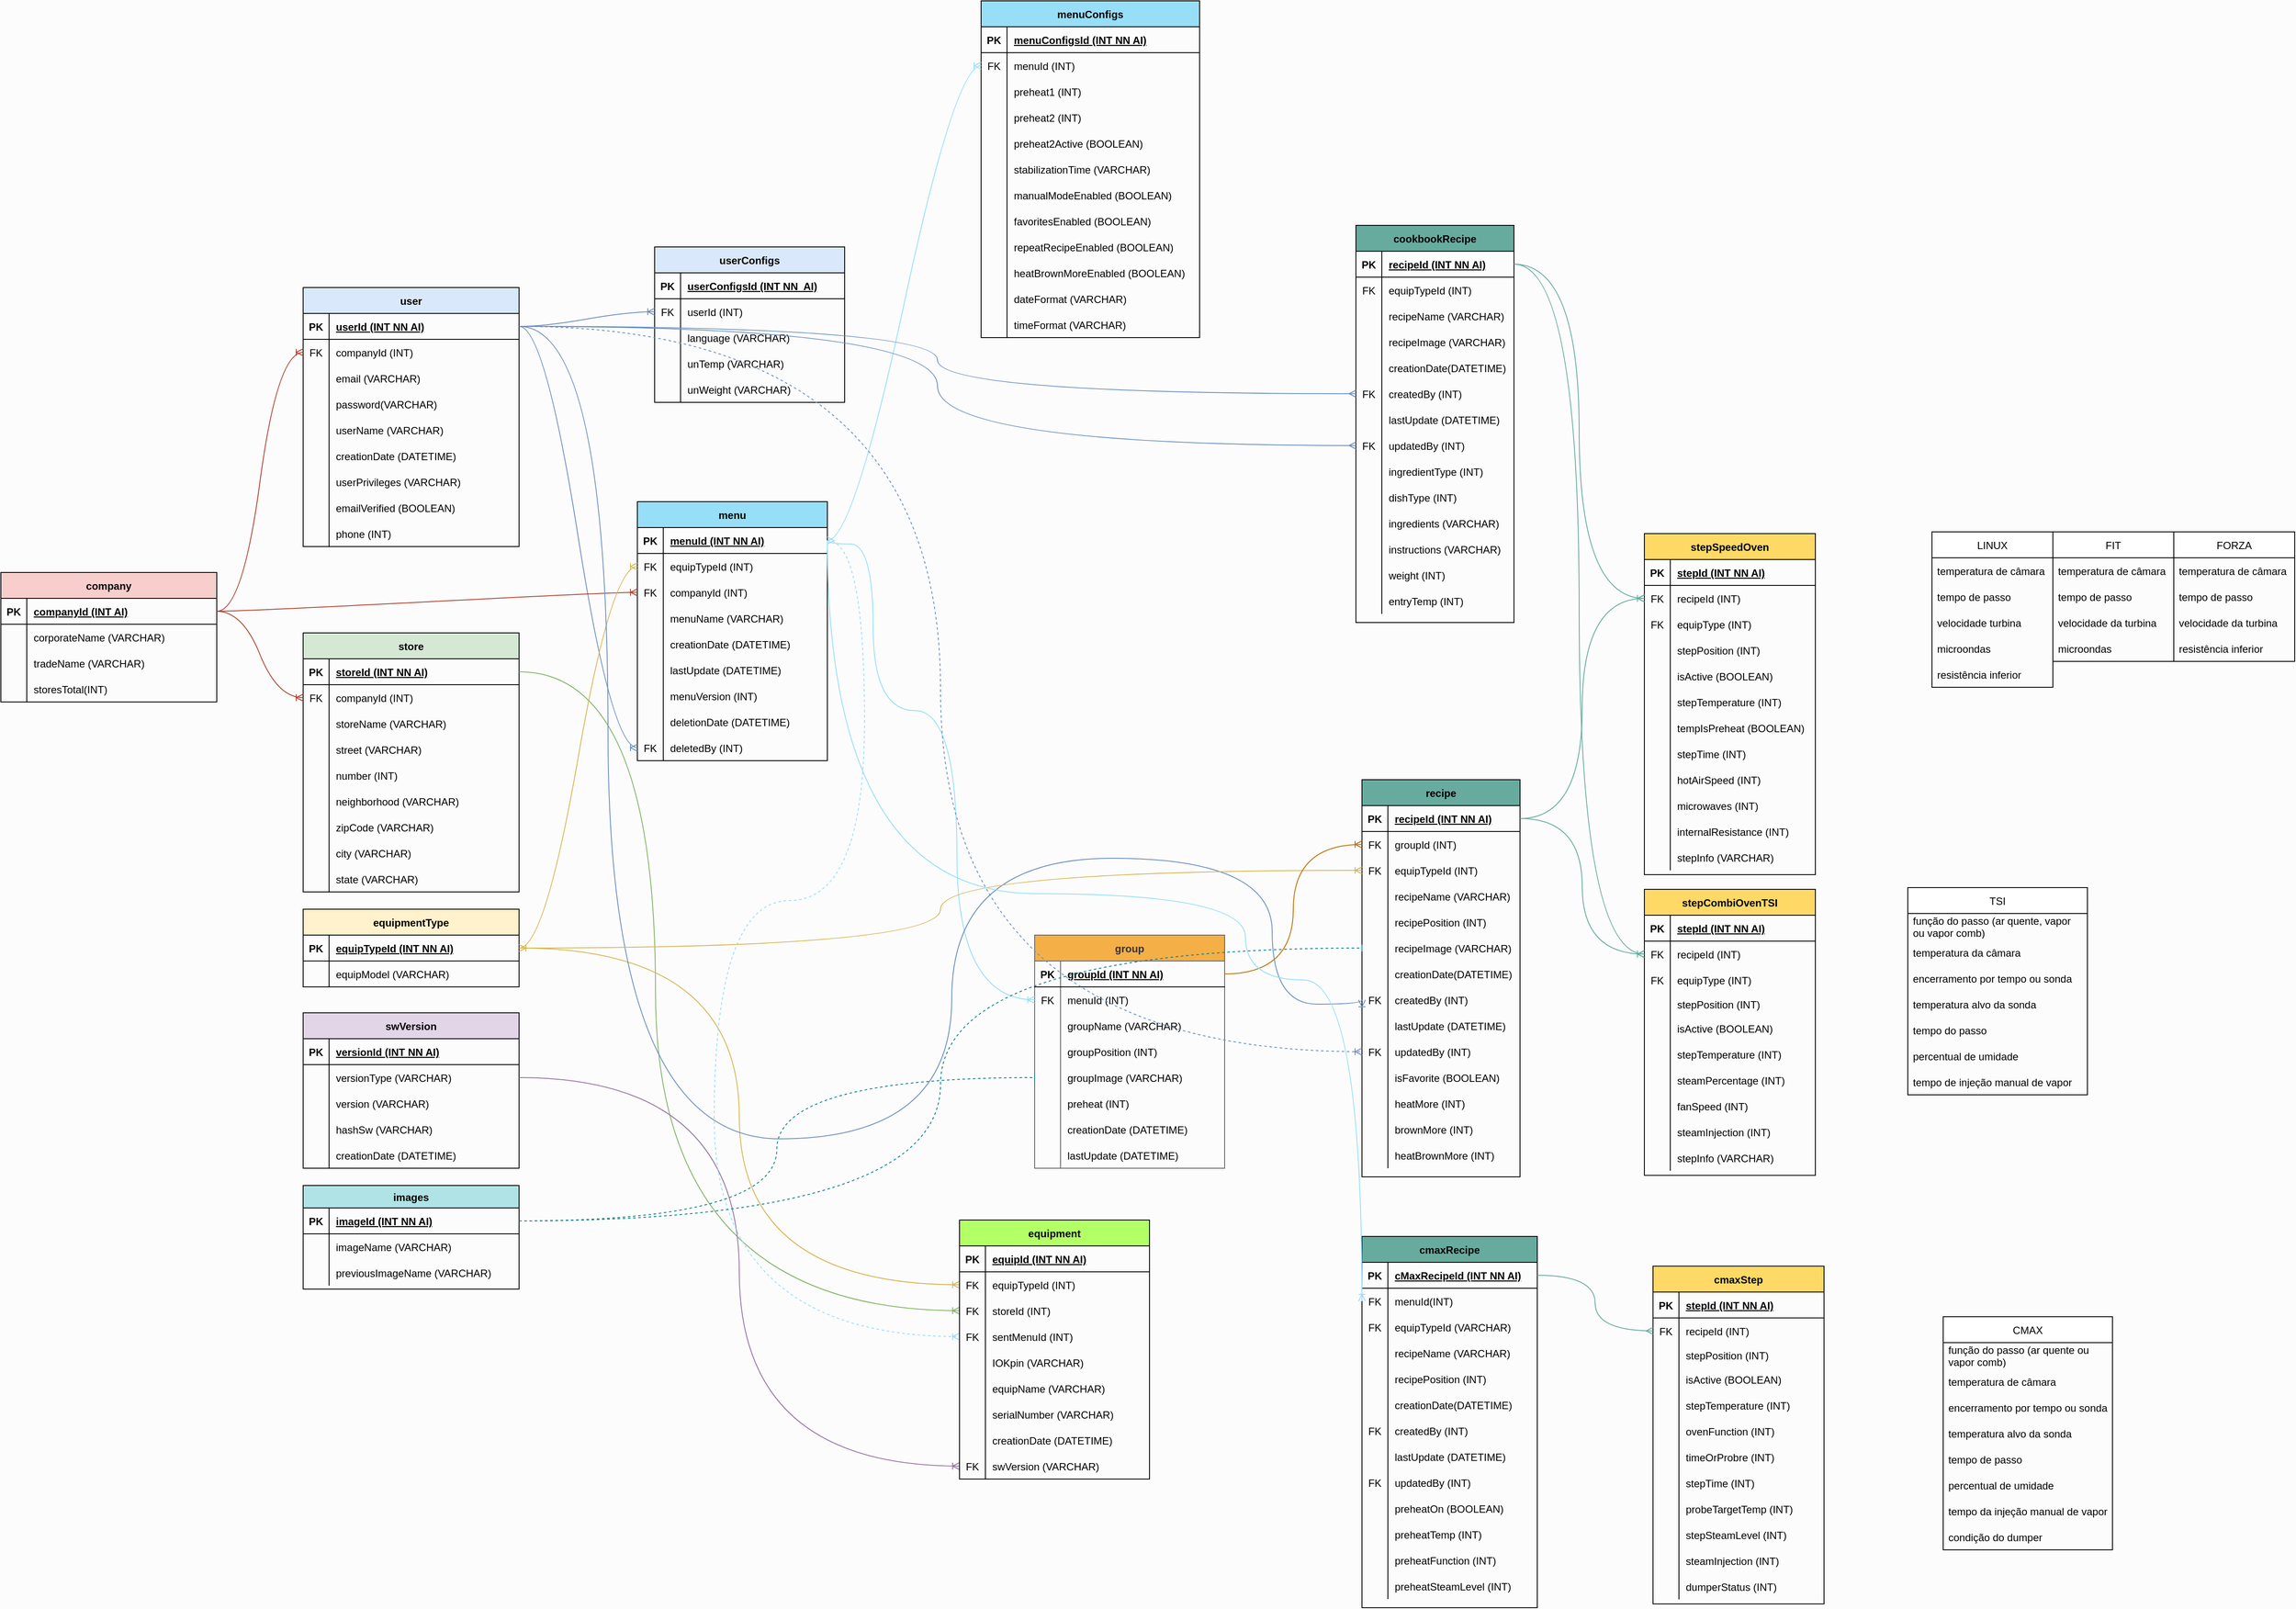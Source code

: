 <mxfile version="17.2.4" type="device"><diagram id="R2lEEEUBdFMjLlhIrx00" name="Page-1"><mxGraphModel dx="3160" dy="1922" grid="0" gridSize="10" guides="1" tooltips="1" connect="1" arrows="1" fold="1" page="1" pageScale="1" pageWidth="3300" pageHeight="2339" background="#FCFCFC" math="0" shadow="0" extFonts="Permanent Marker^https://fonts.googleapis.com/css?family=Permanent+Marker"><root><mxCell id="0"/><mxCell id="1" parent="0"/><mxCell id="C-vyLk0tnHw3VtMMgP7b-2" value="user" style="shape=table;startSize=30;container=1;collapsible=1;childLayout=tableLayout;fixedRows=1;rowLines=0;fontStyle=1;align=center;resizeLast=1;rounded=0;fillColor=#dae8fc;strokeColor=#000000;" parent="1" vertex="1"><mxGeometry x="505" y="378" width="250" height="300" as="geometry"/></mxCell><mxCell id="C-vyLk0tnHw3VtMMgP7b-3" value="" style="shape=partialRectangle;collapsible=0;dropTarget=0;pointerEvents=0;fillColor=none;points=[[0,0.5],[1,0.5]];portConstraint=eastwest;top=0;left=0;right=0;bottom=1;rounded=0;" parent="C-vyLk0tnHw3VtMMgP7b-2" vertex="1"><mxGeometry y="30" width="250" height="30" as="geometry"/></mxCell><mxCell id="C-vyLk0tnHw3VtMMgP7b-4" value="PK" style="shape=partialRectangle;overflow=hidden;connectable=0;fillColor=none;top=0;left=0;bottom=0;right=0;fontStyle=1;rounded=0;" parent="C-vyLk0tnHw3VtMMgP7b-3" vertex="1"><mxGeometry width="30" height="30" as="geometry"><mxRectangle width="30" height="30" as="alternateBounds"/></mxGeometry></mxCell><mxCell id="C-vyLk0tnHw3VtMMgP7b-5" value="userId (INT NN AI)" style="shape=partialRectangle;overflow=hidden;connectable=0;fillColor=none;top=0;left=0;bottom=0;right=0;align=left;spacingLeft=6;fontStyle=5;rounded=0;" parent="C-vyLk0tnHw3VtMMgP7b-3" vertex="1"><mxGeometry x="30" width="220" height="30" as="geometry"><mxRectangle width="220" height="30" as="alternateBounds"/></mxGeometry></mxCell><mxCell id="X9QXs6ObI5joYlu4-a3s-22" value="" style="shape=partialRectangle;collapsible=0;dropTarget=0;pointerEvents=0;fillColor=none;points=[[0,0.5],[1,0.5]];portConstraint=eastwest;top=0;left=0;right=0;bottom=0;rounded=0;" parent="C-vyLk0tnHw3VtMMgP7b-2" vertex="1"><mxGeometry y="60" width="250" height="30" as="geometry"/></mxCell><mxCell id="X9QXs6ObI5joYlu4-a3s-23" value="FK" style="shape=partialRectangle;overflow=hidden;connectable=0;fillColor=none;top=0;left=0;bottom=0;right=0;rounded=0;" parent="X9QXs6ObI5joYlu4-a3s-22" vertex="1"><mxGeometry width="30" height="30" as="geometry"><mxRectangle width="30" height="30" as="alternateBounds"/></mxGeometry></mxCell><mxCell id="X9QXs6ObI5joYlu4-a3s-24" value="companyId (INT)" style="shape=partialRectangle;overflow=hidden;connectable=0;fillColor=none;top=0;left=0;bottom=0;right=0;align=left;spacingLeft=6;rounded=0;labelBackgroundColor=none;" parent="X9QXs6ObI5joYlu4-a3s-22" vertex="1"><mxGeometry x="30" width="220" height="30" as="geometry"><mxRectangle width="220" height="30" as="alternateBounds"/></mxGeometry></mxCell><mxCell id="C-vyLk0tnHw3VtMMgP7b-6" value="" style="shape=partialRectangle;collapsible=0;dropTarget=0;pointerEvents=0;fillColor=none;points=[[0,0.5],[1,0.5]];portConstraint=eastwest;top=0;left=0;right=0;bottom=0;rounded=0;" parent="C-vyLk0tnHw3VtMMgP7b-2" vertex="1"><mxGeometry y="90" width="250" height="30" as="geometry"/></mxCell><mxCell id="C-vyLk0tnHw3VtMMgP7b-7" value="" style="shape=partialRectangle;overflow=hidden;connectable=0;fillColor=none;top=0;left=0;bottom=0;right=0;rounded=0;" parent="C-vyLk0tnHw3VtMMgP7b-6" vertex="1"><mxGeometry width="30" height="30" as="geometry"><mxRectangle width="30" height="30" as="alternateBounds"/></mxGeometry></mxCell><mxCell id="C-vyLk0tnHw3VtMMgP7b-8" value="email (VARCHAR)" style="shape=partialRectangle;overflow=hidden;connectable=0;fillColor=none;top=0;left=0;bottom=0;right=0;align=left;spacingLeft=6;rounded=0;" parent="C-vyLk0tnHw3VtMMgP7b-6" vertex="1"><mxGeometry x="30" width="220" height="30" as="geometry"><mxRectangle width="220" height="30" as="alternateBounds"/></mxGeometry></mxCell><mxCell id="C-vyLk0tnHw3VtMMgP7b-9" value="" style="shape=partialRectangle;collapsible=0;dropTarget=0;pointerEvents=0;fillColor=none;points=[[0,0.5],[1,0.5]];portConstraint=eastwest;top=0;left=0;right=0;bottom=0;rounded=0;" parent="C-vyLk0tnHw3VtMMgP7b-2" vertex="1"><mxGeometry y="120" width="250" height="30" as="geometry"/></mxCell><mxCell id="C-vyLk0tnHw3VtMMgP7b-10" value="" style="shape=partialRectangle;overflow=hidden;connectable=0;fillColor=none;top=0;left=0;bottom=0;right=0;rounded=0;" parent="C-vyLk0tnHw3VtMMgP7b-9" vertex="1"><mxGeometry width="30" height="30" as="geometry"><mxRectangle width="30" height="30" as="alternateBounds"/></mxGeometry></mxCell><mxCell id="C-vyLk0tnHw3VtMMgP7b-11" value="password(VARCHAR)" style="shape=partialRectangle;overflow=hidden;connectable=0;fillColor=none;top=0;left=0;bottom=0;right=0;align=left;spacingLeft=6;rounded=0;" parent="C-vyLk0tnHw3VtMMgP7b-9" vertex="1"><mxGeometry x="30" width="220" height="30" as="geometry"><mxRectangle width="220" height="30" as="alternateBounds"/></mxGeometry></mxCell><mxCell id="X9QXs6ObI5joYlu4-a3s-7" value="" style="shape=partialRectangle;collapsible=0;dropTarget=0;pointerEvents=0;fillColor=none;points=[[0,0.5],[1,0.5]];portConstraint=eastwest;top=0;left=0;right=0;bottom=0;rounded=0;" parent="C-vyLk0tnHw3VtMMgP7b-2" vertex="1"><mxGeometry y="150" width="250" height="30" as="geometry"/></mxCell><mxCell id="X9QXs6ObI5joYlu4-a3s-8" value="" style="shape=partialRectangle;overflow=hidden;connectable=0;fillColor=none;top=0;left=0;bottom=0;right=0;rounded=0;" parent="X9QXs6ObI5joYlu4-a3s-7" vertex="1"><mxGeometry width="30" height="30" as="geometry"><mxRectangle width="30" height="30" as="alternateBounds"/></mxGeometry></mxCell><mxCell id="X9QXs6ObI5joYlu4-a3s-9" value="userName (VARCHAR)" style="shape=partialRectangle;overflow=hidden;connectable=0;fillColor=none;top=0;left=0;bottom=0;right=0;align=left;spacingLeft=6;rounded=0;" parent="X9QXs6ObI5joYlu4-a3s-7" vertex="1"><mxGeometry x="30" width="220" height="30" as="geometry"><mxRectangle width="220" height="30" as="alternateBounds"/></mxGeometry></mxCell><mxCell id="X9QXs6ObI5joYlu4-a3s-10" value="" style="shape=partialRectangle;collapsible=0;dropTarget=0;pointerEvents=0;fillColor=none;points=[[0,0.5],[1,0.5]];portConstraint=eastwest;top=0;left=0;right=0;bottom=0;rounded=0;" parent="C-vyLk0tnHw3VtMMgP7b-2" vertex="1"><mxGeometry y="180" width="250" height="30" as="geometry"/></mxCell><mxCell id="X9QXs6ObI5joYlu4-a3s-11" value="" style="shape=partialRectangle;overflow=hidden;connectable=0;fillColor=none;top=0;left=0;bottom=0;right=0;rounded=0;" parent="X9QXs6ObI5joYlu4-a3s-10" vertex="1"><mxGeometry width="30" height="30" as="geometry"><mxRectangle width="30" height="30" as="alternateBounds"/></mxGeometry></mxCell><mxCell id="X9QXs6ObI5joYlu4-a3s-12" value="creationDate (DATETIME)" style="shape=partialRectangle;overflow=hidden;connectable=0;fillColor=none;top=0;left=0;bottom=0;right=0;align=left;spacingLeft=6;rounded=0;" parent="X9QXs6ObI5joYlu4-a3s-10" vertex="1"><mxGeometry x="30" width="220" height="30" as="geometry"><mxRectangle width="220" height="30" as="alternateBounds"/></mxGeometry></mxCell><mxCell id="X9QXs6ObI5joYlu4-a3s-13" value="" style="shape=partialRectangle;collapsible=0;dropTarget=0;pointerEvents=0;fillColor=none;points=[[0,0.5],[1,0.5]];portConstraint=eastwest;top=0;left=0;right=0;bottom=0;rounded=0;" parent="C-vyLk0tnHw3VtMMgP7b-2" vertex="1"><mxGeometry y="210" width="250" height="30" as="geometry"/></mxCell><mxCell id="X9QXs6ObI5joYlu4-a3s-14" value="" style="shape=partialRectangle;overflow=hidden;connectable=0;fillColor=none;top=0;left=0;bottom=0;right=0;rounded=0;" parent="X9QXs6ObI5joYlu4-a3s-13" vertex="1"><mxGeometry width="30" height="30" as="geometry"><mxRectangle width="30" height="30" as="alternateBounds"/></mxGeometry></mxCell><mxCell id="X9QXs6ObI5joYlu4-a3s-15" value="userPrivileges (VARCHAR)" style="shape=partialRectangle;overflow=hidden;connectable=0;fillColor=none;top=0;left=0;bottom=0;right=0;align=left;spacingLeft=6;rounded=0;" parent="X9QXs6ObI5joYlu4-a3s-13" vertex="1"><mxGeometry x="30" width="220" height="30" as="geometry"><mxRectangle width="220" height="30" as="alternateBounds"/></mxGeometry></mxCell><mxCell id="X9QXs6ObI5joYlu4-a3s-16" value="" style="shape=partialRectangle;collapsible=0;dropTarget=0;pointerEvents=0;fillColor=none;points=[[0,0.5],[1,0.5]];portConstraint=eastwest;top=0;left=0;right=0;bottom=0;rounded=0;" parent="C-vyLk0tnHw3VtMMgP7b-2" vertex="1"><mxGeometry y="240" width="250" height="30" as="geometry"/></mxCell><mxCell id="X9QXs6ObI5joYlu4-a3s-17" value="" style="shape=partialRectangle;overflow=hidden;connectable=0;fillColor=none;top=0;left=0;bottom=0;right=0;rounded=0;" parent="X9QXs6ObI5joYlu4-a3s-16" vertex="1"><mxGeometry width="30" height="30" as="geometry"><mxRectangle width="30" height="30" as="alternateBounds"/></mxGeometry></mxCell><mxCell id="X9QXs6ObI5joYlu4-a3s-18" value="emailVerified (BOOLEAN)" style="shape=partialRectangle;overflow=hidden;connectable=0;fillColor=none;top=0;left=0;bottom=0;right=0;align=left;spacingLeft=6;rounded=0;" parent="X9QXs6ObI5joYlu4-a3s-16" vertex="1"><mxGeometry x="30" width="220" height="30" as="geometry"><mxRectangle width="220" height="30" as="alternateBounds"/></mxGeometry></mxCell><mxCell id="X9QXs6ObI5joYlu4-a3s-19" value="" style="shape=partialRectangle;collapsible=0;dropTarget=0;pointerEvents=0;fillColor=none;points=[[0,0.5],[1,0.5]];portConstraint=eastwest;top=0;left=0;right=0;bottom=0;rounded=0;" parent="C-vyLk0tnHw3VtMMgP7b-2" vertex="1"><mxGeometry y="270" width="250" height="30" as="geometry"/></mxCell><mxCell id="X9QXs6ObI5joYlu4-a3s-20" value="" style="shape=partialRectangle;overflow=hidden;connectable=0;fillColor=none;top=0;left=0;bottom=0;right=0;rounded=0;" parent="X9QXs6ObI5joYlu4-a3s-19" vertex="1"><mxGeometry width="30" height="30" as="geometry"><mxRectangle width="30" height="30" as="alternateBounds"/></mxGeometry></mxCell><mxCell id="X9QXs6ObI5joYlu4-a3s-21" value="phone (INT)" style="shape=partialRectangle;overflow=hidden;connectable=0;fillColor=none;top=0;left=0;bottom=0;right=0;align=left;spacingLeft=6;rounded=0;" parent="X9QXs6ObI5joYlu4-a3s-19" vertex="1"><mxGeometry x="30" width="220" height="30" as="geometry"><mxRectangle width="220" height="30" as="alternateBounds"/></mxGeometry></mxCell><mxCell id="C-vyLk0tnHw3VtMMgP7b-13" value="store" style="shape=table;startSize=30;container=1;collapsible=1;childLayout=tableLayout;fixedRows=1;rowLines=0;fontStyle=1;align=center;resizeLast=1;rounded=0;fillColor=#d5e8d4;strokeColor=#000000;" parent="1" vertex="1"><mxGeometry x="505" y="778" width="250" height="300" as="geometry"/></mxCell><mxCell id="C-vyLk0tnHw3VtMMgP7b-14" value="" style="shape=partialRectangle;collapsible=0;dropTarget=0;pointerEvents=0;fillColor=none;points=[[0,0.5],[1,0.5]];portConstraint=eastwest;top=0;left=0;right=0;bottom=1;rounded=0;" parent="C-vyLk0tnHw3VtMMgP7b-13" vertex="1"><mxGeometry y="30" width="250" height="30" as="geometry"/></mxCell><mxCell id="C-vyLk0tnHw3VtMMgP7b-15" value="PK" style="shape=partialRectangle;overflow=hidden;connectable=0;fillColor=none;top=0;left=0;bottom=0;right=0;fontStyle=1;rounded=0;" parent="C-vyLk0tnHw3VtMMgP7b-14" vertex="1"><mxGeometry width="30" height="30" as="geometry"><mxRectangle width="30" height="30" as="alternateBounds"/></mxGeometry></mxCell><mxCell id="C-vyLk0tnHw3VtMMgP7b-16" value="storeId (INT NN AI)" style="shape=partialRectangle;overflow=hidden;connectable=0;fillColor=none;top=0;left=0;bottom=0;right=0;align=left;spacingLeft=6;fontStyle=5;rounded=0;" parent="C-vyLk0tnHw3VtMMgP7b-14" vertex="1"><mxGeometry x="30" width="220" height="30" as="geometry"><mxRectangle width="220" height="30" as="alternateBounds"/></mxGeometry></mxCell><mxCell id="C-vyLk0tnHw3VtMMgP7b-17" value="" style="shape=partialRectangle;collapsible=0;dropTarget=0;pointerEvents=0;fillColor=none;points=[[0,0.5],[1,0.5]];portConstraint=eastwest;top=0;left=0;right=0;bottom=0;rounded=0;" parent="C-vyLk0tnHw3VtMMgP7b-13" vertex="1"><mxGeometry y="60" width="250" height="30" as="geometry"/></mxCell><mxCell id="C-vyLk0tnHw3VtMMgP7b-18" value="FK" style="shape=partialRectangle;overflow=hidden;connectable=0;fillColor=none;top=0;left=0;bottom=0;right=0;rounded=0;" parent="C-vyLk0tnHw3VtMMgP7b-17" vertex="1"><mxGeometry width="30" height="30" as="geometry"><mxRectangle width="30" height="30" as="alternateBounds"/></mxGeometry></mxCell><mxCell id="C-vyLk0tnHw3VtMMgP7b-19" value="companyId (INT)" style="shape=partialRectangle;overflow=hidden;connectable=0;fillColor=none;top=0;left=0;bottom=0;right=0;align=left;spacingLeft=6;rounded=0;labelBackgroundColor=none;" parent="C-vyLk0tnHw3VtMMgP7b-17" vertex="1"><mxGeometry x="30" width="220" height="30" as="geometry"><mxRectangle width="220" height="30" as="alternateBounds"/></mxGeometry></mxCell><mxCell id="C-vyLk0tnHw3VtMMgP7b-20" value="" style="shape=partialRectangle;collapsible=0;dropTarget=0;pointerEvents=0;fillColor=none;points=[[0,0.5],[1,0.5]];portConstraint=eastwest;top=0;left=0;right=0;bottom=0;rounded=0;" parent="C-vyLk0tnHw3VtMMgP7b-13" vertex="1"><mxGeometry y="90" width="250" height="30" as="geometry"/></mxCell><mxCell id="C-vyLk0tnHw3VtMMgP7b-21" value="" style="shape=partialRectangle;overflow=hidden;connectable=0;fillColor=none;top=0;left=0;bottom=0;right=0;rounded=0;" parent="C-vyLk0tnHw3VtMMgP7b-20" vertex="1"><mxGeometry width="30" height="30" as="geometry"><mxRectangle width="30" height="30" as="alternateBounds"/></mxGeometry></mxCell><mxCell id="C-vyLk0tnHw3VtMMgP7b-22" value="storeName (VARCHAR)" style="shape=partialRectangle;overflow=hidden;connectable=0;fillColor=none;top=0;left=0;bottom=0;right=0;align=left;spacingLeft=6;rounded=0;" parent="C-vyLk0tnHw3VtMMgP7b-20" vertex="1"><mxGeometry x="30" width="220" height="30" as="geometry"><mxRectangle width="220" height="30" as="alternateBounds"/></mxGeometry></mxCell><mxCell id="X9QXs6ObI5joYlu4-a3s-28" value="" style="shape=partialRectangle;collapsible=0;dropTarget=0;pointerEvents=0;fillColor=none;points=[[0,0.5],[1,0.5]];portConstraint=eastwest;top=0;left=0;right=0;bottom=0;rounded=0;" parent="C-vyLk0tnHw3VtMMgP7b-13" vertex="1"><mxGeometry y="120" width="250" height="30" as="geometry"/></mxCell><mxCell id="X9QXs6ObI5joYlu4-a3s-29" value="" style="shape=partialRectangle;overflow=hidden;connectable=0;fillColor=none;top=0;left=0;bottom=0;right=0;rounded=0;" parent="X9QXs6ObI5joYlu4-a3s-28" vertex="1"><mxGeometry width="30" height="30" as="geometry"><mxRectangle width="30" height="30" as="alternateBounds"/></mxGeometry></mxCell><mxCell id="X9QXs6ObI5joYlu4-a3s-30" value="street (VARCHAR)" style="shape=partialRectangle;overflow=hidden;connectable=0;fillColor=none;top=0;left=0;bottom=0;right=0;align=left;spacingLeft=6;rounded=0;" parent="X9QXs6ObI5joYlu4-a3s-28" vertex="1"><mxGeometry x="30" width="220" height="30" as="geometry"><mxRectangle width="220" height="30" as="alternateBounds"/></mxGeometry></mxCell><mxCell id="X9QXs6ObI5joYlu4-a3s-31" value="" style="shape=partialRectangle;collapsible=0;dropTarget=0;pointerEvents=0;fillColor=none;points=[[0,0.5],[1,0.5]];portConstraint=eastwest;top=0;left=0;right=0;bottom=0;rounded=0;" parent="C-vyLk0tnHw3VtMMgP7b-13" vertex="1"><mxGeometry y="150" width="250" height="30" as="geometry"/></mxCell><mxCell id="X9QXs6ObI5joYlu4-a3s-32" value="" style="shape=partialRectangle;overflow=hidden;connectable=0;fillColor=none;top=0;left=0;bottom=0;right=0;rounded=0;" parent="X9QXs6ObI5joYlu4-a3s-31" vertex="1"><mxGeometry width="30" height="30" as="geometry"><mxRectangle width="30" height="30" as="alternateBounds"/></mxGeometry></mxCell><mxCell id="X9QXs6ObI5joYlu4-a3s-33" value="number (INT)" style="shape=partialRectangle;overflow=hidden;connectable=0;fillColor=none;top=0;left=0;bottom=0;right=0;align=left;spacingLeft=6;rounded=0;" parent="X9QXs6ObI5joYlu4-a3s-31" vertex="1"><mxGeometry x="30" width="220" height="30" as="geometry"><mxRectangle width="220" height="30" as="alternateBounds"/></mxGeometry></mxCell><mxCell id="X9QXs6ObI5joYlu4-a3s-34" value="" style="shape=partialRectangle;collapsible=0;dropTarget=0;pointerEvents=0;fillColor=none;points=[[0,0.5],[1,0.5]];portConstraint=eastwest;top=0;left=0;right=0;bottom=0;rounded=0;" parent="C-vyLk0tnHw3VtMMgP7b-13" vertex="1"><mxGeometry y="180" width="250" height="30" as="geometry"/></mxCell><mxCell id="X9QXs6ObI5joYlu4-a3s-35" value="" style="shape=partialRectangle;overflow=hidden;connectable=0;fillColor=none;top=0;left=0;bottom=0;right=0;rounded=0;" parent="X9QXs6ObI5joYlu4-a3s-34" vertex="1"><mxGeometry width="30" height="30" as="geometry"><mxRectangle width="30" height="30" as="alternateBounds"/></mxGeometry></mxCell><mxCell id="X9QXs6ObI5joYlu4-a3s-36" value="neighborhood (VARCHAR)" style="shape=partialRectangle;overflow=hidden;connectable=0;fillColor=none;top=0;left=0;bottom=0;right=0;align=left;spacingLeft=6;rounded=0;" parent="X9QXs6ObI5joYlu4-a3s-34" vertex="1"><mxGeometry x="30" width="220" height="30" as="geometry"><mxRectangle width="220" height="30" as="alternateBounds"/></mxGeometry></mxCell><mxCell id="X9QXs6ObI5joYlu4-a3s-37" value="" style="shape=partialRectangle;collapsible=0;dropTarget=0;pointerEvents=0;fillColor=none;points=[[0,0.5],[1,0.5]];portConstraint=eastwest;top=0;left=0;right=0;bottom=0;rounded=0;" parent="C-vyLk0tnHw3VtMMgP7b-13" vertex="1"><mxGeometry y="210" width="250" height="30" as="geometry"/></mxCell><mxCell id="X9QXs6ObI5joYlu4-a3s-38" value="" style="shape=partialRectangle;overflow=hidden;connectable=0;fillColor=none;top=0;left=0;bottom=0;right=0;rounded=0;" parent="X9QXs6ObI5joYlu4-a3s-37" vertex="1"><mxGeometry width="30" height="30" as="geometry"><mxRectangle width="30" height="30" as="alternateBounds"/></mxGeometry></mxCell><mxCell id="X9QXs6ObI5joYlu4-a3s-39" value="zipCode (VARCHAR)" style="shape=partialRectangle;overflow=hidden;connectable=0;fillColor=none;top=0;left=0;bottom=0;right=0;align=left;spacingLeft=6;rounded=0;" parent="X9QXs6ObI5joYlu4-a3s-37" vertex="1"><mxGeometry x="30" width="220" height="30" as="geometry"><mxRectangle width="220" height="30" as="alternateBounds"/></mxGeometry></mxCell><mxCell id="X9QXs6ObI5joYlu4-a3s-40" value="" style="shape=partialRectangle;collapsible=0;dropTarget=0;pointerEvents=0;fillColor=none;points=[[0,0.5],[1,0.5]];portConstraint=eastwest;top=0;left=0;right=0;bottom=0;rounded=0;" parent="C-vyLk0tnHw3VtMMgP7b-13" vertex="1"><mxGeometry y="240" width="250" height="30" as="geometry"/></mxCell><mxCell id="X9QXs6ObI5joYlu4-a3s-41" value="" style="shape=partialRectangle;overflow=hidden;connectable=0;fillColor=none;top=0;left=0;bottom=0;right=0;rounded=0;" parent="X9QXs6ObI5joYlu4-a3s-40" vertex="1"><mxGeometry width="30" height="30" as="geometry"><mxRectangle width="30" height="30" as="alternateBounds"/></mxGeometry></mxCell><mxCell id="X9QXs6ObI5joYlu4-a3s-42" value="city (VARCHAR)" style="shape=partialRectangle;overflow=hidden;connectable=0;fillColor=none;top=0;left=0;bottom=0;right=0;align=left;spacingLeft=6;rounded=0;" parent="X9QXs6ObI5joYlu4-a3s-40" vertex="1"><mxGeometry x="30" width="220" height="30" as="geometry"><mxRectangle width="220" height="30" as="alternateBounds"/></mxGeometry></mxCell><mxCell id="X9QXs6ObI5joYlu4-a3s-43" value="" style="shape=partialRectangle;collapsible=0;dropTarget=0;pointerEvents=0;fillColor=none;points=[[0,0.5],[1,0.5]];portConstraint=eastwest;top=0;left=0;right=0;bottom=0;rounded=0;" parent="C-vyLk0tnHw3VtMMgP7b-13" vertex="1"><mxGeometry y="270" width="250" height="30" as="geometry"/></mxCell><mxCell id="X9QXs6ObI5joYlu4-a3s-44" value="" style="shape=partialRectangle;overflow=hidden;connectable=0;fillColor=none;top=0;left=0;bottom=0;right=0;rounded=0;" parent="X9QXs6ObI5joYlu4-a3s-43" vertex="1"><mxGeometry width="30" height="30" as="geometry"><mxRectangle width="30" height="30" as="alternateBounds"/></mxGeometry></mxCell><mxCell id="X9QXs6ObI5joYlu4-a3s-45" value="state (VARCHAR)" style="shape=partialRectangle;overflow=hidden;connectable=0;fillColor=none;top=0;left=0;bottom=0;right=0;align=left;spacingLeft=6;rounded=0;" parent="X9QXs6ObI5joYlu4-a3s-43" vertex="1"><mxGeometry x="30" width="220" height="30" as="geometry"><mxRectangle width="220" height="30" as="alternateBounds"/></mxGeometry></mxCell><mxCell id="C-vyLk0tnHw3VtMMgP7b-23" value="company" style="shape=table;startSize=30;container=1;collapsible=1;childLayout=tableLayout;fixedRows=1;rowLines=0;fontStyle=1;align=center;resizeLast=1;rounded=0;fillColor=#F8CECC;strokeColor=#000000;" parent="1" vertex="1"><mxGeometry x="155" y="708" width="250" height="150" as="geometry"/></mxCell><mxCell id="C-vyLk0tnHw3VtMMgP7b-24" value="" style="shape=partialRectangle;collapsible=0;dropTarget=0;pointerEvents=0;fillColor=none;points=[[0,0.5],[1,0.5]];portConstraint=eastwest;top=0;left=0;right=0;bottom=1;rounded=0;" parent="C-vyLk0tnHw3VtMMgP7b-23" vertex="1"><mxGeometry y="30" width="250" height="30" as="geometry"/></mxCell><mxCell id="C-vyLk0tnHw3VtMMgP7b-25" value="PK" style="shape=partialRectangle;overflow=hidden;connectable=0;fillColor=none;top=0;left=0;bottom=0;right=0;fontStyle=1;rounded=0;" parent="C-vyLk0tnHw3VtMMgP7b-24" vertex="1"><mxGeometry width="30" height="30" as="geometry"><mxRectangle width="30" height="30" as="alternateBounds"/></mxGeometry></mxCell><mxCell id="C-vyLk0tnHw3VtMMgP7b-26" value="companyId (INT AI)" style="shape=partialRectangle;overflow=hidden;connectable=0;fillColor=none;top=0;left=0;bottom=0;right=0;align=left;spacingLeft=6;fontStyle=5;rounded=0;" parent="C-vyLk0tnHw3VtMMgP7b-24" vertex="1"><mxGeometry x="30" width="220" height="30" as="geometry"><mxRectangle width="220" height="30" as="alternateBounds"/></mxGeometry></mxCell><mxCell id="C-vyLk0tnHw3VtMMgP7b-27" value="" style="shape=partialRectangle;collapsible=0;dropTarget=0;pointerEvents=0;fillColor=none;points=[[0,0.5],[1,0.5]];portConstraint=eastwest;top=0;left=0;right=0;bottom=0;rounded=0;" parent="C-vyLk0tnHw3VtMMgP7b-23" vertex="1"><mxGeometry y="60" width="250" height="30" as="geometry"/></mxCell><mxCell id="C-vyLk0tnHw3VtMMgP7b-28" value="" style="shape=partialRectangle;overflow=hidden;connectable=0;fillColor=none;top=0;left=0;bottom=0;right=0;rounded=0;" parent="C-vyLk0tnHw3VtMMgP7b-27" vertex="1"><mxGeometry width="30" height="30" as="geometry"><mxRectangle width="30" height="30" as="alternateBounds"/></mxGeometry></mxCell><mxCell id="C-vyLk0tnHw3VtMMgP7b-29" value="corporateName (VARCHAR)" style="shape=partialRectangle;overflow=hidden;connectable=0;fillColor=none;top=0;left=0;bottom=0;right=0;align=left;spacingLeft=6;rounded=0;" parent="C-vyLk0tnHw3VtMMgP7b-27" vertex="1"><mxGeometry x="30" width="220" height="30" as="geometry"><mxRectangle width="220" height="30" as="alternateBounds"/></mxGeometry></mxCell><mxCell id="X9QXs6ObI5joYlu4-a3s-1" value="" style="shape=partialRectangle;collapsible=0;dropTarget=0;pointerEvents=0;fillColor=none;points=[[0,0.5],[1,0.5]];portConstraint=eastwest;top=0;left=0;right=0;bottom=0;rounded=0;" parent="C-vyLk0tnHw3VtMMgP7b-23" vertex="1"><mxGeometry y="90" width="250" height="30" as="geometry"/></mxCell><mxCell id="X9QXs6ObI5joYlu4-a3s-2" value="" style="shape=partialRectangle;overflow=hidden;connectable=0;fillColor=none;top=0;left=0;bottom=0;right=0;rounded=0;" parent="X9QXs6ObI5joYlu4-a3s-1" vertex="1"><mxGeometry width="30" height="30" as="geometry"><mxRectangle width="30" height="30" as="alternateBounds"/></mxGeometry></mxCell><mxCell id="X9QXs6ObI5joYlu4-a3s-3" value="tradeName (VARCHAR)" style="shape=partialRectangle;overflow=hidden;connectable=0;fillColor=none;top=0;left=0;bottom=0;right=0;align=left;spacingLeft=6;rounded=0;" parent="X9QXs6ObI5joYlu4-a3s-1" vertex="1"><mxGeometry x="30" width="220" height="30" as="geometry"><mxRectangle width="220" height="30" as="alternateBounds"/></mxGeometry></mxCell><mxCell id="X9QXs6ObI5joYlu4-a3s-4" value="" style="shape=partialRectangle;collapsible=0;dropTarget=0;pointerEvents=0;fillColor=none;points=[[0,0.5],[1,0.5]];portConstraint=eastwest;top=0;left=0;right=0;bottom=0;rounded=0;" parent="C-vyLk0tnHw3VtMMgP7b-23" vertex="1"><mxGeometry y="120" width="250" height="30" as="geometry"/></mxCell><mxCell id="X9QXs6ObI5joYlu4-a3s-5" value="" style="shape=partialRectangle;overflow=hidden;connectable=0;fillColor=none;top=0;left=0;bottom=0;right=0;rounded=0;" parent="X9QXs6ObI5joYlu4-a3s-4" vertex="1"><mxGeometry width="30" height="30" as="geometry"><mxRectangle width="30" height="30" as="alternateBounds"/></mxGeometry></mxCell><mxCell id="X9QXs6ObI5joYlu4-a3s-6" value="storesTotal(INT)" style="shape=partialRectangle;overflow=hidden;connectable=0;fillColor=none;top=0;left=0;bottom=0;right=0;align=left;spacingLeft=6;rounded=0;" parent="X9QXs6ObI5joYlu4-a3s-4" vertex="1"><mxGeometry x="30" width="220" height="30" as="geometry"><mxRectangle width="220" height="30" as="alternateBounds"/></mxGeometry></mxCell><mxCell id="X9QXs6ObI5joYlu4-a3s-25" value="" style="edgeStyle=entityRelationEdgeStyle;fontSize=12;html=1;endArrow=ERoneToMany;exitX=1;exitY=0.5;exitDx=0;exitDy=0;entryX=0;entryY=0.5;entryDx=0;entryDy=0;curved=1;rounded=0;fillColor=#fad9d5;strokeColor=#ae4132;" parent="1" source="C-vyLk0tnHw3VtMMgP7b-24" target="X9QXs6ObI5joYlu4-a3s-22" edge="1"><mxGeometry width="100" height="100" relative="1" as="geometry"><mxPoint x="525" y="628" as="sourcePoint"/><mxPoint x="625" y="528" as="targetPoint"/></mxGeometry></mxCell><mxCell id="X9QXs6ObI5joYlu4-a3s-26" value="" style="edgeStyle=entityRelationEdgeStyle;fontSize=12;html=1;endArrow=ERoneToMany;exitX=1;exitY=0.5;exitDx=0;exitDy=0;entryX=0;entryY=0.5;entryDx=0;entryDy=0;curved=1;rounded=0;fillColor=#fad9d5;strokeColor=#ae4132;" parent="1" source="C-vyLk0tnHw3VtMMgP7b-24" target="C-vyLk0tnHw3VtMMgP7b-17" edge="1"><mxGeometry width="100" height="100" relative="1" as="geometry"><mxPoint x="525" y="513" as="sourcePoint"/><mxPoint x="605" y="543" as="targetPoint"/></mxGeometry></mxCell><mxCell id="X9QXs6ObI5joYlu4-a3s-46" value="images" style="shape=table;startSize=26;container=1;collapsible=1;childLayout=tableLayout;fixedRows=1;rowLines=0;fontStyle=1;align=center;resizeLast=1;shadow=0;rounded=0;resizeLastRow=0;noLabel=0;snapToPoint=0;fixDash=0;enumerate=0;comic=0;portConstraintRotation=0;autosize=1;fillColor=#b0e3e6;strokeColor=#000000;" parent="1" vertex="1"><mxGeometry x="505" y="1418" width="250" height="120" as="geometry"><mxRectangle x="860" y="300" width="60" height="30" as="alternateBounds"/></mxGeometry></mxCell><mxCell id="X9QXs6ObI5joYlu4-a3s-47" value="" style="shape=tableRow;horizontal=0;startSize=0;swimlaneHead=0;swimlaneBody=0;fillColor=none;collapsible=0;dropTarget=0;points=[[0,0.5],[1,0.5]];portConstraint=eastwest;top=0;left=0;right=0;bottom=1;rounded=0;" parent="X9QXs6ObI5joYlu4-a3s-46" vertex="1"><mxGeometry y="26" width="250" height="30" as="geometry"/></mxCell><mxCell id="X9QXs6ObI5joYlu4-a3s-48" value="PK" style="shape=partialRectangle;connectable=0;fillColor=none;top=0;left=0;bottom=0;right=0;fontStyle=1;overflow=hidden;rounded=0;" parent="X9QXs6ObI5joYlu4-a3s-47" vertex="1"><mxGeometry width="30" height="30" as="geometry"><mxRectangle width="30" height="30" as="alternateBounds"/></mxGeometry></mxCell><mxCell id="X9QXs6ObI5joYlu4-a3s-49" value="imageId (INT NN AI)" style="shape=partialRectangle;connectable=0;fillColor=none;top=0;left=0;bottom=0;right=0;align=left;spacingLeft=6;fontStyle=5;overflow=hidden;rounded=0;" parent="X9QXs6ObI5joYlu4-a3s-47" vertex="1"><mxGeometry x="30" width="220" height="30" as="geometry"><mxRectangle width="220" height="30" as="alternateBounds"/></mxGeometry></mxCell><mxCell id="X9QXs6ObI5joYlu4-a3s-50" value="" style="shape=tableRow;horizontal=0;startSize=0;swimlaneHead=0;swimlaneBody=0;fillColor=none;collapsible=0;dropTarget=0;points=[[0,0.5],[1,0.5]];portConstraint=eastwest;top=0;left=0;right=0;bottom=0;rounded=0;" parent="X9QXs6ObI5joYlu4-a3s-46" vertex="1"><mxGeometry y="56" width="250" height="30" as="geometry"/></mxCell><mxCell id="X9QXs6ObI5joYlu4-a3s-51" value="" style="shape=partialRectangle;connectable=0;fillColor=none;top=0;left=0;bottom=0;right=0;editable=1;overflow=hidden;rounded=0;" parent="X9QXs6ObI5joYlu4-a3s-50" vertex="1"><mxGeometry width="30" height="30" as="geometry"><mxRectangle width="30" height="30" as="alternateBounds"/></mxGeometry></mxCell><mxCell id="X9QXs6ObI5joYlu4-a3s-52" value="imageName (VARCHAR)" style="shape=partialRectangle;connectable=0;fillColor=none;top=0;left=0;bottom=0;right=0;align=left;spacingLeft=6;overflow=hidden;rounded=0;" parent="X9QXs6ObI5joYlu4-a3s-50" vertex="1"><mxGeometry x="30" width="220" height="30" as="geometry"><mxRectangle width="220" height="30" as="alternateBounds"/></mxGeometry></mxCell><mxCell id="X9QXs6ObI5joYlu4-a3s-53" value="" style="shape=tableRow;horizontal=0;startSize=0;swimlaneHead=0;swimlaneBody=0;fillColor=none;collapsible=0;dropTarget=0;points=[[0,0.5],[1,0.5]];portConstraint=eastwest;top=0;left=0;right=0;bottom=0;rounded=0;" parent="X9QXs6ObI5joYlu4-a3s-46" vertex="1"><mxGeometry y="86" width="250" height="30" as="geometry"/></mxCell><mxCell id="X9QXs6ObI5joYlu4-a3s-54" value="" style="shape=partialRectangle;connectable=0;fillColor=none;top=0;left=0;bottom=0;right=0;editable=1;overflow=hidden;rounded=0;" parent="X9QXs6ObI5joYlu4-a3s-53" vertex="1"><mxGeometry width="30" height="30" as="geometry"><mxRectangle width="30" height="30" as="alternateBounds"/></mxGeometry></mxCell><mxCell id="X9QXs6ObI5joYlu4-a3s-55" value="previousImageName (VARCHAR)" style="shape=partialRectangle;connectable=0;fillColor=none;top=0;left=0;bottom=0;right=0;align=left;spacingLeft=6;overflow=hidden;rounded=0;" parent="X9QXs6ObI5joYlu4-a3s-53" vertex="1"><mxGeometry x="30" width="220" height="30" as="geometry"><mxRectangle width="220" height="30" as="alternateBounds"/></mxGeometry></mxCell><mxCell id="X9QXs6ObI5joYlu4-a3s-72" value="userConfigs" style="shape=table;startSize=30;container=1;collapsible=1;childLayout=tableLayout;fixedRows=1;rowLines=0;fontStyle=1;align=center;resizeLast=1;rounded=0;shadow=0;comic=0;fillColor=#DAE8FC;strokeColor=#000000;" parent="1" vertex="1"><mxGeometry x="912" y="331" width="220" height="180" as="geometry"/></mxCell><mxCell id="X9QXs6ObI5joYlu4-a3s-73" value="" style="shape=tableRow;horizontal=0;startSize=0;swimlaneHead=0;swimlaneBody=0;fillColor=none;collapsible=0;dropTarget=0;points=[[0,0.5],[1,0.5]];portConstraint=eastwest;top=0;left=0;right=0;bottom=1;rounded=0;shadow=0;comic=0;" parent="X9QXs6ObI5joYlu4-a3s-72" vertex="1"><mxGeometry y="30" width="220" height="30" as="geometry"/></mxCell><mxCell id="X9QXs6ObI5joYlu4-a3s-74" value="PK" style="shape=partialRectangle;connectable=0;fillColor=none;top=0;left=0;bottom=0;right=0;fontStyle=1;overflow=hidden;rounded=0;shadow=0;comic=0;" parent="X9QXs6ObI5joYlu4-a3s-73" vertex="1"><mxGeometry width="30" height="30" as="geometry"><mxRectangle width="30" height="30" as="alternateBounds"/></mxGeometry></mxCell><mxCell id="X9QXs6ObI5joYlu4-a3s-75" value="userConfigsId (INT NN  AI)" style="shape=partialRectangle;connectable=0;fillColor=none;top=0;left=0;bottom=0;right=0;align=left;spacingLeft=6;fontStyle=5;overflow=hidden;rounded=0;shadow=0;comic=0;" parent="X9QXs6ObI5joYlu4-a3s-73" vertex="1"><mxGeometry x="30" width="190" height="30" as="geometry"><mxRectangle width="190" height="30" as="alternateBounds"/></mxGeometry></mxCell><mxCell id="X9QXs6ObI5joYlu4-a3s-76" value="" style="shape=tableRow;horizontal=0;startSize=0;swimlaneHead=0;swimlaneBody=0;fillColor=none;collapsible=0;dropTarget=0;points=[[0,0.5],[1,0.5]];portConstraint=eastwest;top=0;left=0;right=0;bottom=0;rounded=0;shadow=0;comic=0;" parent="X9QXs6ObI5joYlu4-a3s-72" vertex="1"><mxGeometry y="60" width="220" height="30" as="geometry"/></mxCell><mxCell id="X9QXs6ObI5joYlu4-a3s-77" value="FK" style="shape=partialRectangle;connectable=0;fillColor=none;top=0;left=0;bottom=0;right=0;editable=1;overflow=hidden;rounded=0;shadow=0;comic=0;" parent="X9QXs6ObI5joYlu4-a3s-76" vertex="1"><mxGeometry width="30" height="30" as="geometry"><mxRectangle width="30" height="30" as="alternateBounds"/></mxGeometry></mxCell><mxCell id="X9QXs6ObI5joYlu4-a3s-78" value="userId (INT)" style="shape=partialRectangle;connectable=0;fillColor=none;top=0;left=0;bottom=0;right=0;align=left;spacingLeft=6;overflow=hidden;rounded=0;shadow=0;comic=0;labelBackgroundColor=none;" parent="X9QXs6ObI5joYlu4-a3s-76" vertex="1"><mxGeometry x="30" width="190" height="30" as="geometry"><mxRectangle width="190" height="30" as="alternateBounds"/></mxGeometry></mxCell><mxCell id="X9QXs6ObI5joYlu4-a3s-79" value="" style="shape=tableRow;horizontal=0;startSize=0;swimlaneHead=0;swimlaneBody=0;fillColor=none;collapsible=0;dropTarget=0;points=[[0,0.5],[1,0.5]];portConstraint=eastwest;top=0;left=0;right=0;bottom=0;rounded=0;shadow=0;comic=0;" parent="X9QXs6ObI5joYlu4-a3s-72" vertex="1"><mxGeometry y="90" width="220" height="30" as="geometry"/></mxCell><mxCell id="X9QXs6ObI5joYlu4-a3s-80" value="" style="shape=partialRectangle;connectable=0;fillColor=none;top=0;left=0;bottom=0;right=0;editable=1;overflow=hidden;rounded=0;shadow=0;comic=0;" parent="X9QXs6ObI5joYlu4-a3s-79" vertex="1"><mxGeometry width="30" height="30" as="geometry"><mxRectangle width="30" height="30" as="alternateBounds"/></mxGeometry></mxCell><mxCell id="X9QXs6ObI5joYlu4-a3s-81" value="language (VARCHAR)" style="shape=partialRectangle;connectable=0;fillColor=none;top=0;left=0;bottom=0;right=0;align=left;spacingLeft=6;overflow=hidden;rounded=0;shadow=0;comic=0;" parent="X9QXs6ObI5joYlu4-a3s-79" vertex="1"><mxGeometry x="30" width="190" height="30" as="geometry"><mxRectangle width="190" height="30" as="alternateBounds"/></mxGeometry></mxCell><mxCell id="X9QXs6ObI5joYlu4-a3s-82" value="" style="shape=tableRow;horizontal=0;startSize=0;swimlaneHead=0;swimlaneBody=0;fillColor=none;collapsible=0;dropTarget=0;points=[[0,0.5],[1,0.5]];portConstraint=eastwest;top=0;left=0;right=0;bottom=0;rounded=0;shadow=0;comic=0;" parent="X9QXs6ObI5joYlu4-a3s-72" vertex="1"><mxGeometry y="120" width="220" height="30" as="geometry"/></mxCell><mxCell id="X9QXs6ObI5joYlu4-a3s-83" value="" style="shape=partialRectangle;connectable=0;fillColor=none;top=0;left=0;bottom=0;right=0;editable=1;overflow=hidden;rounded=0;shadow=0;comic=0;" parent="X9QXs6ObI5joYlu4-a3s-82" vertex="1"><mxGeometry width="30" height="30" as="geometry"><mxRectangle width="30" height="30" as="alternateBounds"/></mxGeometry></mxCell><mxCell id="X9QXs6ObI5joYlu4-a3s-84" value="unTemp (VARCHAR)" style="shape=partialRectangle;connectable=0;fillColor=none;top=0;left=0;bottom=0;right=0;align=left;spacingLeft=6;overflow=hidden;rounded=0;shadow=0;comic=0;" parent="X9QXs6ObI5joYlu4-a3s-82" vertex="1"><mxGeometry x="30" width="190" height="30" as="geometry"><mxRectangle width="190" height="30" as="alternateBounds"/></mxGeometry></mxCell><mxCell id="X9QXs6ObI5joYlu4-a3s-85" value="" style="shape=tableRow;horizontal=0;startSize=0;swimlaneHead=0;swimlaneBody=0;fillColor=none;collapsible=0;dropTarget=0;points=[[0,0.5],[1,0.5]];portConstraint=eastwest;top=0;left=0;right=0;bottom=0;rounded=0;shadow=0;comic=0;" parent="X9QXs6ObI5joYlu4-a3s-72" vertex="1"><mxGeometry y="150" width="220" height="30" as="geometry"/></mxCell><mxCell id="X9QXs6ObI5joYlu4-a3s-86" value="" style="shape=partialRectangle;connectable=0;fillColor=none;top=0;left=0;bottom=0;right=0;editable=1;overflow=hidden;rounded=0;shadow=0;comic=0;" parent="X9QXs6ObI5joYlu4-a3s-85" vertex="1"><mxGeometry width="30" height="30" as="geometry"><mxRectangle width="30" height="30" as="alternateBounds"/></mxGeometry></mxCell><mxCell id="X9QXs6ObI5joYlu4-a3s-87" value="unWeight (VARCHAR)" style="shape=partialRectangle;connectable=0;fillColor=none;top=0;left=0;bottom=0;right=0;align=left;spacingLeft=6;overflow=hidden;rounded=0;shadow=0;comic=0;" parent="X9QXs6ObI5joYlu4-a3s-85" vertex="1"><mxGeometry x="30" width="190" height="30" as="geometry"><mxRectangle width="190" height="30" as="alternateBounds"/></mxGeometry></mxCell><mxCell id="X9QXs6ObI5joYlu4-a3s-101" value="" style="edgeStyle=entityRelationEdgeStyle;fontSize=12;html=1;endArrow=ERoneToMany;exitX=1;exitY=0.5;exitDx=0;exitDy=0;entryX=0;entryY=0.5;entryDx=0;entryDy=0;curved=1;rounded=0;fillColor=#dae8fc;strokeColor=#6c8ebf;" parent="1" source="C-vyLk0tnHw3VtMMgP7b-3" target="X9QXs6ObI5joYlu4-a3s-76" edge="1"><mxGeometry width="100" height="100" relative="1" as="geometry"><mxPoint x="795" y="528" as="sourcePoint"/><mxPoint x="865" y="558" as="targetPoint"/></mxGeometry></mxCell><mxCell id="X9QXs6ObI5joYlu4-a3s-117" value="" style="edgeStyle=orthogonalEdgeStyle;fontSize=12;html=1;endArrow=ERoneToMany;exitX=1;exitY=0.5;exitDx=0;exitDy=0;curved=1;rounded=0;fillColor=#d5e8d4;strokeColor=#82b366;" parent="1" source="C-vyLk0tnHw3VtMMgP7b-14" target="X9QXs6ObI5joYlu4-a3s-114" edge="1"><mxGeometry width="100" height="100" relative="1" as="geometry"><mxPoint x="805" y="978" as="sourcePoint"/><mxPoint x="885" y="983" as="targetPoint"/><Array as="points"><mxPoint x="913" y="823"/><mxPoint x="913" y="1563"/></Array></mxGeometry></mxCell><mxCell id="X9QXs6ObI5joYlu4-a3s-146" value="equipmentType" style="shape=table;startSize=30;container=1;collapsible=1;childLayout=tableLayout;fixedRows=1;rowLines=0;fontStyle=1;align=center;resizeLast=1;rounded=0;shadow=0;comic=0;fillColor=#fff2cc;strokeColor=#000000;" parent="1" vertex="1"><mxGeometry x="505" y="1098" width="250" height="90" as="geometry"/></mxCell><mxCell id="X9QXs6ObI5joYlu4-a3s-147" value="" style="shape=tableRow;horizontal=0;startSize=0;swimlaneHead=0;swimlaneBody=0;fillColor=none;collapsible=0;dropTarget=0;points=[[0,0.5],[1,0.5]];portConstraint=eastwest;top=0;left=0;right=0;bottom=1;rounded=0;shadow=0;comic=0;" parent="X9QXs6ObI5joYlu4-a3s-146" vertex="1"><mxGeometry y="30" width="250" height="30" as="geometry"/></mxCell><mxCell id="X9QXs6ObI5joYlu4-a3s-148" value="PK" style="shape=partialRectangle;connectable=0;fillColor=none;top=0;left=0;bottom=0;right=0;fontStyle=1;overflow=hidden;rounded=0;shadow=0;comic=0;" parent="X9QXs6ObI5joYlu4-a3s-147" vertex="1"><mxGeometry width="30" height="30" as="geometry"><mxRectangle width="30" height="30" as="alternateBounds"/></mxGeometry></mxCell><mxCell id="X9QXs6ObI5joYlu4-a3s-149" value="equipTypeId (INT NN AI)" style="shape=partialRectangle;connectable=0;fillColor=none;top=0;left=0;bottom=0;right=0;align=left;spacingLeft=6;fontStyle=5;overflow=hidden;rounded=0;shadow=0;comic=0;" parent="X9QXs6ObI5joYlu4-a3s-147" vertex="1"><mxGeometry x="30" width="220" height="30" as="geometry"><mxRectangle width="220" height="30" as="alternateBounds"/></mxGeometry></mxCell><mxCell id="X9QXs6ObI5joYlu4-a3s-150" value="" style="shape=tableRow;horizontal=0;startSize=0;swimlaneHead=0;swimlaneBody=0;fillColor=none;collapsible=0;dropTarget=0;points=[[0,0.5],[1,0.5]];portConstraint=eastwest;top=0;left=0;right=0;bottom=0;rounded=0;shadow=0;comic=0;" parent="X9QXs6ObI5joYlu4-a3s-146" vertex="1"><mxGeometry y="60" width="250" height="30" as="geometry"/></mxCell><mxCell id="X9QXs6ObI5joYlu4-a3s-151" value="" style="shape=partialRectangle;connectable=0;fillColor=none;top=0;left=0;bottom=0;right=0;editable=1;overflow=hidden;rounded=0;shadow=0;comic=0;" parent="X9QXs6ObI5joYlu4-a3s-150" vertex="1"><mxGeometry width="30" height="30" as="geometry"><mxRectangle width="30" height="30" as="alternateBounds"/></mxGeometry></mxCell><mxCell id="X9QXs6ObI5joYlu4-a3s-152" value="equipModel (VARCHAR)" style="shape=partialRectangle;connectable=0;fillColor=none;top=0;left=0;bottom=0;right=0;align=left;spacingLeft=6;overflow=hidden;rounded=0;shadow=0;comic=0;" parent="X9QXs6ObI5joYlu4-a3s-150" vertex="1"><mxGeometry x="30" width="220" height="30" as="geometry"><mxRectangle width="220" height="30" as="alternateBounds"/></mxGeometry></mxCell><mxCell id="X9QXs6ObI5joYlu4-a3s-159" value="" style="edgeStyle=orthogonalEdgeStyle;fontSize=12;html=1;endArrow=ERoneToMany;exitX=1;exitY=0.5;exitDx=0;exitDy=0;entryX=0;entryY=0.5;entryDx=0;entryDy=0;curved=1;rounded=0;fillColor=#fff2cc;strokeColor=#d6b656;gradientColor=#ffd966;" parent="1" source="X9QXs6ObI5joYlu4-a3s-147" target="X9QXs6ObI5joYlu4-a3s-95" edge="1"><mxGeometry width="100" height="100" relative="1" as="geometry"><mxPoint x="855" y="1118" as="sourcePoint"/><mxPoint x="1015" y="1148" as="targetPoint"/></mxGeometry></mxCell><mxCell id="X9QXs6ObI5joYlu4-a3s-160" value="swVersion" style="shape=table;startSize=30;container=1;collapsible=1;childLayout=tableLayout;fixedRows=1;rowLines=0;fontStyle=1;align=center;resizeLast=1;rounded=0;shadow=0;comic=0;fillColor=#e1d5e7;strokeColor=#000000;" parent="1" vertex="1"><mxGeometry x="505" y="1218" width="250" height="180" as="geometry"/></mxCell><mxCell id="X9QXs6ObI5joYlu4-a3s-161" value="" style="shape=tableRow;horizontal=0;startSize=0;swimlaneHead=0;swimlaneBody=0;fillColor=none;collapsible=0;dropTarget=0;points=[[0,0.5],[1,0.5]];portConstraint=eastwest;top=0;left=0;right=0;bottom=1;rounded=0;shadow=0;comic=0;" parent="X9QXs6ObI5joYlu4-a3s-160" vertex="1"><mxGeometry y="30" width="250" height="30" as="geometry"/></mxCell><mxCell id="X9QXs6ObI5joYlu4-a3s-162" value="PK" style="shape=partialRectangle;connectable=0;fillColor=none;top=0;left=0;bottom=0;right=0;fontStyle=1;overflow=hidden;rounded=0;shadow=0;comic=0;" parent="X9QXs6ObI5joYlu4-a3s-161" vertex="1"><mxGeometry width="30" height="30" as="geometry"><mxRectangle width="30" height="30" as="alternateBounds"/></mxGeometry></mxCell><mxCell id="X9QXs6ObI5joYlu4-a3s-163" value="versionId (INT NN AI)" style="shape=partialRectangle;connectable=0;fillColor=none;top=0;left=0;bottom=0;right=0;align=left;spacingLeft=6;fontStyle=5;overflow=hidden;rounded=0;shadow=0;comic=0;" parent="X9QXs6ObI5joYlu4-a3s-161" vertex="1"><mxGeometry x="30" width="220" height="30" as="geometry"><mxRectangle width="220" height="30" as="alternateBounds"/></mxGeometry></mxCell><mxCell id="X9QXs6ObI5joYlu4-a3s-164" value="" style="shape=tableRow;horizontal=0;startSize=0;swimlaneHead=0;swimlaneBody=0;fillColor=none;collapsible=0;dropTarget=0;points=[[0,0.5],[1,0.5]];portConstraint=eastwest;top=0;left=0;right=0;bottom=0;rounded=0;shadow=0;comic=0;" parent="X9QXs6ObI5joYlu4-a3s-160" vertex="1"><mxGeometry y="60" width="250" height="30" as="geometry"/></mxCell><mxCell id="X9QXs6ObI5joYlu4-a3s-165" value="" style="shape=partialRectangle;connectable=0;fillColor=none;top=0;left=0;bottom=0;right=0;editable=1;overflow=hidden;rounded=0;shadow=0;comic=0;" parent="X9QXs6ObI5joYlu4-a3s-164" vertex="1"><mxGeometry width="30" height="30" as="geometry"><mxRectangle width="30" height="30" as="alternateBounds"/></mxGeometry></mxCell><mxCell id="X9QXs6ObI5joYlu4-a3s-166" value="versionType (VARCHAR)" style="shape=partialRectangle;connectable=0;fillColor=none;top=0;left=0;bottom=0;right=0;align=left;spacingLeft=6;overflow=hidden;rounded=0;shadow=0;comic=0;" parent="X9QXs6ObI5joYlu4-a3s-164" vertex="1"><mxGeometry x="30" width="220" height="30" as="geometry"><mxRectangle width="220" height="30" as="alternateBounds"/></mxGeometry></mxCell><mxCell id="X9QXs6ObI5joYlu4-a3s-167" value="" style="shape=tableRow;horizontal=0;startSize=0;swimlaneHead=0;swimlaneBody=0;fillColor=none;collapsible=0;dropTarget=0;points=[[0,0.5],[1,0.5]];portConstraint=eastwest;top=0;left=0;right=0;bottom=0;rounded=0;shadow=0;comic=0;" parent="X9QXs6ObI5joYlu4-a3s-160" vertex="1"><mxGeometry y="90" width="250" height="30" as="geometry"/></mxCell><mxCell id="X9QXs6ObI5joYlu4-a3s-168" value="" style="shape=partialRectangle;connectable=0;fillColor=none;top=0;left=0;bottom=0;right=0;editable=1;overflow=hidden;rounded=0;shadow=0;comic=0;" parent="X9QXs6ObI5joYlu4-a3s-167" vertex="1"><mxGeometry width="30" height="30" as="geometry"><mxRectangle width="30" height="30" as="alternateBounds"/></mxGeometry></mxCell><mxCell id="X9QXs6ObI5joYlu4-a3s-169" value="version (VARCHAR)" style="shape=partialRectangle;connectable=0;fillColor=none;top=0;left=0;bottom=0;right=0;align=left;spacingLeft=6;overflow=hidden;rounded=0;shadow=0;comic=0;" parent="X9QXs6ObI5joYlu4-a3s-167" vertex="1"><mxGeometry x="30" width="220" height="30" as="geometry"><mxRectangle width="220" height="30" as="alternateBounds"/></mxGeometry></mxCell><mxCell id="X9QXs6ObI5joYlu4-a3s-170" value="" style="shape=tableRow;horizontal=0;startSize=0;swimlaneHead=0;swimlaneBody=0;fillColor=none;collapsible=0;dropTarget=0;points=[[0,0.5],[1,0.5]];portConstraint=eastwest;top=0;left=0;right=0;bottom=0;rounded=0;shadow=0;comic=0;" parent="X9QXs6ObI5joYlu4-a3s-160" vertex="1"><mxGeometry y="120" width="250" height="30" as="geometry"/></mxCell><mxCell id="X9QXs6ObI5joYlu4-a3s-171" value="" style="shape=partialRectangle;connectable=0;fillColor=none;top=0;left=0;bottom=0;right=0;editable=1;overflow=hidden;rounded=0;shadow=0;comic=0;" parent="X9QXs6ObI5joYlu4-a3s-170" vertex="1"><mxGeometry width="30" height="30" as="geometry"><mxRectangle width="30" height="30" as="alternateBounds"/></mxGeometry></mxCell><mxCell id="X9QXs6ObI5joYlu4-a3s-172" value="hashSw (VARCHAR)" style="shape=partialRectangle;connectable=0;fillColor=none;top=0;left=0;bottom=0;right=0;align=left;spacingLeft=6;overflow=hidden;rounded=0;shadow=0;comic=0;" parent="X9QXs6ObI5joYlu4-a3s-170" vertex="1"><mxGeometry x="30" width="220" height="30" as="geometry"><mxRectangle width="220" height="30" as="alternateBounds"/></mxGeometry></mxCell><mxCell id="X9QXs6ObI5joYlu4-a3s-173" value="" style="shape=tableRow;horizontal=0;startSize=0;swimlaneHead=0;swimlaneBody=0;fillColor=none;collapsible=0;dropTarget=0;points=[[0,0.5],[1,0.5]];portConstraint=eastwest;top=0;left=0;right=0;bottom=0;rounded=0;shadow=0;comic=0;" parent="X9QXs6ObI5joYlu4-a3s-160" vertex="1"><mxGeometry y="150" width="250" height="30" as="geometry"/></mxCell><mxCell id="X9QXs6ObI5joYlu4-a3s-174" value="" style="shape=partialRectangle;connectable=0;fillColor=none;top=0;left=0;bottom=0;right=0;editable=1;overflow=hidden;rounded=0;shadow=0;comic=0;" parent="X9QXs6ObI5joYlu4-a3s-173" vertex="1"><mxGeometry width="30" height="30" as="geometry"><mxRectangle width="30" height="30" as="alternateBounds"/></mxGeometry></mxCell><mxCell id="X9QXs6ObI5joYlu4-a3s-175" value="creationDate (DATETIME)" style="shape=partialRectangle;connectable=0;fillColor=none;top=0;left=0;bottom=0;right=0;align=left;spacingLeft=6;overflow=hidden;rounded=0;shadow=0;comic=0;" parent="X9QXs6ObI5joYlu4-a3s-173" vertex="1"><mxGeometry x="30" width="220" height="30" as="geometry"><mxRectangle width="220" height="30" as="alternateBounds"/></mxGeometry></mxCell><mxCell id="X9QXs6ObI5joYlu4-a3s-176" value="menu" style="shape=table;startSize=30;container=1;collapsible=1;childLayout=tableLayout;fixedRows=1;rowLines=0;fontStyle=1;align=center;resizeLast=1;rounded=0;shadow=0;comic=0;fillColor=#97DEF8;strokeColor=#000000;" parent="1" vertex="1"><mxGeometry x="892" y="626" width="220" height="300" as="geometry"/></mxCell><mxCell id="X9QXs6ObI5joYlu4-a3s-177" value="" style="shape=tableRow;horizontal=0;startSize=0;swimlaneHead=0;swimlaneBody=0;fillColor=none;collapsible=0;dropTarget=0;points=[[0,0.5],[1,0.5]];portConstraint=eastwest;top=0;left=0;right=0;bottom=1;rounded=0;shadow=0;comic=0;" parent="X9QXs6ObI5joYlu4-a3s-176" vertex="1"><mxGeometry y="30" width="220" height="30" as="geometry"/></mxCell><mxCell id="X9QXs6ObI5joYlu4-a3s-178" value="PK" style="shape=partialRectangle;connectable=0;fillColor=none;top=0;left=0;bottom=0;right=0;fontStyle=1;overflow=hidden;rounded=0;shadow=0;comic=0;" parent="X9QXs6ObI5joYlu4-a3s-177" vertex="1"><mxGeometry width="30" height="30" as="geometry"><mxRectangle width="30" height="30" as="alternateBounds"/></mxGeometry></mxCell><mxCell id="X9QXs6ObI5joYlu4-a3s-179" value="menuId (INT NN AI)" style="shape=partialRectangle;connectable=0;fillColor=none;top=0;left=0;bottom=0;right=0;align=left;spacingLeft=6;fontStyle=5;overflow=hidden;rounded=0;shadow=0;comic=0;" parent="X9QXs6ObI5joYlu4-a3s-177" vertex="1"><mxGeometry x="30" width="190" height="30" as="geometry"><mxRectangle width="190" height="30" as="alternateBounds"/></mxGeometry></mxCell><mxCell id="X9QXs6ObI5joYlu4-a3s-180" value="" style="shape=tableRow;horizontal=0;startSize=0;swimlaneHead=0;swimlaneBody=0;fillColor=none;collapsible=0;dropTarget=0;points=[[0,0.5],[1,0.5]];portConstraint=eastwest;top=0;left=0;right=0;bottom=0;rounded=0;shadow=0;comic=0;" parent="X9QXs6ObI5joYlu4-a3s-176" vertex="1"><mxGeometry y="60" width="220" height="30" as="geometry"/></mxCell><mxCell id="X9QXs6ObI5joYlu4-a3s-181" value="FK" style="shape=partialRectangle;connectable=0;fillColor=none;top=0;left=0;bottom=0;right=0;editable=1;overflow=hidden;rounded=0;shadow=0;comic=0;" parent="X9QXs6ObI5joYlu4-a3s-180" vertex="1"><mxGeometry width="30" height="30" as="geometry"><mxRectangle width="30" height="30" as="alternateBounds"/></mxGeometry></mxCell><mxCell id="X9QXs6ObI5joYlu4-a3s-182" value="equipTypeId (INT)" style="shape=partialRectangle;connectable=0;fillColor=none;top=0;left=0;bottom=0;right=0;align=left;spacingLeft=6;overflow=hidden;rounded=0;shadow=0;comic=0;labelBackgroundColor=none;" parent="X9QXs6ObI5joYlu4-a3s-180" vertex="1"><mxGeometry x="30" width="190" height="30" as="geometry"><mxRectangle width="190" height="30" as="alternateBounds"/></mxGeometry></mxCell><mxCell id="X9QXs6ObI5joYlu4-a3s-183" value="" style="shape=tableRow;horizontal=0;startSize=0;swimlaneHead=0;swimlaneBody=0;fillColor=none;collapsible=0;dropTarget=0;points=[[0,0.5],[1,0.5]];portConstraint=eastwest;top=0;left=0;right=0;bottom=0;rounded=0;shadow=0;comic=0;" parent="X9QXs6ObI5joYlu4-a3s-176" vertex="1"><mxGeometry y="90" width="220" height="30" as="geometry"/></mxCell><mxCell id="X9QXs6ObI5joYlu4-a3s-184" value="FK" style="shape=partialRectangle;connectable=0;fillColor=none;top=0;left=0;bottom=0;right=0;editable=1;overflow=hidden;rounded=0;shadow=0;comic=0;" parent="X9QXs6ObI5joYlu4-a3s-183" vertex="1"><mxGeometry width="30" height="30" as="geometry"><mxRectangle width="30" height="30" as="alternateBounds"/></mxGeometry></mxCell><mxCell id="X9QXs6ObI5joYlu4-a3s-185" value="companyId (INT)" style="shape=partialRectangle;connectable=0;fillColor=none;top=0;left=0;bottom=0;right=0;align=left;spacingLeft=6;overflow=hidden;rounded=0;shadow=0;comic=0;labelBackgroundColor=none;" parent="X9QXs6ObI5joYlu4-a3s-183" vertex="1"><mxGeometry x="30" width="190" height="30" as="geometry"><mxRectangle width="190" height="30" as="alternateBounds"/></mxGeometry></mxCell><mxCell id="dyZHrmvN4srmm88064VZ-270" value="" style="shape=tableRow;horizontal=0;startSize=0;swimlaneHead=0;swimlaneBody=0;fillColor=none;collapsible=0;dropTarget=0;points=[[0,0.5],[1,0.5]];portConstraint=eastwest;top=0;left=0;right=0;bottom=0;rounded=0;shadow=0;comic=0;" parent="X9QXs6ObI5joYlu4-a3s-176" vertex="1"><mxGeometry y="120" width="220" height="30" as="geometry"/></mxCell><mxCell id="dyZHrmvN4srmm88064VZ-271" value="" style="shape=partialRectangle;connectable=0;fillColor=none;top=0;left=0;bottom=0;right=0;editable=1;overflow=hidden;rounded=0;shadow=0;comic=0;" parent="dyZHrmvN4srmm88064VZ-270" vertex="1"><mxGeometry width="30" height="30" as="geometry"><mxRectangle width="30" height="30" as="alternateBounds"/></mxGeometry></mxCell><mxCell id="dyZHrmvN4srmm88064VZ-272" value="menuName (VARCHAR)" style="shape=partialRectangle;connectable=0;fillColor=none;top=0;left=0;bottom=0;right=0;align=left;spacingLeft=6;overflow=hidden;rounded=0;shadow=0;comic=0;" parent="dyZHrmvN4srmm88064VZ-270" vertex="1"><mxGeometry x="30" width="190" height="30" as="geometry"><mxRectangle width="190" height="30" as="alternateBounds"/></mxGeometry></mxCell><mxCell id="X9QXs6ObI5joYlu4-a3s-186" value="" style="shape=tableRow;horizontal=0;startSize=0;swimlaneHead=0;swimlaneBody=0;fillColor=none;collapsible=0;dropTarget=0;points=[[0,0.5],[1,0.5]];portConstraint=eastwest;top=0;left=0;right=0;bottom=0;rounded=0;shadow=0;comic=0;" parent="X9QXs6ObI5joYlu4-a3s-176" vertex="1"><mxGeometry y="150" width="220" height="30" as="geometry"/></mxCell><mxCell id="X9QXs6ObI5joYlu4-a3s-187" value="" style="shape=partialRectangle;connectable=0;fillColor=none;top=0;left=0;bottom=0;right=0;editable=1;overflow=hidden;rounded=0;shadow=0;comic=0;" parent="X9QXs6ObI5joYlu4-a3s-186" vertex="1"><mxGeometry width="30" height="30" as="geometry"><mxRectangle width="30" height="30" as="alternateBounds"/></mxGeometry></mxCell><mxCell id="X9QXs6ObI5joYlu4-a3s-188" value="creationDate (DATETIME)" style="shape=partialRectangle;connectable=0;fillColor=none;top=0;left=0;bottom=0;right=0;align=left;spacingLeft=6;overflow=hidden;rounded=0;shadow=0;comic=0;" parent="X9QXs6ObI5joYlu4-a3s-186" vertex="1"><mxGeometry x="30" width="190" height="30" as="geometry"><mxRectangle width="190" height="30" as="alternateBounds"/></mxGeometry></mxCell><mxCell id="X9QXs6ObI5joYlu4-a3s-189" value="" style="shape=tableRow;horizontal=0;startSize=0;swimlaneHead=0;swimlaneBody=0;fillColor=none;collapsible=0;dropTarget=0;points=[[0,0.5],[1,0.5]];portConstraint=eastwest;top=0;left=0;right=0;bottom=0;rounded=0;shadow=0;comic=0;" parent="X9QXs6ObI5joYlu4-a3s-176" vertex="1"><mxGeometry y="180" width="220" height="30" as="geometry"/></mxCell><mxCell id="X9QXs6ObI5joYlu4-a3s-190" value="" style="shape=partialRectangle;connectable=0;fillColor=none;top=0;left=0;bottom=0;right=0;editable=1;overflow=hidden;rounded=0;shadow=0;comic=0;" parent="X9QXs6ObI5joYlu4-a3s-189" vertex="1"><mxGeometry width="30" height="30" as="geometry"><mxRectangle width="30" height="30" as="alternateBounds"/></mxGeometry></mxCell><mxCell id="X9QXs6ObI5joYlu4-a3s-191" value="lastUpdate (DATETIME)" style="shape=partialRectangle;connectable=0;fillColor=none;top=0;left=0;bottom=0;right=0;align=left;spacingLeft=6;overflow=hidden;rounded=0;shadow=0;comic=0;" parent="X9QXs6ObI5joYlu4-a3s-189" vertex="1"><mxGeometry x="30" width="190" height="30" as="geometry"><mxRectangle width="190" height="30" as="alternateBounds"/></mxGeometry></mxCell><mxCell id="X9QXs6ObI5joYlu4-a3s-192" value="" style="shape=tableRow;horizontal=0;startSize=0;swimlaneHead=0;swimlaneBody=0;fillColor=none;collapsible=0;dropTarget=0;points=[[0,0.5],[1,0.5]];portConstraint=eastwest;top=0;left=0;right=0;bottom=0;rounded=0;shadow=0;comic=0;" parent="X9QXs6ObI5joYlu4-a3s-176" vertex="1"><mxGeometry y="210" width="220" height="30" as="geometry"/></mxCell><mxCell id="X9QXs6ObI5joYlu4-a3s-193" value="" style="shape=partialRectangle;connectable=0;fillColor=none;top=0;left=0;bottom=0;right=0;editable=1;overflow=hidden;rounded=0;shadow=0;comic=0;" parent="X9QXs6ObI5joYlu4-a3s-192" vertex="1"><mxGeometry width="30" height="30" as="geometry"><mxRectangle width="30" height="30" as="alternateBounds"/></mxGeometry></mxCell><mxCell id="X9QXs6ObI5joYlu4-a3s-194" value="menuVersion (INT)" style="shape=partialRectangle;connectable=0;fillColor=none;top=0;left=0;bottom=0;right=0;align=left;spacingLeft=6;overflow=hidden;rounded=0;shadow=0;comic=0;" parent="X9QXs6ObI5joYlu4-a3s-192" vertex="1"><mxGeometry x="30" width="190" height="30" as="geometry"><mxRectangle width="190" height="30" as="alternateBounds"/></mxGeometry></mxCell><mxCell id="X9QXs6ObI5joYlu4-a3s-195" value="" style="shape=tableRow;horizontal=0;startSize=0;swimlaneHead=0;swimlaneBody=0;fillColor=none;collapsible=0;dropTarget=0;points=[[0,0.5],[1,0.5]];portConstraint=eastwest;top=0;left=0;right=0;bottom=0;rounded=0;shadow=0;comic=0;" parent="X9QXs6ObI5joYlu4-a3s-176" vertex="1"><mxGeometry y="240" width="220" height="30" as="geometry"/></mxCell><mxCell id="X9QXs6ObI5joYlu4-a3s-196" value="" style="shape=partialRectangle;connectable=0;fillColor=none;top=0;left=0;bottom=0;right=0;editable=1;overflow=hidden;rounded=0;shadow=0;comic=0;" parent="X9QXs6ObI5joYlu4-a3s-195" vertex="1"><mxGeometry width="30" height="30" as="geometry"><mxRectangle width="30" height="30" as="alternateBounds"/></mxGeometry></mxCell><mxCell id="X9QXs6ObI5joYlu4-a3s-197" value="deletionDate (DATETIME)" style="shape=partialRectangle;connectable=0;fillColor=none;top=0;left=0;bottom=0;right=0;align=left;spacingLeft=6;overflow=hidden;rounded=0;shadow=0;comic=0;" parent="X9QXs6ObI5joYlu4-a3s-195" vertex="1"><mxGeometry x="30" width="190" height="30" as="geometry"><mxRectangle width="190" height="30" as="alternateBounds"/></mxGeometry></mxCell><mxCell id="X9QXs6ObI5joYlu4-a3s-198" value="" style="shape=tableRow;horizontal=0;startSize=0;swimlaneHead=0;swimlaneBody=0;fillColor=none;collapsible=0;dropTarget=0;points=[[0,0.5],[1,0.5]];portConstraint=eastwest;top=0;left=0;right=0;bottom=0;rounded=0;shadow=0;comic=0;" parent="X9QXs6ObI5joYlu4-a3s-176" vertex="1"><mxGeometry y="270" width="220" height="30" as="geometry"/></mxCell><mxCell id="X9QXs6ObI5joYlu4-a3s-199" value="FK" style="shape=partialRectangle;connectable=0;fillColor=none;top=0;left=0;bottom=0;right=0;editable=1;overflow=hidden;rounded=0;shadow=0;comic=0;" parent="X9QXs6ObI5joYlu4-a3s-198" vertex="1"><mxGeometry width="30" height="30" as="geometry"><mxRectangle width="30" height="30" as="alternateBounds"/></mxGeometry></mxCell><mxCell id="X9QXs6ObI5joYlu4-a3s-200" value="deletedBy (INT)" style="shape=partialRectangle;connectable=0;fillColor=none;top=0;left=0;bottom=0;right=0;align=left;spacingLeft=6;overflow=hidden;rounded=0;shadow=0;comic=0;labelBackgroundColor=none;" parent="X9QXs6ObI5joYlu4-a3s-198" vertex="1"><mxGeometry x="30" width="190" height="30" as="geometry"><mxRectangle width="190" height="30" as="alternateBounds"/></mxGeometry></mxCell><mxCell id="X9QXs6ObI5joYlu4-a3s-201" value="" style="edgeStyle=entityRelationEdgeStyle;fontSize=12;html=1;endArrow=ERoneToMany;exitX=1;exitY=0.5;exitDx=0;exitDy=0;entryX=0;entryY=0.5;entryDx=0;entryDy=0;curved=1;rounded=0;fillColor=#dae8fc;strokeColor=#6c8ebf;" parent="1" source="C-vyLk0tnHw3VtMMgP7b-3" target="X9QXs6ObI5joYlu4-a3s-198" edge="1"><mxGeometry width="100" height="100" relative="1" as="geometry"><mxPoint x="765" y="433" as="sourcePoint"/><mxPoint x="845" y="438" as="targetPoint"/></mxGeometry></mxCell><mxCell id="X9QXs6ObI5joYlu4-a3s-202" value="" style="edgeStyle=orthogonalEdgeStyle;fontSize=12;html=1;endArrow=ERoneToMany;exitX=1;exitY=0.5;exitDx=0;exitDy=0;entryX=0;entryY=0.5;entryDx=0;entryDy=0;curved=1;rounded=0;fillColor=#e1d5e7;strokeColor=#9673a6;" parent="1" source="X9QXs6ObI5joYlu4-a3s-164" target="X9QXs6ObI5joYlu4-a3s-108" edge="1"><mxGeometry width="100" height="100" relative="1" as="geometry"><mxPoint x="765" y="1073" as="sourcePoint"/><mxPoint x="845" y="1003" as="targetPoint"/></mxGeometry></mxCell><mxCell id="X9QXs6ObI5joYlu4-a3s-203" value="" style="edgeStyle=orthogonalEdgeStyle;fontSize=12;html=1;endArrow=ERoneToMany;exitX=1;exitY=0.5;exitDx=0;exitDy=0;entryX=0;entryY=0.5;entryDx=0;entryDy=0;curved=1;rounded=0;strokeColor=#97DEF8;dashed=1;startArrow=ERmany;startFill=0;" parent="1" source="X9QXs6ObI5joYlu4-a3s-177" target="X9QXs6ObI5joYlu4-a3s-111" edge="1"><mxGeometry width="100" height="100" relative="1" as="geometry"><mxPoint x="765" y="753" as="sourcePoint"/><mxPoint x="1075" y="1038" as="targetPoint"/><Array as="points"><mxPoint x="1155" y="671"/><mxPoint x="1155" y="1088"/><mxPoint x="981" y="1088"/><mxPoint x="981" y="1593"/></Array></mxGeometry></mxCell><mxCell id="X9QXs6ObI5joYlu4-a3s-204" value="" style="edgeStyle=entityRelationEdgeStyle;fontSize=12;html=1;endArrow=ERoneToMany;exitX=1;exitY=0.5;exitDx=0;exitDy=0;entryX=0;entryY=0.5;entryDx=0;entryDy=0;curved=1;rounded=0;fillColor=#fad9d5;strokeColor=#ae4132;" parent="1" source="C-vyLk0tnHw3VtMMgP7b-24" target="X9QXs6ObI5joYlu4-a3s-183" edge="1"><mxGeometry width="100" height="100" relative="1" as="geometry"><mxPoint x="1205" y="968" as="sourcePoint"/><mxPoint x="1305" y="868" as="targetPoint"/></mxGeometry></mxCell><mxCell id="X9QXs6ObI5joYlu4-a3s-205" value="" style="edgeStyle=entityRelationEdgeStyle;fontSize=12;html=1;endArrow=ERoneToMany;exitX=1;exitY=0.5;exitDx=0;exitDy=0;entryX=0;entryY=0.5;entryDx=0;entryDy=0;curved=1;rounded=0;fillColor=#fff2cc;strokeColor=#d6b656;gradientColor=#ffd966;" parent="1" source="X9QXs6ObI5joYlu4-a3s-147" target="X9QXs6ObI5joYlu4-a3s-180" edge="1"><mxGeometry width="100" height="100" relative="1" as="geometry"><mxPoint x="445" y="573" as="sourcePoint"/><mxPoint x="1055" y="663" as="targetPoint"/></mxGeometry></mxCell><mxCell id="X9QXs6ObI5joYlu4-a3s-206" value="menuConfigs" style="shape=table;startSize=30;container=1;collapsible=1;childLayout=tableLayout;fixedRows=1;rowLines=0;fontStyle=1;align=center;resizeLast=1;rounded=0;shadow=0;comic=0;fillColor=#97DEF8;" parent="1" vertex="1"><mxGeometry x="1290" y="46" width="253" height="390" as="geometry"/></mxCell><mxCell id="X9QXs6ObI5joYlu4-a3s-207" value="" style="shape=tableRow;horizontal=0;startSize=0;swimlaneHead=0;swimlaneBody=0;fillColor=none;collapsible=0;dropTarget=0;points=[[0,0.5],[1,0.5]];portConstraint=eastwest;top=0;left=0;right=0;bottom=1;rounded=0;shadow=0;comic=0;" parent="X9QXs6ObI5joYlu4-a3s-206" vertex="1"><mxGeometry y="30" width="253" height="30" as="geometry"/></mxCell><mxCell id="X9QXs6ObI5joYlu4-a3s-208" value="PK" style="shape=partialRectangle;connectable=0;fillColor=none;top=0;left=0;bottom=0;right=0;fontStyle=1;overflow=hidden;rounded=0;shadow=0;comic=0;" parent="X9QXs6ObI5joYlu4-a3s-207" vertex="1"><mxGeometry width="30" height="30" as="geometry"><mxRectangle width="30" height="30" as="alternateBounds"/></mxGeometry></mxCell><mxCell id="X9QXs6ObI5joYlu4-a3s-209" value="menuConfigsId (INT NN AI)" style="shape=partialRectangle;connectable=0;fillColor=none;top=0;left=0;bottom=0;right=0;align=left;spacingLeft=6;fontStyle=5;overflow=hidden;rounded=0;shadow=0;comic=0;" parent="X9QXs6ObI5joYlu4-a3s-207" vertex="1"><mxGeometry x="30" width="223" height="30" as="geometry"><mxRectangle width="223" height="30" as="alternateBounds"/></mxGeometry></mxCell><mxCell id="X9QXs6ObI5joYlu4-a3s-210" value="" style="shape=tableRow;horizontal=0;startSize=0;swimlaneHead=0;swimlaneBody=0;fillColor=none;collapsible=0;dropTarget=0;points=[[0,0.5],[1,0.5]];portConstraint=eastwest;top=0;left=0;right=0;bottom=0;rounded=0;shadow=0;comic=0;" parent="X9QXs6ObI5joYlu4-a3s-206" vertex="1"><mxGeometry y="60" width="253" height="30" as="geometry"/></mxCell><mxCell id="X9QXs6ObI5joYlu4-a3s-211" value="FK" style="shape=partialRectangle;connectable=0;fillColor=none;top=0;left=0;bottom=0;right=0;editable=1;overflow=hidden;rounded=0;shadow=0;comic=0;" parent="X9QXs6ObI5joYlu4-a3s-210" vertex="1"><mxGeometry width="30" height="30" as="geometry"><mxRectangle width="30" height="30" as="alternateBounds"/></mxGeometry></mxCell><mxCell id="X9QXs6ObI5joYlu4-a3s-212" value="menuId (INT)" style="shape=partialRectangle;connectable=0;fillColor=none;top=0;left=0;bottom=0;right=0;align=left;spacingLeft=6;overflow=hidden;rounded=0;shadow=0;comic=0;labelBackgroundColor=none;" parent="X9QXs6ObI5joYlu4-a3s-210" vertex="1"><mxGeometry x="30" width="223" height="30" as="geometry"><mxRectangle width="223" height="30" as="alternateBounds"/></mxGeometry></mxCell><mxCell id="X9QXs6ObI5joYlu4-a3s-213" value="" style="shape=tableRow;horizontal=0;startSize=0;swimlaneHead=0;swimlaneBody=0;fillColor=none;collapsible=0;dropTarget=0;points=[[0,0.5],[1,0.5]];portConstraint=eastwest;top=0;left=0;right=0;bottom=0;rounded=0;shadow=0;comic=0;" parent="X9QXs6ObI5joYlu4-a3s-206" vertex="1"><mxGeometry y="90" width="253" height="30" as="geometry"/></mxCell><mxCell id="X9QXs6ObI5joYlu4-a3s-214" value="" style="shape=partialRectangle;connectable=0;fillColor=none;top=0;left=0;bottom=0;right=0;editable=1;overflow=hidden;rounded=0;shadow=0;comic=0;" parent="X9QXs6ObI5joYlu4-a3s-213" vertex="1"><mxGeometry width="30" height="30" as="geometry"><mxRectangle width="30" height="30" as="alternateBounds"/></mxGeometry></mxCell><mxCell id="X9QXs6ObI5joYlu4-a3s-215" value="preheat1 (INT)" style="shape=partialRectangle;connectable=0;fillColor=none;top=0;left=0;bottom=0;right=0;align=left;spacingLeft=6;overflow=hidden;rounded=0;shadow=0;comic=0;" parent="X9QXs6ObI5joYlu4-a3s-213" vertex="1"><mxGeometry x="30" width="223" height="30" as="geometry"><mxRectangle width="223" height="30" as="alternateBounds"/></mxGeometry></mxCell><mxCell id="X9QXs6ObI5joYlu4-a3s-216" value="" style="shape=tableRow;horizontal=0;startSize=0;swimlaneHead=0;swimlaneBody=0;fillColor=none;collapsible=0;dropTarget=0;points=[[0,0.5],[1,0.5]];portConstraint=eastwest;top=0;left=0;right=0;bottom=0;rounded=0;shadow=0;comic=0;" parent="X9QXs6ObI5joYlu4-a3s-206" vertex="1"><mxGeometry y="120" width="253" height="30" as="geometry"/></mxCell><mxCell id="X9QXs6ObI5joYlu4-a3s-217" value="" style="shape=partialRectangle;connectable=0;fillColor=none;top=0;left=0;bottom=0;right=0;editable=1;overflow=hidden;rounded=0;shadow=0;comic=0;" parent="X9QXs6ObI5joYlu4-a3s-216" vertex="1"><mxGeometry width="30" height="30" as="geometry"><mxRectangle width="30" height="30" as="alternateBounds"/></mxGeometry></mxCell><mxCell id="X9QXs6ObI5joYlu4-a3s-218" value="preheat2 (INT)" style="shape=partialRectangle;connectable=0;fillColor=none;top=0;left=0;bottom=0;right=0;align=left;spacingLeft=6;overflow=hidden;rounded=0;shadow=0;comic=0;" parent="X9QXs6ObI5joYlu4-a3s-216" vertex="1"><mxGeometry x="30" width="223" height="30" as="geometry"><mxRectangle width="223" height="30" as="alternateBounds"/></mxGeometry></mxCell><mxCell id="X9QXs6ObI5joYlu4-a3s-219" value="" style="shape=tableRow;horizontal=0;startSize=0;swimlaneHead=0;swimlaneBody=0;fillColor=none;collapsible=0;dropTarget=0;points=[[0,0.5],[1,0.5]];portConstraint=eastwest;top=0;left=0;right=0;bottom=0;rounded=0;shadow=0;comic=0;" parent="X9QXs6ObI5joYlu4-a3s-206" vertex="1"><mxGeometry y="150" width="253" height="30" as="geometry"/></mxCell><mxCell id="X9QXs6ObI5joYlu4-a3s-220" value="" style="shape=partialRectangle;connectable=0;fillColor=none;top=0;left=0;bottom=0;right=0;editable=1;overflow=hidden;rounded=0;shadow=0;comic=0;" parent="X9QXs6ObI5joYlu4-a3s-219" vertex="1"><mxGeometry width="30" height="30" as="geometry"><mxRectangle width="30" height="30" as="alternateBounds"/></mxGeometry></mxCell><mxCell id="X9QXs6ObI5joYlu4-a3s-221" value="preheat2Active (BOOLEAN)" style="shape=partialRectangle;connectable=0;fillColor=none;top=0;left=0;bottom=0;right=0;align=left;spacingLeft=6;overflow=hidden;rounded=0;shadow=0;comic=0;" parent="X9QXs6ObI5joYlu4-a3s-219" vertex="1"><mxGeometry x="30" width="223" height="30" as="geometry"><mxRectangle width="223" height="30" as="alternateBounds"/></mxGeometry></mxCell><mxCell id="X9QXs6ObI5joYlu4-a3s-222" value="" style="shape=tableRow;horizontal=0;startSize=0;swimlaneHead=0;swimlaneBody=0;fillColor=none;collapsible=0;dropTarget=0;points=[[0,0.5],[1,0.5]];portConstraint=eastwest;top=0;left=0;right=0;bottom=0;rounded=0;shadow=0;comic=0;" parent="X9QXs6ObI5joYlu4-a3s-206" vertex="1"><mxGeometry y="180" width="253" height="30" as="geometry"/></mxCell><mxCell id="X9QXs6ObI5joYlu4-a3s-223" value="" style="shape=partialRectangle;connectable=0;fillColor=none;top=0;left=0;bottom=0;right=0;editable=1;overflow=hidden;rounded=0;shadow=0;comic=0;" parent="X9QXs6ObI5joYlu4-a3s-222" vertex="1"><mxGeometry width="30" height="30" as="geometry"><mxRectangle width="30" height="30" as="alternateBounds"/></mxGeometry></mxCell><mxCell id="X9QXs6ObI5joYlu4-a3s-224" value="stabilizationTime (VARCHAR)" style="shape=partialRectangle;connectable=0;fillColor=none;top=0;left=0;bottom=0;right=0;align=left;spacingLeft=6;overflow=hidden;rounded=0;shadow=0;comic=0;" parent="X9QXs6ObI5joYlu4-a3s-222" vertex="1"><mxGeometry x="30" width="223" height="30" as="geometry"><mxRectangle width="223" height="30" as="alternateBounds"/></mxGeometry></mxCell><mxCell id="X9QXs6ObI5joYlu4-a3s-231" value="" style="shape=tableRow;horizontal=0;startSize=0;swimlaneHead=0;swimlaneBody=0;fillColor=none;collapsible=0;dropTarget=0;points=[[0,0.5],[1,0.5]];portConstraint=eastwest;top=0;left=0;right=0;bottom=0;rounded=0;shadow=0;comic=0;" parent="X9QXs6ObI5joYlu4-a3s-206" vertex="1"><mxGeometry y="210" width="253" height="30" as="geometry"/></mxCell><mxCell id="X9QXs6ObI5joYlu4-a3s-232" value="" style="shape=partialRectangle;connectable=0;fillColor=none;top=0;left=0;bottom=0;right=0;editable=1;overflow=hidden;rounded=0;shadow=0;comic=0;" parent="X9QXs6ObI5joYlu4-a3s-231" vertex="1"><mxGeometry width="30" height="30" as="geometry"><mxRectangle width="30" height="30" as="alternateBounds"/></mxGeometry></mxCell><mxCell id="X9QXs6ObI5joYlu4-a3s-233" value="manualModeEnabled (BOOLEAN)" style="shape=partialRectangle;connectable=0;fillColor=none;top=0;left=0;bottom=0;right=0;align=left;spacingLeft=6;overflow=hidden;rounded=0;shadow=0;comic=0;" parent="X9QXs6ObI5joYlu4-a3s-231" vertex="1"><mxGeometry x="30" width="223" height="30" as="geometry"><mxRectangle width="223" height="30" as="alternateBounds"/></mxGeometry></mxCell><mxCell id="X9QXs6ObI5joYlu4-a3s-234" value="" style="shape=tableRow;horizontal=0;startSize=0;swimlaneHead=0;swimlaneBody=0;fillColor=none;collapsible=0;dropTarget=0;points=[[0,0.5],[1,0.5]];portConstraint=eastwest;top=0;left=0;right=0;bottom=0;rounded=0;shadow=0;comic=0;" parent="X9QXs6ObI5joYlu4-a3s-206" vertex="1"><mxGeometry y="240" width="253" height="30" as="geometry"/></mxCell><mxCell id="X9QXs6ObI5joYlu4-a3s-235" value="" style="shape=partialRectangle;connectable=0;fillColor=none;top=0;left=0;bottom=0;right=0;editable=1;overflow=hidden;rounded=0;shadow=0;comic=0;" parent="X9QXs6ObI5joYlu4-a3s-234" vertex="1"><mxGeometry width="30" height="30" as="geometry"><mxRectangle width="30" height="30" as="alternateBounds"/></mxGeometry></mxCell><mxCell id="X9QXs6ObI5joYlu4-a3s-236" value="favoritesEnabled (BOOLEAN)" style="shape=partialRectangle;connectable=0;fillColor=none;top=0;left=0;bottom=0;right=0;align=left;spacingLeft=6;overflow=hidden;rounded=0;shadow=0;comic=0;" parent="X9QXs6ObI5joYlu4-a3s-234" vertex="1"><mxGeometry x="30" width="223" height="30" as="geometry"><mxRectangle width="223" height="30" as="alternateBounds"/></mxGeometry></mxCell><mxCell id="X9QXs6ObI5joYlu4-a3s-237" value="" style="shape=tableRow;horizontal=0;startSize=0;swimlaneHead=0;swimlaneBody=0;fillColor=none;collapsible=0;dropTarget=0;points=[[0,0.5],[1,0.5]];portConstraint=eastwest;top=0;left=0;right=0;bottom=0;rounded=0;shadow=0;comic=0;" parent="X9QXs6ObI5joYlu4-a3s-206" vertex="1"><mxGeometry y="270" width="253" height="30" as="geometry"/></mxCell><mxCell id="X9QXs6ObI5joYlu4-a3s-238" value="" style="shape=partialRectangle;connectable=0;fillColor=none;top=0;left=0;bottom=0;right=0;editable=1;overflow=hidden;rounded=0;shadow=0;comic=0;" parent="X9QXs6ObI5joYlu4-a3s-237" vertex="1"><mxGeometry width="30" height="30" as="geometry"><mxRectangle width="30" height="30" as="alternateBounds"/></mxGeometry></mxCell><mxCell id="X9QXs6ObI5joYlu4-a3s-239" value="repeatRecipeEnabled (BOOLEAN)" style="shape=partialRectangle;connectable=0;fillColor=none;top=0;left=0;bottom=0;right=0;align=left;spacingLeft=6;overflow=hidden;rounded=0;shadow=0;comic=0;" parent="X9QXs6ObI5joYlu4-a3s-237" vertex="1"><mxGeometry x="30" width="223" height="30" as="geometry"><mxRectangle width="223" height="30" as="alternateBounds"/></mxGeometry></mxCell><mxCell id="X9QXs6ObI5joYlu4-a3s-240" value="" style="shape=tableRow;horizontal=0;startSize=0;swimlaneHead=0;swimlaneBody=0;fillColor=none;collapsible=0;dropTarget=0;points=[[0,0.5],[1,0.5]];portConstraint=eastwest;top=0;left=0;right=0;bottom=0;rounded=0;shadow=0;comic=0;" parent="X9QXs6ObI5joYlu4-a3s-206" vertex="1"><mxGeometry y="300" width="253" height="30" as="geometry"/></mxCell><mxCell id="X9QXs6ObI5joYlu4-a3s-241" value="" style="shape=partialRectangle;connectable=0;fillColor=none;top=0;left=0;bottom=0;right=0;editable=1;overflow=hidden;rounded=0;shadow=0;comic=0;" parent="X9QXs6ObI5joYlu4-a3s-240" vertex="1"><mxGeometry width="30" height="30" as="geometry"><mxRectangle width="30" height="30" as="alternateBounds"/></mxGeometry></mxCell><mxCell id="X9QXs6ObI5joYlu4-a3s-242" value="heatBrownMoreEnabled (BOOLEAN)" style="shape=partialRectangle;connectable=0;fillColor=none;top=0;left=0;bottom=0;right=0;align=left;spacingLeft=6;overflow=hidden;rounded=0;shadow=0;comic=0;" parent="X9QXs6ObI5joYlu4-a3s-240" vertex="1"><mxGeometry x="30" width="223" height="30" as="geometry"><mxRectangle width="223" height="30" as="alternateBounds"/></mxGeometry></mxCell><mxCell id="dyZHrmvN4srmm88064VZ-35" value="" style="shape=tableRow;horizontal=0;startSize=0;swimlaneHead=0;swimlaneBody=0;fillColor=none;collapsible=0;dropTarget=0;points=[[0,0.5],[1,0.5]];portConstraint=eastwest;top=0;left=0;right=0;bottom=0;rounded=0;shadow=0;comic=0;" parent="X9QXs6ObI5joYlu4-a3s-206" vertex="1"><mxGeometry y="330" width="253" height="30" as="geometry"/></mxCell><mxCell id="dyZHrmvN4srmm88064VZ-36" value="" style="shape=partialRectangle;connectable=0;fillColor=none;top=0;left=0;bottom=0;right=0;editable=1;overflow=hidden;rounded=0;shadow=0;comic=0;" parent="dyZHrmvN4srmm88064VZ-35" vertex="1"><mxGeometry width="30" height="30" as="geometry"><mxRectangle width="30" height="30" as="alternateBounds"/></mxGeometry></mxCell><mxCell id="dyZHrmvN4srmm88064VZ-37" value="dateFormat (VARCHAR)" style="shape=partialRectangle;connectable=0;fillColor=none;top=0;left=0;bottom=0;right=0;align=left;spacingLeft=6;overflow=hidden;rounded=0;shadow=0;comic=0;" parent="dyZHrmvN4srmm88064VZ-35" vertex="1"><mxGeometry x="30" width="223" height="30" as="geometry"><mxRectangle width="223" height="30" as="alternateBounds"/></mxGeometry></mxCell><mxCell id="dyZHrmvN4srmm88064VZ-38" value="" style="shape=tableRow;horizontal=0;startSize=0;swimlaneHead=0;swimlaneBody=0;fillColor=none;collapsible=0;dropTarget=0;points=[[0,0.5],[1,0.5]];portConstraint=eastwest;top=0;left=0;right=0;bottom=0;rounded=0;shadow=0;comic=0;" parent="X9QXs6ObI5joYlu4-a3s-206" vertex="1"><mxGeometry y="360" width="253" height="30" as="geometry"/></mxCell><mxCell id="dyZHrmvN4srmm88064VZ-39" value="" style="shape=partialRectangle;connectable=0;fillColor=none;top=0;left=0;bottom=0;right=0;editable=1;overflow=hidden;rounded=0;shadow=0;comic=0;" parent="dyZHrmvN4srmm88064VZ-38" vertex="1"><mxGeometry width="30" height="30" as="geometry"><mxRectangle width="30" height="30" as="alternateBounds"/></mxGeometry></mxCell><mxCell id="dyZHrmvN4srmm88064VZ-40" value="timeFormat (VARCHAR)" style="shape=partialRectangle;connectable=0;fillColor=none;top=0;left=0;bottom=0;right=0;align=left;spacingLeft=6;overflow=hidden;rounded=0;shadow=0;comic=0;" parent="dyZHrmvN4srmm88064VZ-38" vertex="1"><mxGeometry x="30" width="223" height="30" as="geometry"><mxRectangle width="223" height="30" as="alternateBounds"/></mxGeometry></mxCell><mxCell id="X9QXs6ObI5joYlu4-a3s-243" value="" style="edgeStyle=entityRelationEdgeStyle;fontSize=12;html=1;endArrow=ERoneToMany;exitX=1;exitY=0.5;exitDx=0;exitDy=0;entryX=0;entryY=0.5;entryDx=0;entryDy=0;curved=1;rounded=0;strokeColor=#97DEF8;" parent="1" source="X9QXs6ObI5joYlu4-a3s-177" target="X9QXs6ObI5joYlu4-a3s-210" edge="1"><mxGeometry width="100" height="100" relative="1" as="geometry"><mxPoint x="1275.0" y="663" as="sourcePoint"/><mxPoint x="1375.0" y="1193" as="targetPoint"/></mxGeometry></mxCell><mxCell id="X9QXs6ObI5joYlu4-a3s-244" value="group" style="shape=table;startSize=30;container=1;collapsible=1;childLayout=tableLayout;fixedRows=1;rowLines=0;fontStyle=1;align=center;resizeLast=1;rounded=0;shadow=0;comic=0;fontFamily=Helvetica;fontSize=12;fontColor=#333333;strokeColor=#666666;fillColor=#F5AF47;" parent="1" vertex="1"><mxGeometry x="1352" y="1128" width="220" height="270" as="geometry"/></mxCell><mxCell id="X9QXs6ObI5joYlu4-a3s-245" value="" style="shape=tableRow;horizontal=0;startSize=0;swimlaneHead=0;swimlaneBody=0;fillColor=none;collapsible=0;dropTarget=0;points=[[0,0.5],[1,0.5]];portConstraint=eastwest;top=0;left=0;right=0;bottom=1;rounded=0;shadow=0;comic=0;fontFamily=Helvetica;fontSize=12;fontColor=#FF2119;strokeColor=default;" parent="X9QXs6ObI5joYlu4-a3s-244" vertex="1"><mxGeometry y="30" width="220" height="30" as="geometry"/></mxCell><mxCell id="X9QXs6ObI5joYlu4-a3s-246" value="PK" style="shape=partialRectangle;connectable=0;fillColor=none;top=0;left=0;bottom=0;right=0;fontStyle=1;overflow=hidden;rounded=0;shadow=0;comic=0;fontFamily=Helvetica;fontSize=12;fontColor=#000000;startSize=0;strokeColor=default;" parent="X9QXs6ObI5joYlu4-a3s-245" vertex="1"><mxGeometry width="30" height="30" as="geometry"><mxRectangle width="30" height="30" as="alternateBounds"/></mxGeometry></mxCell><mxCell id="X9QXs6ObI5joYlu4-a3s-247" value="groupId (INT NN AI)" style="shape=partialRectangle;connectable=0;fillColor=none;top=0;left=0;bottom=0;right=0;align=left;spacingLeft=6;fontStyle=5;overflow=hidden;rounded=0;shadow=0;comic=0;fontFamily=Helvetica;fontSize=12;fontColor=#000000;startSize=0;strokeColor=default;" parent="X9QXs6ObI5joYlu4-a3s-245" vertex="1"><mxGeometry x="30" width="190" height="30" as="geometry"><mxRectangle width="190" height="30" as="alternateBounds"/></mxGeometry></mxCell><mxCell id="X9QXs6ObI5joYlu4-a3s-248" value="" style="shape=tableRow;horizontal=0;startSize=0;swimlaneHead=0;swimlaneBody=0;fillColor=none;collapsible=0;dropTarget=0;points=[[0,0.5],[1,0.5]];portConstraint=eastwest;top=0;left=0;right=0;bottom=0;rounded=0;shadow=0;comic=0;fontFamily=Helvetica;fontSize=12;fontColor=#FF2119;strokeColor=default;" parent="X9QXs6ObI5joYlu4-a3s-244" vertex="1"><mxGeometry y="60" width="220" height="30" as="geometry"/></mxCell><mxCell id="X9QXs6ObI5joYlu4-a3s-249" value="FK" style="shape=partialRectangle;connectable=0;fillColor=none;top=0;left=0;bottom=0;right=0;editable=1;overflow=hidden;rounded=0;shadow=0;comic=0;fontFamily=Helvetica;fontSize=12;fontColor=#000000;startSize=0;strokeColor=default;" parent="X9QXs6ObI5joYlu4-a3s-248" vertex="1"><mxGeometry width="30" height="30" as="geometry"><mxRectangle width="30" height="30" as="alternateBounds"/></mxGeometry></mxCell><mxCell id="X9QXs6ObI5joYlu4-a3s-250" value="menuId (INT)" style="shape=partialRectangle;connectable=0;fillColor=none;top=0;left=0;bottom=0;right=0;align=left;spacingLeft=6;overflow=hidden;rounded=0;shadow=0;comic=0;fontFamily=Helvetica;fontSize=12;fontColor=#000000;startSize=0;strokeColor=default;" parent="X9QXs6ObI5joYlu4-a3s-248" vertex="1"><mxGeometry x="30" width="190" height="30" as="geometry"><mxRectangle width="190" height="30" as="alternateBounds"/></mxGeometry></mxCell><mxCell id="X9QXs6ObI5joYlu4-a3s-251" value="" style="shape=tableRow;horizontal=0;startSize=0;swimlaneHead=0;swimlaneBody=0;fillColor=none;collapsible=0;dropTarget=0;points=[[0,0.5],[1,0.5]];portConstraint=eastwest;top=0;left=0;right=0;bottom=0;rounded=0;shadow=0;comic=0;fontFamily=Helvetica;fontSize=12;fontColor=#FF2119;strokeColor=default;" parent="X9QXs6ObI5joYlu4-a3s-244" vertex="1"><mxGeometry y="90" width="220" height="30" as="geometry"/></mxCell><mxCell id="X9QXs6ObI5joYlu4-a3s-252" value="" style="shape=partialRectangle;connectable=0;fillColor=none;top=0;left=0;bottom=0;right=0;editable=1;overflow=hidden;rounded=0;shadow=0;comic=0;fontFamily=Helvetica;fontSize=12;fontColor=#FF2119;startSize=0;strokeColor=default;" parent="X9QXs6ObI5joYlu4-a3s-251" vertex="1"><mxGeometry width="30" height="30" as="geometry"><mxRectangle width="30" height="30" as="alternateBounds"/></mxGeometry></mxCell><mxCell id="X9QXs6ObI5joYlu4-a3s-253" value="groupName (VARCHAR)" style="shape=partialRectangle;connectable=0;fillColor=none;top=0;left=0;bottom=0;right=0;align=left;spacingLeft=6;overflow=hidden;rounded=0;shadow=0;comic=0;fontFamily=Helvetica;fontSize=12;fontColor=#000000;startSize=0;strokeColor=default;" parent="X9QXs6ObI5joYlu4-a3s-251" vertex="1"><mxGeometry x="30" width="190" height="30" as="geometry"><mxRectangle width="190" height="30" as="alternateBounds"/></mxGeometry></mxCell><mxCell id="X9QXs6ObI5joYlu4-a3s-254" value="" style="shape=tableRow;horizontal=0;startSize=0;swimlaneHead=0;swimlaneBody=0;fillColor=none;collapsible=0;dropTarget=0;points=[[0,0.5],[1,0.5]];portConstraint=eastwest;top=0;left=0;right=0;bottom=0;rounded=0;shadow=0;comic=0;fontFamily=Helvetica;fontSize=12;fontColor=#FF2119;strokeColor=default;" parent="X9QXs6ObI5joYlu4-a3s-244" vertex="1"><mxGeometry y="120" width="220" height="30" as="geometry"/></mxCell><mxCell id="X9QXs6ObI5joYlu4-a3s-255" value="" style="shape=partialRectangle;connectable=0;fillColor=none;top=0;left=0;bottom=0;right=0;editable=1;overflow=hidden;rounded=0;shadow=0;comic=0;fontFamily=Helvetica;fontSize=12;fontColor=#FF2119;startSize=0;strokeColor=default;" parent="X9QXs6ObI5joYlu4-a3s-254" vertex="1"><mxGeometry width="30" height="30" as="geometry"><mxRectangle width="30" height="30" as="alternateBounds"/></mxGeometry></mxCell><mxCell id="X9QXs6ObI5joYlu4-a3s-256" value="groupPosition (INT)" style="shape=partialRectangle;connectable=0;fillColor=none;top=0;left=0;bottom=0;right=0;align=left;spacingLeft=6;overflow=hidden;rounded=0;shadow=0;comic=0;fontFamily=Helvetica;fontSize=12;fontColor=#000000;startSize=0;strokeColor=default;" parent="X9QXs6ObI5joYlu4-a3s-254" vertex="1"><mxGeometry x="30" width="190" height="30" as="geometry"><mxRectangle width="190" height="30" as="alternateBounds"/></mxGeometry></mxCell><mxCell id="X9QXs6ObI5joYlu4-a3s-257" value="" style="shape=tableRow;horizontal=0;startSize=0;swimlaneHead=0;swimlaneBody=0;fillColor=none;collapsible=0;dropTarget=0;points=[[0,0.5],[1,0.5]];portConstraint=eastwest;top=0;left=0;right=0;bottom=0;rounded=0;shadow=0;comic=0;fontFamily=Helvetica;fontSize=12;fontColor=#FF2119;strokeColor=default;" parent="X9QXs6ObI5joYlu4-a3s-244" vertex="1"><mxGeometry y="150" width="220" height="30" as="geometry"/></mxCell><mxCell id="X9QXs6ObI5joYlu4-a3s-258" value="" style="shape=partialRectangle;connectable=0;fillColor=none;top=0;left=0;bottom=0;right=0;editable=1;overflow=hidden;rounded=0;shadow=0;comic=0;fontFamily=Helvetica;fontSize=12;fontColor=#FF2119;startSize=0;strokeColor=default;" parent="X9QXs6ObI5joYlu4-a3s-257" vertex="1"><mxGeometry width="30" height="30" as="geometry"><mxRectangle width="30" height="30" as="alternateBounds"/></mxGeometry></mxCell><mxCell id="X9QXs6ObI5joYlu4-a3s-259" value="groupImage (VARCHAR)" style="shape=partialRectangle;connectable=0;fillColor=none;top=0;left=0;bottom=0;right=0;align=left;spacingLeft=6;overflow=hidden;rounded=0;shadow=0;comic=0;fontFamily=Helvetica;fontSize=12;fontColor=#000000;startSize=0;strokeColor=default;" parent="X9QXs6ObI5joYlu4-a3s-257" vertex="1"><mxGeometry x="30" width="190" height="30" as="geometry"><mxRectangle width="190" height="30" as="alternateBounds"/></mxGeometry></mxCell><mxCell id="X9QXs6ObI5joYlu4-a3s-260" value="" style="shape=tableRow;horizontal=0;startSize=0;swimlaneHead=0;swimlaneBody=0;fillColor=none;collapsible=0;dropTarget=0;points=[[0,0.5],[1,0.5]];portConstraint=eastwest;top=0;left=0;right=0;bottom=0;rounded=0;shadow=0;comic=0;fontFamily=Helvetica;fontSize=12;fontColor=#FF2119;strokeColor=default;" parent="X9QXs6ObI5joYlu4-a3s-244" vertex="1"><mxGeometry y="180" width="220" height="30" as="geometry"/></mxCell><mxCell id="X9QXs6ObI5joYlu4-a3s-261" value="" style="shape=partialRectangle;connectable=0;fillColor=none;top=0;left=0;bottom=0;right=0;editable=1;overflow=hidden;rounded=0;shadow=0;comic=0;fontFamily=Helvetica;fontSize=12;fontColor=#FF2119;startSize=0;strokeColor=default;" parent="X9QXs6ObI5joYlu4-a3s-260" vertex="1"><mxGeometry width="30" height="30" as="geometry"><mxRectangle width="30" height="30" as="alternateBounds"/></mxGeometry></mxCell><mxCell id="X9QXs6ObI5joYlu4-a3s-262" value="preheat (INT)" style="shape=partialRectangle;connectable=0;fillColor=none;top=0;left=0;bottom=0;right=0;align=left;spacingLeft=6;overflow=hidden;rounded=0;shadow=0;comic=0;fontFamily=Helvetica;fontSize=12;fontColor=#000000;startSize=0;strokeColor=default;" parent="X9QXs6ObI5joYlu4-a3s-260" vertex="1"><mxGeometry x="30" width="190" height="30" as="geometry"><mxRectangle width="190" height="30" as="alternateBounds"/></mxGeometry></mxCell><mxCell id="X9QXs6ObI5joYlu4-a3s-263" value="" style="shape=tableRow;horizontal=0;startSize=0;swimlaneHead=0;swimlaneBody=0;fillColor=none;collapsible=0;dropTarget=0;points=[[0,0.5],[1,0.5]];portConstraint=eastwest;top=0;left=0;right=0;bottom=0;rounded=0;shadow=0;comic=0;fontFamily=Helvetica;fontSize=12;fontColor=#FF2119;strokeColor=default;" parent="X9QXs6ObI5joYlu4-a3s-244" vertex="1"><mxGeometry y="210" width="220" height="30" as="geometry"/></mxCell><mxCell id="X9QXs6ObI5joYlu4-a3s-264" value="" style="shape=partialRectangle;connectable=0;fillColor=none;top=0;left=0;bottom=0;right=0;editable=1;overflow=hidden;rounded=0;shadow=0;comic=0;fontFamily=Helvetica;fontSize=12;fontColor=#FF2119;startSize=0;strokeColor=default;" parent="X9QXs6ObI5joYlu4-a3s-263" vertex="1"><mxGeometry width="30" height="30" as="geometry"><mxRectangle width="30" height="30" as="alternateBounds"/></mxGeometry></mxCell><mxCell id="X9QXs6ObI5joYlu4-a3s-265" value="creationDate (DATETIME)" style="shape=partialRectangle;connectable=0;fillColor=none;top=0;left=0;bottom=0;right=0;align=left;spacingLeft=6;overflow=hidden;rounded=0;shadow=0;comic=0;fontFamily=Helvetica;fontSize=12;fontColor=#000000;startSize=0;strokeColor=default;" parent="X9QXs6ObI5joYlu4-a3s-263" vertex="1"><mxGeometry x="30" width="190" height="30" as="geometry"><mxRectangle width="190" height="30" as="alternateBounds"/></mxGeometry></mxCell><mxCell id="X9QXs6ObI5joYlu4-a3s-266" value="" style="shape=tableRow;horizontal=0;startSize=0;swimlaneHead=0;swimlaneBody=0;fillColor=none;collapsible=0;dropTarget=0;points=[[0,0.5],[1,0.5]];portConstraint=eastwest;top=0;left=0;right=0;bottom=0;rounded=0;shadow=0;comic=0;fontFamily=Helvetica;fontSize=12;fontColor=#FF2119;strokeColor=default;" parent="X9QXs6ObI5joYlu4-a3s-244" vertex="1"><mxGeometry y="240" width="220" height="30" as="geometry"/></mxCell><mxCell id="X9QXs6ObI5joYlu4-a3s-267" value="" style="shape=partialRectangle;connectable=0;fillColor=none;top=0;left=0;bottom=0;right=0;editable=1;overflow=hidden;rounded=0;shadow=0;comic=0;fontFamily=Helvetica;fontSize=12;fontColor=#FF2119;startSize=0;strokeColor=default;" parent="X9QXs6ObI5joYlu4-a3s-266" vertex="1"><mxGeometry width="30" height="30" as="geometry"><mxRectangle width="30" height="30" as="alternateBounds"/></mxGeometry></mxCell><mxCell id="X9QXs6ObI5joYlu4-a3s-268" value="lastUpdate (DATETIME)" style="shape=partialRectangle;connectable=0;fillColor=none;top=0;left=0;bottom=0;right=0;align=left;spacingLeft=6;overflow=hidden;rounded=0;shadow=0;comic=0;fontFamily=Helvetica;fontSize=12;fontColor=#000000;startSize=0;strokeColor=default;" parent="X9QXs6ObI5joYlu4-a3s-266" vertex="1"><mxGeometry x="30" width="190" height="30" as="geometry"><mxRectangle width="190" height="30" as="alternateBounds"/></mxGeometry></mxCell><mxCell id="X9QXs6ObI5joYlu4-a3s-269" value="" style="edgeStyle=orthogonalEdgeStyle;fontSize=12;html=1;endArrow=ERoneToMany;entryX=0;entryY=0.5;entryDx=0;entryDy=0;curved=1;rounded=0;exitX=1;exitY=0.5;exitDx=0;exitDy=0;strokeColor=#97DEF8;" parent="1" source="X9QXs6ObI5joYlu4-a3s-177" target="X9QXs6ObI5joYlu4-a3s-248" edge="1"><mxGeometry width="100" height="100" relative="1" as="geometry"><mxPoint x="1265" y="648" as="sourcePoint"/><mxPoint x="1585" y="633" as="targetPoint"/><Array as="points"><mxPoint x="1112" y="675"/><mxPoint x="1165" y="675"/><mxPoint x="1165" y="868"/><mxPoint x="1262" y="868"/><mxPoint x="1262" y="1203"/></Array></mxGeometry></mxCell><mxCell id="X9QXs6ObI5joYlu4-a3s-88" value="equipment" style="shape=table;startSize=30;container=1;collapsible=1;childLayout=tableLayout;fixedRows=1;rowLines=0;fontStyle=1;align=center;resizeLast=1;rounded=0;shadow=0;comic=0;fillColor=#B3FF66;" parent="1" vertex="1"><mxGeometry x="1265" y="1458" width="220" height="300" as="geometry"/></mxCell><mxCell id="X9QXs6ObI5joYlu4-a3s-89" value="" style="shape=tableRow;horizontal=0;startSize=0;swimlaneHead=0;swimlaneBody=0;fillColor=none;collapsible=0;dropTarget=0;points=[[0,0.5],[1,0.5]];portConstraint=eastwest;top=0;left=0;right=0;bottom=1;rounded=0;shadow=0;comic=0;" parent="X9QXs6ObI5joYlu4-a3s-88" vertex="1"><mxGeometry y="30" width="220" height="30" as="geometry"/></mxCell><mxCell id="X9QXs6ObI5joYlu4-a3s-90" value="PK" style="shape=partialRectangle;connectable=0;fillColor=none;top=0;left=0;bottom=0;right=0;fontStyle=1;overflow=hidden;rounded=0;shadow=0;comic=0;" parent="X9QXs6ObI5joYlu4-a3s-89" vertex="1"><mxGeometry width="30" height="30" as="geometry"><mxRectangle width="30" height="30" as="alternateBounds"/></mxGeometry></mxCell><mxCell id="X9QXs6ObI5joYlu4-a3s-91" value="equipId (INT NN AI)" style="shape=partialRectangle;connectable=0;fillColor=none;top=0;left=0;bottom=0;right=0;align=left;spacingLeft=6;fontStyle=5;overflow=hidden;rounded=0;shadow=0;comic=0;" parent="X9QXs6ObI5joYlu4-a3s-89" vertex="1"><mxGeometry x="30" width="190" height="30" as="geometry"><mxRectangle width="190" height="30" as="alternateBounds"/></mxGeometry></mxCell><mxCell id="X9QXs6ObI5joYlu4-a3s-95" value="" style="shape=tableRow;horizontal=0;startSize=0;swimlaneHead=0;swimlaneBody=0;fillColor=none;collapsible=0;dropTarget=0;points=[[0,0.5],[1,0.5]];portConstraint=eastwest;top=0;left=0;right=0;bottom=0;rounded=0;shadow=0;comic=0;" parent="X9QXs6ObI5joYlu4-a3s-88" vertex="1"><mxGeometry y="60" width="220" height="30" as="geometry"/></mxCell><mxCell id="X9QXs6ObI5joYlu4-a3s-96" value="FK" style="shape=partialRectangle;connectable=0;fillColor=none;top=0;left=0;bottom=0;right=0;editable=1;overflow=hidden;rounded=0;shadow=0;comic=0;" parent="X9QXs6ObI5joYlu4-a3s-95" vertex="1"><mxGeometry width="30" height="30" as="geometry"><mxRectangle width="30" height="30" as="alternateBounds"/></mxGeometry></mxCell><mxCell id="X9QXs6ObI5joYlu4-a3s-97" value="equipTypeId (INT)" style="shape=partialRectangle;connectable=0;fillColor=none;top=0;left=0;bottom=0;right=0;align=left;spacingLeft=6;overflow=hidden;rounded=0;shadow=0;comic=0;" parent="X9QXs6ObI5joYlu4-a3s-95" vertex="1"><mxGeometry x="30" width="190" height="30" as="geometry"><mxRectangle width="190" height="30" as="alternateBounds"/></mxGeometry></mxCell><mxCell id="X9QXs6ObI5joYlu4-a3s-114" value="" style="shape=tableRow;horizontal=0;startSize=0;swimlaneHead=0;swimlaneBody=0;fillColor=none;collapsible=0;dropTarget=0;points=[[0,0.5],[1,0.5]];portConstraint=eastwest;top=0;left=0;right=0;bottom=0;rounded=0;shadow=0;comic=0;" parent="X9QXs6ObI5joYlu4-a3s-88" vertex="1"><mxGeometry y="90" width="220" height="30" as="geometry"/></mxCell><mxCell id="X9QXs6ObI5joYlu4-a3s-115" value="FK" style="shape=partialRectangle;connectable=0;fillColor=none;top=0;left=0;bottom=0;right=0;editable=1;overflow=hidden;rounded=0;shadow=0;comic=0;" parent="X9QXs6ObI5joYlu4-a3s-114" vertex="1"><mxGeometry width="30" height="30" as="geometry"><mxRectangle width="30" height="30" as="alternateBounds"/></mxGeometry></mxCell><mxCell id="X9QXs6ObI5joYlu4-a3s-116" value="storeId (INT)" style="shape=partialRectangle;connectable=0;fillColor=none;top=0;left=0;bottom=0;right=0;align=left;spacingLeft=6;overflow=hidden;rounded=0;shadow=0;comic=0;" parent="X9QXs6ObI5joYlu4-a3s-114" vertex="1"><mxGeometry x="30" width="190" height="30" as="geometry"><mxRectangle width="190" height="30" as="alternateBounds"/></mxGeometry></mxCell><mxCell id="X9QXs6ObI5joYlu4-a3s-111" value="" style="shape=tableRow;horizontal=0;startSize=0;swimlaneHead=0;swimlaneBody=0;fillColor=none;collapsible=0;dropTarget=0;points=[[0,0.5],[1,0.5]];portConstraint=eastwest;top=0;left=0;right=0;bottom=0;rounded=0;shadow=0;comic=0;" parent="X9QXs6ObI5joYlu4-a3s-88" vertex="1"><mxGeometry y="120" width="220" height="30" as="geometry"/></mxCell><mxCell id="X9QXs6ObI5joYlu4-a3s-112" value="FK" style="shape=partialRectangle;connectable=0;fillColor=none;top=0;left=0;bottom=0;right=0;editable=1;overflow=hidden;rounded=0;shadow=0;comic=0;" parent="X9QXs6ObI5joYlu4-a3s-111" vertex="1"><mxGeometry width="30" height="30" as="geometry"><mxRectangle width="30" height="30" as="alternateBounds"/></mxGeometry></mxCell><mxCell id="X9QXs6ObI5joYlu4-a3s-113" value="sentMenuId (INT)" style="shape=partialRectangle;connectable=0;fillColor=none;top=0;left=0;bottom=0;right=0;align=left;spacingLeft=6;overflow=hidden;rounded=0;shadow=0;comic=0;" parent="X9QXs6ObI5joYlu4-a3s-111" vertex="1"><mxGeometry x="30" width="190" height="30" as="geometry"><mxRectangle width="190" height="30" as="alternateBounds"/></mxGeometry></mxCell><mxCell id="X9QXs6ObI5joYlu4-a3s-92" value="" style="shape=tableRow;horizontal=0;startSize=0;swimlaneHead=0;swimlaneBody=0;fillColor=none;collapsible=0;dropTarget=0;points=[[0,0.5],[1,0.5]];portConstraint=eastwest;top=0;left=0;right=0;bottom=0;rounded=0;shadow=0;comic=0;" parent="X9QXs6ObI5joYlu4-a3s-88" vertex="1"><mxGeometry y="150" width="220" height="30" as="geometry"/></mxCell><mxCell id="X9QXs6ObI5joYlu4-a3s-93" value="" style="shape=partialRectangle;connectable=0;fillColor=none;top=0;left=0;bottom=0;right=0;editable=1;overflow=hidden;rounded=0;shadow=0;comic=0;" parent="X9QXs6ObI5joYlu4-a3s-92" vertex="1"><mxGeometry width="30" height="30" as="geometry"><mxRectangle width="30" height="30" as="alternateBounds"/></mxGeometry></mxCell><mxCell id="X9QXs6ObI5joYlu4-a3s-94" value="IOKpin (VARCHAR)" style="shape=partialRectangle;connectable=0;fillColor=none;top=0;left=0;bottom=0;right=0;align=left;spacingLeft=6;overflow=hidden;rounded=0;shadow=0;comic=0;" parent="X9QXs6ObI5joYlu4-a3s-92" vertex="1"><mxGeometry x="30" width="190" height="30" as="geometry"><mxRectangle width="190" height="30" as="alternateBounds"/></mxGeometry></mxCell><mxCell id="X9QXs6ObI5joYlu4-a3s-98" value="" style="shape=tableRow;horizontal=0;startSize=0;swimlaneHead=0;swimlaneBody=0;fillColor=none;collapsible=0;dropTarget=0;points=[[0,0.5],[1,0.5]];portConstraint=eastwest;top=0;left=0;right=0;bottom=0;rounded=0;shadow=0;comic=0;" parent="X9QXs6ObI5joYlu4-a3s-88" vertex="1"><mxGeometry y="180" width="220" height="30" as="geometry"/></mxCell><mxCell id="X9QXs6ObI5joYlu4-a3s-99" value="" style="shape=partialRectangle;connectable=0;fillColor=none;top=0;left=0;bottom=0;right=0;editable=1;overflow=hidden;rounded=0;shadow=0;comic=0;" parent="X9QXs6ObI5joYlu4-a3s-98" vertex="1"><mxGeometry width="30" height="30" as="geometry"><mxRectangle width="30" height="30" as="alternateBounds"/></mxGeometry></mxCell><mxCell id="X9QXs6ObI5joYlu4-a3s-100" value="equipName (VARCHAR)" style="shape=partialRectangle;connectable=0;fillColor=none;top=0;left=0;bottom=0;right=0;align=left;spacingLeft=6;overflow=hidden;rounded=0;shadow=0;comic=0;" parent="X9QXs6ObI5joYlu4-a3s-98" vertex="1"><mxGeometry x="30" width="190" height="30" as="geometry"><mxRectangle width="190" height="30" as="alternateBounds"/></mxGeometry></mxCell><mxCell id="X9QXs6ObI5joYlu4-a3s-102" value="" style="shape=tableRow;horizontal=0;startSize=0;swimlaneHead=0;swimlaneBody=0;fillColor=none;collapsible=0;dropTarget=0;points=[[0,0.5],[1,0.5]];portConstraint=eastwest;top=0;left=0;right=0;bottom=0;rounded=0;shadow=0;comic=0;" parent="X9QXs6ObI5joYlu4-a3s-88" vertex="1"><mxGeometry y="210" width="220" height="30" as="geometry"/></mxCell><mxCell id="X9QXs6ObI5joYlu4-a3s-103" value="" style="shape=partialRectangle;connectable=0;fillColor=none;top=0;left=0;bottom=0;right=0;editable=1;overflow=hidden;rounded=0;shadow=0;comic=0;" parent="X9QXs6ObI5joYlu4-a3s-102" vertex="1"><mxGeometry width="30" height="30" as="geometry"><mxRectangle width="30" height="30" as="alternateBounds"/></mxGeometry></mxCell><mxCell id="X9QXs6ObI5joYlu4-a3s-104" value="serialNumber (VARCHAR)" style="shape=partialRectangle;connectable=0;fillColor=none;top=0;left=0;bottom=0;right=0;align=left;spacingLeft=6;overflow=hidden;rounded=0;shadow=0;comic=0;" parent="X9QXs6ObI5joYlu4-a3s-102" vertex="1"><mxGeometry x="30" width="190" height="30" as="geometry"><mxRectangle width="190" height="30" as="alternateBounds"/></mxGeometry></mxCell><mxCell id="X9QXs6ObI5joYlu4-a3s-105" value="" style="shape=tableRow;horizontal=0;startSize=0;swimlaneHead=0;swimlaneBody=0;fillColor=none;collapsible=0;dropTarget=0;points=[[0,0.5],[1,0.5]];portConstraint=eastwest;top=0;left=0;right=0;bottom=0;rounded=0;shadow=0;comic=0;" parent="X9QXs6ObI5joYlu4-a3s-88" vertex="1"><mxGeometry y="240" width="220" height="30" as="geometry"/></mxCell><mxCell id="X9QXs6ObI5joYlu4-a3s-106" value="" style="shape=partialRectangle;connectable=0;fillColor=none;top=0;left=0;bottom=0;right=0;editable=1;overflow=hidden;rounded=0;shadow=0;comic=0;" parent="X9QXs6ObI5joYlu4-a3s-105" vertex="1"><mxGeometry width="30" height="30" as="geometry"><mxRectangle width="30" height="30" as="alternateBounds"/></mxGeometry></mxCell><mxCell id="X9QXs6ObI5joYlu4-a3s-107" value="creationDate (DATETIME)" style="shape=partialRectangle;connectable=0;fillColor=none;top=0;left=0;bottom=0;right=0;align=left;spacingLeft=6;overflow=hidden;rounded=0;shadow=0;comic=0;" parent="X9QXs6ObI5joYlu4-a3s-105" vertex="1"><mxGeometry x="30" width="190" height="30" as="geometry"><mxRectangle width="190" height="30" as="alternateBounds"/></mxGeometry></mxCell><mxCell id="X9QXs6ObI5joYlu4-a3s-108" value="" style="shape=tableRow;horizontal=0;startSize=0;swimlaneHead=0;swimlaneBody=0;fillColor=none;collapsible=0;dropTarget=0;points=[[0,0.5],[1,0.5]];portConstraint=eastwest;top=0;left=0;right=0;bottom=0;rounded=0;shadow=0;comic=0;" parent="X9QXs6ObI5joYlu4-a3s-88" vertex="1"><mxGeometry y="270" width="220" height="30" as="geometry"/></mxCell><mxCell id="X9QXs6ObI5joYlu4-a3s-109" value="FK" style="shape=partialRectangle;connectable=0;fillColor=none;top=0;left=0;bottom=0;right=0;editable=1;overflow=hidden;rounded=0;shadow=0;comic=0;" parent="X9QXs6ObI5joYlu4-a3s-108" vertex="1"><mxGeometry width="30" height="30" as="geometry"><mxRectangle width="30" height="30" as="alternateBounds"/></mxGeometry></mxCell><mxCell id="X9QXs6ObI5joYlu4-a3s-110" value="swVersion (VARCHAR)" style="shape=partialRectangle;connectable=0;fillColor=none;top=0;left=0;bottom=0;right=0;align=left;spacingLeft=6;overflow=hidden;rounded=0;shadow=0;comic=0;" parent="X9QXs6ObI5joYlu4-a3s-108" vertex="1"><mxGeometry x="30" width="190" height="30" as="geometry"><mxRectangle width="190" height="30" as="alternateBounds"/></mxGeometry></mxCell><mxCell id="X9QXs6ObI5joYlu4-a3s-288" style="edgeStyle=orthogonalEdgeStyle;shape=connector;curved=1;rounded=0;orthogonalLoop=1;jettySize=auto;html=1;exitX=1;exitY=0.5;exitDx=0;exitDy=0;entryX=0;entryY=0.5;entryDx=0;entryDy=0;labelBackgroundColor=default;fontFamily=Helvetica;fontSize=12;fontColor=default;endArrow=baseDash;strokeColor=#0e8088;endFill=0;dashed=1;fillColor=#b0e3e6;" parent="1" source="X9QXs6ObI5joYlu4-a3s-47" target="X9QXs6ObI5joYlu4-a3s-257" edge="1"><mxGeometry relative="1" as="geometry"/></mxCell><mxCell id="zkFhUsV4sFGOLLF2c_Ce-1" value="recipe" style="shape=table;startSize=30;container=1;collapsible=1;childLayout=tableLayout;fixedRows=1;rowLines=0;fontStyle=1;align=center;resizeLast=1;fillColor=#67AB9F;" parent="1" vertex="1"><mxGeometry x="1731" y="948" width="183" height="460" as="geometry"/></mxCell><mxCell id="zkFhUsV4sFGOLLF2c_Ce-2" value="" style="shape=tableRow;horizontal=0;startSize=0;swimlaneHead=0;swimlaneBody=0;fillColor=none;collapsible=0;dropTarget=0;points=[[0,0.5],[1,0.5]];portConstraint=eastwest;top=0;left=0;right=0;bottom=1;" parent="zkFhUsV4sFGOLLF2c_Ce-1" vertex="1"><mxGeometry y="30" width="183" height="30" as="geometry"/></mxCell><mxCell id="zkFhUsV4sFGOLLF2c_Ce-3" value="PK" style="shape=partialRectangle;connectable=0;fillColor=none;top=0;left=0;bottom=0;right=0;fontStyle=1;overflow=hidden;" parent="zkFhUsV4sFGOLLF2c_Ce-2" vertex="1"><mxGeometry width="30" height="30" as="geometry"><mxRectangle width="30" height="30" as="alternateBounds"/></mxGeometry></mxCell><mxCell id="zkFhUsV4sFGOLLF2c_Ce-4" value="recipeId (INT NN AI)" style="shape=partialRectangle;connectable=0;fillColor=none;top=0;left=0;bottom=0;right=0;align=left;spacingLeft=6;fontStyle=5;overflow=hidden;" parent="zkFhUsV4sFGOLLF2c_Ce-2" vertex="1"><mxGeometry x="30" width="153" height="30" as="geometry"><mxRectangle width="153" height="30" as="alternateBounds"/></mxGeometry></mxCell><mxCell id="zkFhUsV4sFGOLLF2c_Ce-5" value="" style="shape=tableRow;horizontal=0;startSize=0;swimlaneHead=0;swimlaneBody=0;fillColor=none;collapsible=0;dropTarget=0;points=[[0,0.5],[1,0.5]];portConstraint=eastwest;top=0;left=0;right=0;bottom=0;" parent="zkFhUsV4sFGOLLF2c_Ce-1" vertex="1"><mxGeometry y="60" width="183" height="30" as="geometry"/></mxCell><mxCell id="zkFhUsV4sFGOLLF2c_Ce-6" value="FK" style="shape=partialRectangle;connectable=0;fillColor=none;top=0;left=0;bottom=0;right=0;editable=1;overflow=hidden;" parent="zkFhUsV4sFGOLLF2c_Ce-5" vertex="1"><mxGeometry width="30" height="30" as="geometry"><mxRectangle width="30" height="30" as="alternateBounds"/></mxGeometry></mxCell><mxCell id="zkFhUsV4sFGOLLF2c_Ce-7" value="groupId (INT)" style="shape=partialRectangle;connectable=0;fillColor=none;top=0;left=0;bottom=0;right=0;align=left;spacingLeft=6;overflow=hidden;" parent="zkFhUsV4sFGOLLF2c_Ce-5" vertex="1"><mxGeometry x="30" width="153" height="30" as="geometry"><mxRectangle width="153" height="30" as="alternateBounds"/></mxGeometry></mxCell><mxCell id="zkFhUsV4sFGOLLF2c_Ce-23" value="" style="shape=tableRow;horizontal=0;startSize=0;swimlaneHead=0;swimlaneBody=0;fillColor=none;collapsible=0;dropTarget=0;points=[[0,0.5],[1,0.5]];portConstraint=eastwest;top=0;left=0;right=0;bottom=0;" parent="zkFhUsV4sFGOLLF2c_Ce-1" vertex="1"><mxGeometry y="90" width="183" height="30" as="geometry"/></mxCell><mxCell id="zkFhUsV4sFGOLLF2c_Ce-24" value="FK" style="shape=partialRectangle;connectable=0;fillColor=none;top=0;left=0;bottom=0;right=0;editable=1;overflow=hidden;" parent="zkFhUsV4sFGOLLF2c_Ce-23" vertex="1"><mxGeometry width="30" height="30" as="geometry"><mxRectangle width="30" height="30" as="alternateBounds"/></mxGeometry></mxCell><mxCell id="zkFhUsV4sFGOLLF2c_Ce-25" value="equipTypeId (INT)" style="shape=partialRectangle;connectable=0;fillColor=none;top=0;left=0;bottom=0;right=0;align=left;spacingLeft=6;overflow=hidden;" parent="zkFhUsV4sFGOLLF2c_Ce-23" vertex="1"><mxGeometry x="30" width="153" height="30" as="geometry"><mxRectangle width="153" height="30" as="alternateBounds"/></mxGeometry></mxCell><mxCell id="zkFhUsV4sFGOLLF2c_Ce-8" value="" style="shape=tableRow;horizontal=0;startSize=0;swimlaneHead=0;swimlaneBody=0;fillColor=none;collapsible=0;dropTarget=0;points=[[0,0.5],[1,0.5]];portConstraint=eastwest;top=0;left=0;right=0;bottom=0;" parent="zkFhUsV4sFGOLLF2c_Ce-1" vertex="1"><mxGeometry y="120" width="183" height="30" as="geometry"/></mxCell><mxCell id="zkFhUsV4sFGOLLF2c_Ce-9" value="" style="shape=partialRectangle;connectable=0;fillColor=none;top=0;left=0;bottom=0;right=0;editable=1;overflow=hidden;" parent="zkFhUsV4sFGOLLF2c_Ce-8" vertex="1"><mxGeometry width="30" height="30" as="geometry"><mxRectangle width="30" height="30" as="alternateBounds"/></mxGeometry></mxCell><mxCell id="zkFhUsV4sFGOLLF2c_Ce-10" value="recipeName (VARCHAR)" style="shape=partialRectangle;connectable=0;fillColor=none;top=0;left=0;bottom=0;right=0;align=left;spacingLeft=6;overflow=hidden;" parent="zkFhUsV4sFGOLLF2c_Ce-8" vertex="1"><mxGeometry x="30" width="153" height="30" as="geometry"><mxRectangle width="153" height="30" as="alternateBounds"/></mxGeometry></mxCell><mxCell id="zkFhUsV4sFGOLLF2c_Ce-11" value="" style="shape=tableRow;horizontal=0;startSize=0;swimlaneHead=0;swimlaneBody=0;fillColor=none;collapsible=0;dropTarget=0;points=[[0,0.5],[1,0.5]];portConstraint=eastwest;top=0;left=0;right=0;bottom=0;" parent="zkFhUsV4sFGOLLF2c_Ce-1" vertex="1"><mxGeometry y="150" width="183" height="30" as="geometry"/></mxCell><mxCell id="zkFhUsV4sFGOLLF2c_Ce-12" value="" style="shape=partialRectangle;connectable=0;fillColor=none;top=0;left=0;bottom=0;right=0;editable=1;overflow=hidden;" parent="zkFhUsV4sFGOLLF2c_Ce-11" vertex="1"><mxGeometry width="30" height="30" as="geometry"><mxRectangle width="30" height="30" as="alternateBounds"/></mxGeometry></mxCell><mxCell id="zkFhUsV4sFGOLLF2c_Ce-13" value="recipePosition (INT)" style="shape=partialRectangle;connectable=0;fillColor=none;top=0;left=0;bottom=0;right=0;align=left;spacingLeft=6;overflow=hidden;" parent="zkFhUsV4sFGOLLF2c_Ce-11" vertex="1"><mxGeometry x="30" width="153" height="30" as="geometry"><mxRectangle width="153" height="30" as="alternateBounds"/></mxGeometry></mxCell><mxCell id="zkFhUsV4sFGOLLF2c_Ce-14" value="" style="shape=tableRow;horizontal=0;startSize=0;swimlaneHead=0;swimlaneBody=0;fillColor=none;collapsible=0;dropTarget=0;points=[[0,0.5],[1,0.5]];portConstraint=eastwest;top=0;left=0;right=0;bottom=0;" parent="zkFhUsV4sFGOLLF2c_Ce-1" vertex="1"><mxGeometry y="180" width="183" height="30" as="geometry"/></mxCell><mxCell id="zkFhUsV4sFGOLLF2c_Ce-15" value="" style="shape=partialRectangle;connectable=0;fillColor=none;top=0;left=0;bottom=0;right=0;editable=1;overflow=hidden;" parent="zkFhUsV4sFGOLLF2c_Ce-14" vertex="1"><mxGeometry width="30" height="30" as="geometry"><mxRectangle width="30" height="30" as="alternateBounds"/></mxGeometry></mxCell><mxCell id="zkFhUsV4sFGOLLF2c_Ce-16" value="recipeImage (VARCHAR)" style="shape=partialRectangle;connectable=0;fillColor=none;top=0;left=0;bottom=0;right=0;align=left;spacingLeft=6;overflow=hidden;" parent="zkFhUsV4sFGOLLF2c_Ce-14" vertex="1"><mxGeometry x="30" width="153" height="30" as="geometry"><mxRectangle width="153" height="30" as="alternateBounds"/></mxGeometry></mxCell><mxCell id="zkFhUsV4sFGOLLF2c_Ce-17" value="" style="shape=tableRow;horizontal=0;startSize=0;swimlaneHead=0;swimlaneBody=0;fillColor=none;collapsible=0;dropTarget=0;points=[[0,0.5],[1,0.5]];portConstraint=eastwest;top=0;left=0;right=0;bottom=0;" parent="zkFhUsV4sFGOLLF2c_Ce-1" vertex="1"><mxGeometry y="210" width="183" height="30" as="geometry"/></mxCell><mxCell id="zkFhUsV4sFGOLLF2c_Ce-18" value="" style="shape=partialRectangle;connectable=0;fillColor=none;top=0;left=0;bottom=0;right=0;editable=1;overflow=hidden;" parent="zkFhUsV4sFGOLLF2c_Ce-17" vertex="1"><mxGeometry width="30" height="30" as="geometry"><mxRectangle width="30" height="30" as="alternateBounds"/></mxGeometry></mxCell><mxCell id="zkFhUsV4sFGOLLF2c_Ce-19" value="creationDate(DATETIME)" style="shape=partialRectangle;connectable=0;fillColor=none;top=0;left=0;bottom=0;right=0;align=left;spacingLeft=6;overflow=hidden;" parent="zkFhUsV4sFGOLLF2c_Ce-17" vertex="1"><mxGeometry x="30" width="153" height="30" as="geometry"><mxRectangle width="153" height="30" as="alternateBounds"/></mxGeometry></mxCell><mxCell id="zkFhUsV4sFGOLLF2c_Ce-20" value="" style="shape=tableRow;horizontal=0;startSize=0;swimlaneHead=0;swimlaneBody=0;fillColor=none;collapsible=0;dropTarget=0;points=[[0,0.5],[1,0.5]];portConstraint=eastwest;top=0;left=0;right=0;bottom=0;" parent="zkFhUsV4sFGOLLF2c_Ce-1" vertex="1"><mxGeometry y="240" width="183" height="30" as="geometry"/></mxCell><mxCell id="zkFhUsV4sFGOLLF2c_Ce-21" value="FK" style="shape=partialRectangle;connectable=0;fillColor=none;top=0;left=0;bottom=0;right=0;editable=1;overflow=hidden;" parent="zkFhUsV4sFGOLLF2c_Ce-20" vertex="1"><mxGeometry width="30" height="30" as="geometry"><mxRectangle width="30" height="30" as="alternateBounds"/></mxGeometry></mxCell><mxCell id="zkFhUsV4sFGOLLF2c_Ce-22" value="createdBy (INT)" style="shape=partialRectangle;connectable=0;fillColor=none;top=0;left=0;bottom=0;right=0;align=left;spacingLeft=6;overflow=hidden;" parent="zkFhUsV4sFGOLLF2c_Ce-20" vertex="1"><mxGeometry x="30" width="153" height="30" as="geometry"><mxRectangle width="153" height="30" as="alternateBounds"/></mxGeometry></mxCell><mxCell id="zkFhUsV4sFGOLLF2c_Ce-26" value="" style="shape=tableRow;horizontal=0;startSize=0;swimlaneHead=0;swimlaneBody=0;fillColor=none;collapsible=0;dropTarget=0;points=[[0,0.5],[1,0.5]];portConstraint=eastwest;top=0;left=0;right=0;bottom=0;" parent="zkFhUsV4sFGOLLF2c_Ce-1" vertex="1"><mxGeometry y="270" width="183" height="30" as="geometry"/></mxCell><mxCell id="zkFhUsV4sFGOLLF2c_Ce-27" value="" style="shape=partialRectangle;connectable=0;fillColor=none;top=0;left=0;bottom=0;right=0;editable=1;overflow=hidden;" parent="zkFhUsV4sFGOLLF2c_Ce-26" vertex="1"><mxGeometry width="30" height="30" as="geometry"><mxRectangle width="30" height="30" as="alternateBounds"/></mxGeometry></mxCell><mxCell id="zkFhUsV4sFGOLLF2c_Ce-28" value="lastUpdate (DATETIME)" style="shape=partialRectangle;connectable=0;fillColor=none;top=0;left=0;bottom=0;right=0;align=left;spacingLeft=6;overflow=hidden;" parent="zkFhUsV4sFGOLLF2c_Ce-26" vertex="1"><mxGeometry x="30" width="153" height="30" as="geometry"><mxRectangle width="153" height="30" as="alternateBounds"/></mxGeometry></mxCell><mxCell id="zkFhUsV4sFGOLLF2c_Ce-29" value="" style="shape=tableRow;horizontal=0;startSize=0;swimlaneHead=0;swimlaneBody=0;fillColor=none;collapsible=0;dropTarget=0;points=[[0,0.5],[1,0.5]];portConstraint=eastwest;top=0;left=0;right=0;bottom=0;" parent="zkFhUsV4sFGOLLF2c_Ce-1" vertex="1"><mxGeometry y="300" width="183" height="30" as="geometry"/></mxCell><mxCell id="zkFhUsV4sFGOLLF2c_Ce-30" value="FK" style="shape=partialRectangle;connectable=0;fillColor=none;top=0;left=0;bottom=0;right=0;editable=1;overflow=hidden;" parent="zkFhUsV4sFGOLLF2c_Ce-29" vertex="1"><mxGeometry width="30" height="30" as="geometry"><mxRectangle width="30" height="30" as="alternateBounds"/></mxGeometry></mxCell><mxCell id="zkFhUsV4sFGOLLF2c_Ce-31" value="updatedBy (INT)" style="shape=partialRectangle;connectable=0;fillColor=none;top=0;left=0;bottom=0;right=0;align=left;spacingLeft=6;overflow=hidden;" parent="zkFhUsV4sFGOLLF2c_Ce-29" vertex="1"><mxGeometry x="30" width="153" height="30" as="geometry"><mxRectangle width="153" height="30" as="alternateBounds"/></mxGeometry></mxCell><mxCell id="aEnJEG_RuqryJA5DkFY2-22" value="" style="shape=tableRow;horizontal=0;startSize=0;swimlaneHead=0;swimlaneBody=0;fillColor=none;collapsible=0;dropTarget=0;points=[[0,0.5],[1,0.5]];portConstraint=eastwest;top=0;left=0;right=0;bottom=0;" parent="zkFhUsV4sFGOLLF2c_Ce-1" vertex="1"><mxGeometry y="330" width="183" height="30" as="geometry"/></mxCell><mxCell id="aEnJEG_RuqryJA5DkFY2-23" value="" style="shape=partialRectangle;connectable=0;fillColor=none;top=0;left=0;bottom=0;right=0;editable=1;overflow=hidden;" parent="aEnJEG_RuqryJA5DkFY2-22" vertex="1"><mxGeometry width="30" height="30" as="geometry"><mxRectangle width="30" height="30" as="alternateBounds"/></mxGeometry></mxCell><mxCell id="aEnJEG_RuqryJA5DkFY2-24" value="isFavorite (BOOLEAN)" style="shape=partialRectangle;connectable=0;fillColor=none;top=0;left=0;bottom=0;right=0;align=left;spacingLeft=6;overflow=hidden;" parent="aEnJEG_RuqryJA5DkFY2-22" vertex="1"><mxGeometry x="30" width="153" height="30" as="geometry"><mxRectangle width="153" height="30" as="alternateBounds"/></mxGeometry></mxCell><mxCell id="bOSafoPeLMa7LP2-w8Kd-1" value="" style="shape=tableRow;horizontal=0;startSize=0;swimlaneHead=0;swimlaneBody=0;fillColor=none;collapsible=0;dropTarget=0;points=[[0,0.5],[1,0.5]];portConstraint=eastwest;top=0;left=0;right=0;bottom=0;" parent="zkFhUsV4sFGOLLF2c_Ce-1" vertex="1"><mxGeometry y="360" width="183" height="30" as="geometry"/></mxCell><mxCell id="bOSafoPeLMa7LP2-w8Kd-2" value="" style="shape=partialRectangle;connectable=0;fillColor=none;top=0;left=0;bottom=0;right=0;editable=1;overflow=hidden;" parent="bOSafoPeLMa7LP2-w8Kd-1" vertex="1"><mxGeometry width="30" height="30" as="geometry"><mxRectangle width="30" height="30" as="alternateBounds"/></mxGeometry></mxCell><mxCell id="bOSafoPeLMa7LP2-w8Kd-3" value="heatMore (INT)" style="shape=partialRectangle;connectable=0;fillColor=none;top=0;left=0;bottom=0;right=0;align=left;spacingLeft=6;overflow=hidden;" parent="bOSafoPeLMa7LP2-w8Kd-1" vertex="1"><mxGeometry x="30" width="153" height="30" as="geometry"><mxRectangle width="153" height="30" as="alternateBounds"/></mxGeometry></mxCell><mxCell id="bOSafoPeLMa7LP2-w8Kd-4" value="" style="shape=tableRow;horizontal=0;startSize=0;swimlaneHead=0;swimlaneBody=0;fillColor=none;collapsible=0;dropTarget=0;points=[[0,0.5],[1,0.5]];portConstraint=eastwest;top=0;left=0;right=0;bottom=0;" parent="zkFhUsV4sFGOLLF2c_Ce-1" vertex="1"><mxGeometry y="390" width="183" height="30" as="geometry"/></mxCell><mxCell id="bOSafoPeLMa7LP2-w8Kd-5" value="" style="shape=partialRectangle;connectable=0;fillColor=none;top=0;left=0;bottom=0;right=0;editable=1;overflow=hidden;" parent="bOSafoPeLMa7LP2-w8Kd-4" vertex="1"><mxGeometry width="30" height="30" as="geometry"><mxRectangle width="30" height="30" as="alternateBounds"/></mxGeometry></mxCell><mxCell id="bOSafoPeLMa7LP2-w8Kd-6" value="brownMore (INT)" style="shape=partialRectangle;connectable=0;fillColor=none;top=0;left=0;bottom=0;right=0;align=left;spacingLeft=6;overflow=hidden;" parent="bOSafoPeLMa7LP2-w8Kd-4" vertex="1"><mxGeometry x="30" width="153" height="30" as="geometry"><mxRectangle width="153" height="30" as="alternateBounds"/></mxGeometry></mxCell><mxCell id="bOSafoPeLMa7LP2-w8Kd-7" value="" style="shape=tableRow;horizontal=0;startSize=0;swimlaneHead=0;swimlaneBody=0;fillColor=none;collapsible=0;dropTarget=0;points=[[0,0.5],[1,0.5]];portConstraint=eastwest;top=0;left=0;right=0;bottom=0;" parent="zkFhUsV4sFGOLLF2c_Ce-1" vertex="1"><mxGeometry y="420" width="183" height="30" as="geometry"/></mxCell><mxCell id="bOSafoPeLMa7LP2-w8Kd-8" value="" style="shape=partialRectangle;connectable=0;fillColor=none;top=0;left=0;bottom=0;right=0;editable=1;overflow=hidden;" parent="bOSafoPeLMa7LP2-w8Kd-7" vertex="1"><mxGeometry width="30" height="30" as="geometry"><mxRectangle width="30" height="30" as="alternateBounds"/></mxGeometry></mxCell><mxCell id="bOSafoPeLMa7LP2-w8Kd-9" value="heatBrownMore (INT)" style="shape=partialRectangle;connectable=0;fillColor=none;top=0;left=0;bottom=0;right=0;align=left;spacingLeft=6;overflow=hidden;" parent="bOSafoPeLMa7LP2-w8Kd-7" vertex="1"><mxGeometry x="30" width="153" height="30" as="geometry"><mxRectangle width="153" height="30" as="alternateBounds"/></mxGeometry></mxCell><mxCell id="zkFhUsV4sFGOLLF2c_Ce-32" value="stepSpeedOven" style="shape=table;startSize=30;container=1;collapsible=1;childLayout=tableLayout;fixedRows=1;rowLines=0;fontStyle=1;align=center;resizeLast=1;fillColor=#FFD966;" parent="1" vertex="1"><mxGeometry x="2058" y="663" width="198" height="395" as="geometry"/></mxCell><mxCell id="zkFhUsV4sFGOLLF2c_Ce-33" value="" style="shape=tableRow;horizontal=0;startSize=0;swimlaneHead=0;swimlaneBody=0;fillColor=none;collapsible=0;dropTarget=0;points=[[0,0.5],[1,0.5]];portConstraint=eastwest;top=0;left=0;right=0;bottom=1;" parent="zkFhUsV4sFGOLLF2c_Ce-32" vertex="1"><mxGeometry y="30" width="198" height="30" as="geometry"/></mxCell><mxCell id="zkFhUsV4sFGOLLF2c_Ce-34" value="PK" style="shape=partialRectangle;connectable=0;fillColor=none;top=0;left=0;bottom=0;right=0;fontStyle=1;overflow=hidden;" parent="zkFhUsV4sFGOLLF2c_Ce-33" vertex="1"><mxGeometry width="30" height="30" as="geometry"><mxRectangle width="30" height="30" as="alternateBounds"/></mxGeometry></mxCell><mxCell id="zkFhUsV4sFGOLLF2c_Ce-35" value="stepId (INT NN AI)" style="shape=partialRectangle;connectable=0;fillColor=none;top=0;left=0;bottom=0;right=0;align=left;spacingLeft=6;fontStyle=5;overflow=hidden;" parent="zkFhUsV4sFGOLLF2c_Ce-33" vertex="1"><mxGeometry x="30" width="168" height="30" as="geometry"><mxRectangle width="168" height="30" as="alternateBounds"/></mxGeometry></mxCell><mxCell id="zkFhUsV4sFGOLLF2c_Ce-36" value="" style="shape=tableRow;horizontal=0;startSize=0;swimlaneHead=0;swimlaneBody=0;fillColor=none;collapsible=0;dropTarget=0;points=[[0,0.5],[1,0.5]];portConstraint=eastwest;top=0;left=0;right=0;bottom=0;" parent="zkFhUsV4sFGOLLF2c_Ce-32" vertex="1"><mxGeometry y="60" width="198" height="30" as="geometry"/></mxCell><mxCell id="zkFhUsV4sFGOLLF2c_Ce-37" value="FK" style="shape=partialRectangle;connectable=0;fillColor=none;top=0;left=0;bottom=0;right=0;editable=1;overflow=hidden;" parent="zkFhUsV4sFGOLLF2c_Ce-36" vertex="1"><mxGeometry width="30" height="30" as="geometry"><mxRectangle width="30" height="30" as="alternateBounds"/></mxGeometry></mxCell><mxCell id="zkFhUsV4sFGOLLF2c_Ce-38" value="recipeId (INT)" style="shape=partialRectangle;connectable=0;fillColor=none;top=0;left=0;bottom=0;right=0;align=left;spacingLeft=6;overflow=hidden;" parent="zkFhUsV4sFGOLLF2c_Ce-36" vertex="1"><mxGeometry x="30" width="168" height="30" as="geometry"><mxRectangle width="168" height="30" as="alternateBounds"/></mxGeometry></mxCell><mxCell id="aEnJEG_RuqryJA5DkFY2-101" value="" style="shape=tableRow;horizontal=0;startSize=0;swimlaneHead=0;swimlaneBody=0;fillColor=none;collapsible=0;dropTarget=0;points=[[0,0.5],[1,0.5]];portConstraint=eastwest;top=0;left=0;right=0;bottom=0;" parent="zkFhUsV4sFGOLLF2c_Ce-32" vertex="1"><mxGeometry y="90" width="198" height="30" as="geometry"/></mxCell><mxCell id="aEnJEG_RuqryJA5DkFY2-102" value="FK" style="shape=partialRectangle;connectable=0;fillColor=none;top=0;left=0;bottom=0;right=0;editable=1;overflow=hidden;" parent="aEnJEG_RuqryJA5DkFY2-101" vertex="1"><mxGeometry width="30" height="30" as="geometry"><mxRectangle width="30" height="30" as="alternateBounds"/></mxGeometry></mxCell><mxCell id="aEnJEG_RuqryJA5DkFY2-103" value="equipType (INT)" style="shape=partialRectangle;connectable=0;fillColor=none;top=0;left=0;bottom=0;right=0;align=left;spacingLeft=6;overflow=hidden;" parent="aEnJEG_RuqryJA5DkFY2-101" vertex="1"><mxGeometry x="30" width="168" height="30" as="geometry"><mxRectangle width="168" height="30" as="alternateBounds"/></mxGeometry></mxCell><mxCell id="zkFhUsV4sFGOLLF2c_Ce-39" value="" style="shape=tableRow;horizontal=0;startSize=0;swimlaneHead=0;swimlaneBody=0;fillColor=none;collapsible=0;dropTarget=0;points=[[0,0.5],[1,0.5]];portConstraint=eastwest;top=0;left=0;right=0;bottom=0;" parent="zkFhUsV4sFGOLLF2c_Ce-32" vertex="1"><mxGeometry y="120" width="198" height="30" as="geometry"/></mxCell><mxCell id="zkFhUsV4sFGOLLF2c_Ce-40" value="" style="shape=partialRectangle;connectable=0;fillColor=none;top=0;left=0;bottom=0;right=0;editable=1;overflow=hidden;" parent="zkFhUsV4sFGOLLF2c_Ce-39" vertex="1"><mxGeometry width="30" height="30" as="geometry"><mxRectangle width="30" height="30" as="alternateBounds"/></mxGeometry></mxCell><mxCell id="zkFhUsV4sFGOLLF2c_Ce-41" value="stepPosition (INT)" style="shape=partialRectangle;connectable=0;fillColor=none;top=0;left=0;bottom=0;right=0;align=left;spacingLeft=6;overflow=hidden;" parent="zkFhUsV4sFGOLLF2c_Ce-39" vertex="1"><mxGeometry x="30" width="168" height="30" as="geometry"><mxRectangle width="168" height="30" as="alternateBounds"/></mxGeometry></mxCell><mxCell id="aEnJEG_RuqryJA5DkFY2-132" value="" style="shape=tableRow;horizontal=0;startSize=0;swimlaneHead=0;swimlaneBody=0;fillColor=none;collapsible=0;dropTarget=0;points=[[0,0.5],[1,0.5]];portConstraint=eastwest;top=0;left=0;right=0;bottom=0;" parent="zkFhUsV4sFGOLLF2c_Ce-32" vertex="1"><mxGeometry y="150" width="198" height="30" as="geometry"/></mxCell><mxCell id="aEnJEG_RuqryJA5DkFY2-133" value="" style="shape=partialRectangle;connectable=0;fillColor=none;top=0;left=0;bottom=0;right=0;editable=1;overflow=hidden;" parent="aEnJEG_RuqryJA5DkFY2-132" vertex="1"><mxGeometry width="30" height="30" as="geometry"><mxRectangle width="30" height="30" as="alternateBounds"/></mxGeometry></mxCell><mxCell id="aEnJEG_RuqryJA5DkFY2-134" value="isActive (BOOLEAN)" style="shape=partialRectangle;connectable=0;fillColor=none;top=0;left=0;bottom=0;right=0;align=left;spacingLeft=6;overflow=hidden;" parent="aEnJEG_RuqryJA5DkFY2-132" vertex="1"><mxGeometry x="30" width="168" height="30" as="geometry"><mxRectangle width="168" height="30" as="alternateBounds"/></mxGeometry></mxCell><mxCell id="aEnJEG_RuqryJA5DkFY2-129" value="" style="shape=tableRow;horizontal=0;startSize=0;swimlaneHead=0;swimlaneBody=0;fillColor=none;collapsible=0;dropTarget=0;points=[[0,0.5],[1,0.5]];portConstraint=eastwest;top=0;left=0;right=0;bottom=0;" parent="zkFhUsV4sFGOLLF2c_Ce-32" vertex="1"><mxGeometry y="180" width="198" height="30" as="geometry"/></mxCell><mxCell id="aEnJEG_RuqryJA5DkFY2-130" value="" style="shape=partialRectangle;connectable=0;fillColor=none;top=0;left=0;bottom=0;right=0;editable=1;overflow=hidden;" parent="aEnJEG_RuqryJA5DkFY2-129" vertex="1"><mxGeometry width="30" height="30" as="geometry"><mxRectangle width="30" height="30" as="alternateBounds"/></mxGeometry></mxCell><mxCell id="aEnJEG_RuqryJA5DkFY2-131" value="stepTemperature (INT)" style="shape=partialRectangle;connectable=0;fillColor=none;top=0;left=0;bottom=0;right=0;align=left;spacingLeft=6;overflow=hidden;" parent="aEnJEG_RuqryJA5DkFY2-129" vertex="1"><mxGeometry x="30" width="168" height="30" as="geometry"><mxRectangle width="168" height="30" as="alternateBounds"/></mxGeometry></mxCell><mxCell id="dyZHrmvN4srmm88064VZ-53" value="" style="shape=tableRow;horizontal=0;startSize=0;swimlaneHead=0;swimlaneBody=0;fillColor=none;collapsible=0;dropTarget=0;points=[[0,0.5],[1,0.5]];portConstraint=eastwest;top=0;left=0;right=0;bottom=0;" parent="zkFhUsV4sFGOLLF2c_Ce-32" vertex="1"><mxGeometry y="210" width="198" height="30" as="geometry"/></mxCell><mxCell id="dyZHrmvN4srmm88064VZ-54" value="" style="shape=partialRectangle;connectable=0;fillColor=none;top=0;left=0;bottom=0;right=0;editable=1;overflow=hidden;" parent="dyZHrmvN4srmm88064VZ-53" vertex="1"><mxGeometry width="30" height="30" as="geometry"><mxRectangle width="30" height="30" as="alternateBounds"/></mxGeometry></mxCell><mxCell id="dyZHrmvN4srmm88064VZ-55" value="tempIsPreheat (BOOLEAN)" style="shape=partialRectangle;connectable=0;fillColor=none;top=0;left=0;bottom=0;right=0;align=left;spacingLeft=6;overflow=hidden;" parent="dyZHrmvN4srmm88064VZ-53" vertex="1"><mxGeometry x="30" width="168" height="30" as="geometry"><mxRectangle width="168" height="30" as="alternateBounds"/></mxGeometry></mxCell><mxCell id="dyZHrmvN4srmm88064VZ-78" value="" style="shape=tableRow;horizontal=0;startSize=0;swimlaneHead=0;swimlaneBody=0;fillColor=none;collapsible=0;dropTarget=0;points=[[0,0.5],[1,0.5]];portConstraint=eastwest;top=0;left=0;right=0;bottom=0;" parent="zkFhUsV4sFGOLLF2c_Ce-32" vertex="1"><mxGeometry y="240" width="198" height="30" as="geometry"/></mxCell><mxCell id="dyZHrmvN4srmm88064VZ-79" value="" style="shape=partialRectangle;connectable=0;fillColor=none;top=0;left=0;bottom=0;right=0;editable=1;overflow=hidden;" parent="dyZHrmvN4srmm88064VZ-78" vertex="1"><mxGeometry width="30" height="30" as="geometry"><mxRectangle width="30" height="30" as="alternateBounds"/></mxGeometry></mxCell><mxCell id="dyZHrmvN4srmm88064VZ-80" value="stepTime (INT)" style="shape=partialRectangle;connectable=0;fillColor=none;top=0;left=0;bottom=0;right=0;align=left;spacingLeft=6;overflow=hidden;" parent="dyZHrmvN4srmm88064VZ-78" vertex="1"><mxGeometry x="30" width="168" height="30" as="geometry"><mxRectangle width="168" height="30" as="alternateBounds"/></mxGeometry></mxCell><mxCell id="zkFhUsV4sFGOLLF2c_Ce-45" value="" style="shape=tableRow;horizontal=0;startSize=0;swimlaneHead=0;swimlaneBody=0;fillColor=none;collapsible=0;dropTarget=0;points=[[0,0.5],[1,0.5]];portConstraint=eastwest;top=0;left=0;right=0;bottom=0;" parent="zkFhUsV4sFGOLLF2c_Ce-32" vertex="1"><mxGeometry y="270" width="198" height="30" as="geometry"/></mxCell><mxCell id="zkFhUsV4sFGOLLF2c_Ce-46" value="" style="shape=partialRectangle;connectable=0;fillColor=none;top=0;left=0;bottom=0;right=0;editable=1;overflow=hidden;" parent="zkFhUsV4sFGOLLF2c_Ce-45" vertex="1"><mxGeometry width="30" height="30" as="geometry"><mxRectangle width="30" height="30" as="alternateBounds"/></mxGeometry></mxCell><mxCell id="zkFhUsV4sFGOLLF2c_Ce-47" value="hotAirSpeed (INT)" style="shape=partialRectangle;connectable=0;fillColor=none;top=0;left=0;bottom=0;right=0;align=left;spacingLeft=6;overflow=hidden;" parent="zkFhUsV4sFGOLLF2c_Ce-45" vertex="1"><mxGeometry x="30" width="168" height="30" as="geometry"><mxRectangle width="168" height="30" as="alternateBounds"/></mxGeometry></mxCell><mxCell id="aEnJEG_RuqryJA5DkFY2-95" value="" style="shape=tableRow;horizontal=0;startSize=0;swimlaneHead=0;swimlaneBody=0;fillColor=none;collapsible=0;dropTarget=0;points=[[0,0.5],[1,0.5]];portConstraint=eastwest;top=0;left=0;right=0;bottom=0;" parent="zkFhUsV4sFGOLLF2c_Ce-32" vertex="1"><mxGeometry y="300" width="198" height="30" as="geometry"/></mxCell><mxCell id="aEnJEG_RuqryJA5DkFY2-96" value="" style="shape=partialRectangle;connectable=0;fillColor=none;top=0;left=0;bottom=0;right=0;editable=1;overflow=hidden;" parent="aEnJEG_RuqryJA5DkFY2-95" vertex="1"><mxGeometry width="30" height="30" as="geometry"><mxRectangle width="30" height="30" as="alternateBounds"/></mxGeometry></mxCell><mxCell id="aEnJEG_RuqryJA5DkFY2-97" value="microwaves (INT)" style="shape=partialRectangle;connectable=0;fillColor=none;top=0;left=0;bottom=0;right=0;align=left;spacingLeft=6;overflow=hidden;" parent="aEnJEG_RuqryJA5DkFY2-95" vertex="1"><mxGeometry x="30" width="168" height="30" as="geometry"><mxRectangle width="168" height="30" as="alternateBounds"/></mxGeometry></mxCell><mxCell id="aEnJEG_RuqryJA5DkFY2-98" value="" style="shape=tableRow;horizontal=0;startSize=0;swimlaneHead=0;swimlaneBody=0;fillColor=none;collapsible=0;dropTarget=0;points=[[0,0.5],[1,0.5]];portConstraint=eastwest;top=0;left=0;right=0;bottom=0;" parent="zkFhUsV4sFGOLLF2c_Ce-32" vertex="1"><mxGeometry y="330" width="198" height="30" as="geometry"/></mxCell><mxCell id="aEnJEG_RuqryJA5DkFY2-99" value="" style="shape=partialRectangle;connectable=0;fillColor=none;top=0;left=0;bottom=0;right=0;editable=1;overflow=hidden;" parent="aEnJEG_RuqryJA5DkFY2-98" vertex="1"><mxGeometry width="30" height="30" as="geometry"><mxRectangle width="30" height="30" as="alternateBounds"/></mxGeometry></mxCell><mxCell id="aEnJEG_RuqryJA5DkFY2-100" value="internalResistance (INT)" style="shape=partialRectangle;connectable=0;fillColor=none;top=0;left=0;bottom=0;right=0;align=left;spacingLeft=6;overflow=hidden;" parent="aEnJEG_RuqryJA5DkFY2-98" vertex="1"><mxGeometry x="30" width="168" height="30" as="geometry"><mxRectangle width="168" height="30" as="alternateBounds"/></mxGeometry></mxCell><mxCell id="aEnJEG_RuqryJA5DkFY2-135" value="" style="shape=tableRow;horizontal=0;startSize=0;swimlaneHead=0;swimlaneBody=0;fillColor=none;collapsible=0;dropTarget=0;points=[[0,0.5],[1,0.5]];portConstraint=eastwest;top=0;left=0;right=0;bottom=0;" parent="zkFhUsV4sFGOLLF2c_Ce-32" vertex="1"><mxGeometry y="360" width="198" height="30" as="geometry"/></mxCell><mxCell id="aEnJEG_RuqryJA5DkFY2-136" value="" style="shape=partialRectangle;connectable=0;fillColor=none;top=0;left=0;bottom=0;right=0;editable=1;overflow=hidden;" parent="aEnJEG_RuqryJA5DkFY2-135" vertex="1"><mxGeometry width="30" height="30" as="geometry"><mxRectangle width="30" height="30" as="alternateBounds"/></mxGeometry></mxCell><mxCell id="aEnJEG_RuqryJA5DkFY2-137" value="stepInfo (VARCHAR)" style="shape=partialRectangle;connectable=0;fillColor=none;top=0;left=0;bottom=0;right=0;align=left;spacingLeft=6;overflow=hidden;" parent="aEnJEG_RuqryJA5DkFY2-135" vertex="1"><mxGeometry x="30" width="168" height="30" as="geometry"><mxRectangle width="168" height="30" as="alternateBounds"/></mxGeometry></mxCell><mxCell id="aEnJEG_RuqryJA5DkFY2-4" value="" style="edgeStyle=orthogonalEdgeStyle;fontSize=12;html=1;endArrow=ERoneToMany;exitX=1;exitY=0.5;exitDx=0;exitDy=0;entryX=0;entryY=0.5;entryDx=0;entryDy=0;curved=1;rounded=0;fillColor=#e1d5e7;strokeColor=#67AB9F;" parent="1" source="zkFhUsV4sFGOLLF2c_Ce-2" target="zkFhUsV4sFGOLLF2c_Ce-36" edge="1"><mxGeometry width="100" height="100" relative="1" as="geometry"><mxPoint x="1924" y="1859.0" as="sourcePoint"/><mxPoint x="2372" y="1969.0" as="targetPoint"/></mxGeometry></mxCell><mxCell id="aEnJEG_RuqryJA5DkFY2-17" style="edgeStyle=orthogonalEdgeStyle;shape=connector;curved=1;rounded=0;orthogonalLoop=1;jettySize=auto;html=1;exitX=1;exitY=0.5;exitDx=0;exitDy=0;entryX=0;entryY=0.5;entryDx=0;entryDy=0;labelBackgroundColor=default;fontFamily=Helvetica;fontSize=12;fontColor=default;endArrow=baseDash;strokeColor=#0e8088;endFill=0;dashed=1;fillColor=#b0e3e6;" parent="1" source="X9QXs6ObI5joYlu4-a3s-47" target="zkFhUsV4sFGOLLF2c_Ce-14" edge="1"><mxGeometry relative="1" as="geometry"><mxPoint x="765" y="1469" as="sourcePoint"/><mxPoint x="1213" y="968" as="targetPoint"/></mxGeometry></mxCell><mxCell id="aEnJEG_RuqryJA5DkFY2-20" value="" style="edgeStyle=orthogonalEdgeStyle;fontSize=12;html=1;endArrow=ERoneToMany;curved=1;exitX=1;exitY=0.5;exitDx=0;exitDy=0;entryX=0;entryY=0.5;entryDx=0;entryDy=0;fillColor=#dae8fc;strokeColor=#6c8ebf;" parent="1" source="C-vyLk0tnHw3VtMMgP7b-3" target="zkFhUsV4sFGOLLF2c_Ce-20" edge="1"><mxGeometry width="100" height="100" relative="1" as="geometry"><mxPoint x="1056" y="814" as="sourcePoint"/><mxPoint x="1156" y="714" as="targetPoint"/><Array as="points"><mxPoint x="858" y="423"/><mxPoint x="858" y="1364"/><mxPoint x="1256" y="1364"/><mxPoint x="1256" y="1039"/><mxPoint x="1627" y="1039"/><mxPoint x="1627" y="1208"/><mxPoint x="1731" y="1208"/></Array></mxGeometry></mxCell><mxCell id="aEnJEG_RuqryJA5DkFY2-21" value="" style="edgeStyle=orthogonalEdgeStyle;fontSize=12;html=1;endArrow=ERoneToMany;curved=1;exitX=1;exitY=0.5;exitDx=0;exitDy=0;entryX=0;entryY=0.5;entryDx=0;entryDy=0;fillColor=#dae8fc;strokeColor=#6c8ebf;dashed=1;" parent="1" source="C-vyLk0tnHw3VtMMgP7b-3" target="zkFhUsV4sFGOLLF2c_Ce-29" edge="1"><mxGeometry width="100" height="100" relative="1" as="geometry"><mxPoint x="765" y="433" as="sourcePoint"/><mxPoint x="1671" y="1374" as="targetPoint"/></mxGeometry></mxCell><mxCell id="aEnJEG_RuqryJA5DkFY2-25" value="" style="edgeStyle=orthogonalEdgeStyle;fontSize=12;html=1;endArrow=ERoneToMany;exitX=1;exitY=0.5;exitDx=0;exitDy=0;entryX=0;entryY=0.5;entryDx=0;entryDy=0;curved=1;rounded=0;fillColor=#fff2cc;strokeColor=#d6b656;gradientColor=#ffd966;startArrow=ERoneToMany;startFill=0;" parent="1" source="X9QXs6ObI5joYlu4-a3s-147" target="zkFhUsV4sFGOLLF2c_Ce-23" edge="1"><mxGeometry width="100" height="100" relative="1" as="geometry"><mxPoint x="765" y="1153" as="sourcePoint"/><mxPoint x="1213" y="1203" as="targetPoint"/></mxGeometry></mxCell><mxCell id="aEnJEG_RuqryJA5DkFY2-62" style="edgeStyle=orthogonalEdgeStyle;curved=1;orthogonalLoop=1;jettySize=auto;html=1;exitX=1;exitY=0.5;exitDx=0;exitDy=0;entryX=0;entryY=0.5;entryDx=0;entryDy=0;startArrow=none;startFill=0;strokeColor=#BD7000;endArrow=ERoneToMany;endFill=0;fillColor=#f0a30a;" parent="1" source="X9QXs6ObI5joYlu4-a3s-245" target="zkFhUsV4sFGOLLF2c_Ce-5" edge="1"><mxGeometry relative="1" as="geometry"/></mxCell><mxCell id="aEnJEG_RuqryJA5DkFY2-85" style="edgeStyle=orthogonalEdgeStyle;curved=1;orthogonalLoop=1;jettySize=auto;html=1;exitX=1;exitY=0.5;exitDx=0;exitDy=0;startArrow=none;startFill=0;endArrow=ERoneToMany;endFill=0;strokeColor=#67AB9F;" parent="1" source="zkFhUsV4sFGOLLF2c_Ce-2" target="dyZHrmvN4srmm88064VZ-5" edge="1"><mxGeometry relative="1" as="geometry"><mxPoint x="2060" y="1477" as="targetPoint"/></mxGeometry></mxCell><mxCell id="dyZHrmvN4srmm88064VZ-1" value="stepCombiOvenTSI" style="shape=table;startSize=30;container=1;collapsible=1;childLayout=tableLayout;fixedRows=1;rowLines=0;fontStyle=1;align=center;resizeLast=1;fillColor=#FFD966;" parent="1" vertex="1"><mxGeometry x="2058" y="1075" width="198" height="331.235" as="geometry"/></mxCell><mxCell id="dyZHrmvN4srmm88064VZ-2" value="" style="shape=tableRow;horizontal=0;startSize=0;swimlaneHead=0;swimlaneBody=0;fillColor=none;collapsible=0;dropTarget=0;points=[[0,0.5],[1,0.5]];portConstraint=eastwest;top=0;left=0;right=0;bottom=1;" parent="dyZHrmvN4srmm88064VZ-1" vertex="1"><mxGeometry y="30" width="198" height="30" as="geometry"/></mxCell><mxCell id="dyZHrmvN4srmm88064VZ-3" value="PK" style="shape=partialRectangle;connectable=0;fillColor=none;top=0;left=0;bottom=0;right=0;fontStyle=1;overflow=hidden;" parent="dyZHrmvN4srmm88064VZ-2" vertex="1"><mxGeometry width="30" height="30" as="geometry"><mxRectangle width="30" height="30" as="alternateBounds"/></mxGeometry></mxCell><mxCell id="dyZHrmvN4srmm88064VZ-4" value="stepId (INT NN AI)" style="shape=partialRectangle;connectable=0;fillColor=none;top=0;left=0;bottom=0;right=0;align=left;spacingLeft=6;fontStyle=5;overflow=hidden;" parent="dyZHrmvN4srmm88064VZ-2" vertex="1"><mxGeometry x="30" width="168" height="30" as="geometry"><mxRectangle width="168" height="30" as="alternateBounds"/></mxGeometry></mxCell><mxCell id="dyZHrmvN4srmm88064VZ-5" value="" style="shape=tableRow;horizontal=0;startSize=0;swimlaneHead=0;swimlaneBody=0;fillColor=none;collapsible=0;dropTarget=0;points=[[0,0.5],[1,0.5]];portConstraint=eastwest;top=0;left=0;right=0;bottom=0;" parent="dyZHrmvN4srmm88064VZ-1" vertex="1"><mxGeometry y="60" width="198" height="30" as="geometry"/></mxCell><mxCell id="dyZHrmvN4srmm88064VZ-6" value="FK" style="shape=partialRectangle;connectable=0;fillColor=none;top=0;left=0;bottom=0;right=0;editable=1;overflow=hidden;" parent="dyZHrmvN4srmm88064VZ-5" vertex="1"><mxGeometry width="30" height="30" as="geometry"><mxRectangle width="30" height="30" as="alternateBounds"/></mxGeometry></mxCell><mxCell id="dyZHrmvN4srmm88064VZ-7" value="recipeId (INT)" style="shape=partialRectangle;connectable=0;fillColor=none;top=0;left=0;bottom=0;right=0;align=left;spacingLeft=6;overflow=hidden;" parent="dyZHrmvN4srmm88064VZ-5" vertex="1"><mxGeometry x="30" width="168" height="30" as="geometry"><mxRectangle width="168" height="30" as="alternateBounds"/></mxGeometry></mxCell><mxCell id="dyZHrmvN4srmm88064VZ-8" value="" style="shape=tableRow;horizontal=0;startSize=0;swimlaneHead=0;swimlaneBody=0;fillColor=none;collapsible=0;dropTarget=0;points=[[0,0.5],[1,0.5]];portConstraint=eastwest;top=0;left=0;right=0;bottom=0;" parent="dyZHrmvN4srmm88064VZ-1" vertex="1"><mxGeometry y="90" width="198" height="30" as="geometry"/></mxCell><mxCell id="dyZHrmvN4srmm88064VZ-9" value="FK" style="shape=partialRectangle;connectable=0;fillColor=none;top=0;left=0;bottom=0;right=0;editable=1;overflow=hidden;" parent="dyZHrmvN4srmm88064VZ-8" vertex="1"><mxGeometry width="30" height="30" as="geometry"><mxRectangle width="30" height="30" as="alternateBounds"/></mxGeometry></mxCell><mxCell id="dyZHrmvN4srmm88064VZ-10" value="equipType (INT)" style="shape=partialRectangle;connectable=0;fillColor=none;top=0;left=0;bottom=0;right=0;align=left;spacingLeft=6;overflow=hidden;" parent="dyZHrmvN4srmm88064VZ-8" vertex="1"><mxGeometry x="30" width="168" height="30" as="geometry"><mxRectangle width="168" height="30" as="alternateBounds"/></mxGeometry></mxCell><mxCell id="dyZHrmvN4srmm88064VZ-11" value="" style="shape=tableRow;horizontal=0;startSize=0;swimlaneHead=0;swimlaneBody=0;fillColor=none;collapsible=0;dropTarget=0;points=[[0,0.5],[1,0.5]];portConstraint=eastwest;top=0;left=0;right=0;bottom=0;" parent="dyZHrmvN4srmm88064VZ-1" vertex="1"><mxGeometry y="120" width="198" height="26" as="geometry"/></mxCell><mxCell id="dyZHrmvN4srmm88064VZ-12" value="" style="shape=partialRectangle;connectable=0;fillColor=none;top=0;left=0;bottom=0;right=0;editable=1;overflow=hidden;" parent="dyZHrmvN4srmm88064VZ-11" vertex="1"><mxGeometry width="30" height="26" as="geometry"><mxRectangle width="30" height="26" as="alternateBounds"/></mxGeometry></mxCell><mxCell id="dyZHrmvN4srmm88064VZ-13" value="stepPosition (INT)" style="shape=partialRectangle;connectable=0;fillColor=none;top=0;left=0;bottom=0;right=0;align=left;spacingLeft=6;overflow=hidden;" parent="dyZHrmvN4srmm88064VZ-11" vertex="1"><mxGeometry x="30" width="168" height="26" as="geometry"><mxRectangle width="168" height="26" as="alternateBounds"/></mxGeometry></mxCell><mxCell id="dyZHrmvN4srmm88064VZ-14" value="" style="shape=tableRow;horizontal=0;startSize=0;swimlaneHead=0;swimlaneBody=0;fillColor=none;collapsible=0;dropTarget=0;points=[[0,0.5],[1,0.5]];portConstraint=eastwest;top=0;left=0;right=0;bottom=0;" parent="dyZHrmvN4srmm88064VZ-1" vertex="1"><mxGeometry y="146" width="198" height="30" as="geometry"/></mxCell><mxCell id="dyZHrmvN4srmm88064VZ-15" value="" style="shape=partialRectangle;connectable=0;fillColor=none;top=0;left=0;bottom=0;right=0;editable=1;overflow=hidden;" parent="dyZHrmvN4srmm88064VZ-14" vertex="1"><mxGeometry width="30" height="30" as="geometry"><mxRectangle width="30" height="30" as="alternateBounds"/></mxGeometry></mxCell><mxCell id="dyZHrmvN4srmm88064VZ-16" value="isActive (BOOLEAN)" style="shape=partialRectangle;connectable=0;fillColor=none;top=0;left=0;bottom=0;right=0;align=left;spacingLeft=6;overflow=hidden;" parent="dyZHrmvN4srmm88064VZ-14" vertex="1"><mxGeometry x="30" width="168" height="30" as="geometry"><mxRectangle width="168" height="30" as="alternateBounds"/></mxGeometry></mxCell><mxCell id="dyZHrmvN4srmm88064VZ-20" value="" style="shape=tableRow;horizontal=0;startSize=0;swimlaneHead=0;swimlaneBody=0;fillColor=none;collapsible=0;dropTarget=0;points=[[0,0.5],[1,0.5]];portConstraint=eastwest;top=0;left=0;right=0;bottom=0;" parent="dyZHrmvN4srmm88064VZ-1" vertex="1"><mxGeometry y="176" width="198" height="30" as="geometry"/></mxCell><mxCell id="dyZHrmvN4srmm88064VZ-21" value="" style="shape=partialRectangle;connectable=0;fillColor=none;top=0;left=0;bottom=0;right=0;editable=1;overflow=hidden;" parent="dyZHrmvN4srmm88064VZ-20" vertex="1"><mxGeometry width="30" height="30" as="geometry"><mxRectangle width="30" height="30" as="alternateBounds"/></mxGeometry></mxCell><mxCell id="dyZHrmvN4srmm88064VZ-22" value="stepTemperature (INT)" style="shape=partialRectangle;connectable=0;fillColor=none;top=0;left=0;bottom=0;right=0;align=left;spacingLeft=6;overflow=hidden;" parent="dyZHrmvN4srmm88064VZ-20" vertex="1"><mxGeometry x="30" width="168" height="30" as="geometry"><mxRectangle width="168" height="30" as="alternateBounds"/></mxGeometry></mxCell><mxCell id="dyZHrmvN4srmm88064VZ-26" value="" style="shape=tableRow;horizontal=0;startSize=0;swimlaneHead=0;swimlaneBody=0;fillColor=none;collapsible=0;dropTarget=0;points=[[0,0.5],[1,0.5]];portConstraint=eastwest;top=0;left=0;right=0;bottom=0;" parent="dyZHrmvN4srmm88064VZ-1" vertex="1"><mxGeometry y="206" width="198" height="30" as="geometry"/></mxCell><mxCell id="dyZHrmvN4srmm88064VZ-27" value="" style="shape=partialRectangle;connectable=0;fillColor=none;top=0;left=0;bottom=0;right=0;editable=1;overflow=hidden;" parent="dyZHrmvN4srmm88064VZ-26" vertex="1"><mxGeometry width="30" height="30" as="geometry"><mxRectangle width="30" height="30" as="alternateBounds"/></mxGeometry></mxCell><mxCell id="dyZHrmvN4srmm88064VZ-28" value="steamPercentage (INT)" style="shape=partialRectangle;connectable=0;fillColor=none;top=0;left=0;bottom=0;right=0;align=left;spacingLeft=6;overflow=hidden;" parent="dyZHrmvN4srmm88064VZ-26" vertex="1"><mxGeometry x="30" width="168" height="30" as="geometry"><mxRectangle width="168" height="30" as="alternateBounds"/></mxGeometry></mxCell><mxCell id="dyZHrmvN4srmm88064VZ-29" value="" style="shape=tableRow;horizontal=0;startSize=0;swimlaneHead=0;swimlaneBody=0;fillColor=none;collapsible=0;dropTarget=0;points=[[0,0.5],[1,0.5]];portConstraint=eastwest;top=0;left=0;right=0;bottom=0;" parent="dyZHrmvN4srmm88064VZ-1" vertex="1"><mxGeometry y="236" width="198" height="30" as="geometry"/></mxCell><mxCell id="dyZHrmvN4srmm88064VZ-30" value="" style="shape=partialRectangle;connectable=0;fillColor=none;top=0;left=0;bottom=0;right=0;editable=1;overflow=hidden;" parent="dyZHrmvN4srmm88064VZ-29" vertex="1"><mxGeometry width="30" height="30" as="geometry"><mxRectangle width="30" height="30" as="alternateBounds"/></mxGeometry></mxCell><mxCell id="dyZHrmvN4srmm88064VZ-31" value="fanSpeed (INT)" style="shape=partialRectangle;connectable=0;fillColor=none;top=0;left=0;bottom=0;right=0;align=left;spacingLeft=6;overflow=hidden;" parent="dyZHrmvN4srmm88064VZ-29" vertex="1"><mxGeometry x="30" width="168" height="30" as="geometry"><mxRectangle width="168" height="30" as="alternateBounds"/></mxGeometry></mxCell><mxCell id="dyZHrmvN4srmm88064VZ-32" value="" style="shape=tableRow;horizontal=0;startSize=0;swimlaneHead=0;swimlaneBody=0;fillColor=none;collapsible=0;dropTarget=0;points=[[0,0.5],[1,0.5]];portConstraint=eastwest;top=0;left=0;right=0;bottom=0;" parent="dyZHrmvN4srmm88064VZ-1" vertex="1"><mxGeometry y="266" width="198" height="30" as="geometry"/></mxCell><mxCell id="dyZHrmvN4srmm88064VZ-33" value="" style="shape=partialRectangle;connectable=0;fillColor=none;top=0;left=0;bottom=0;right=0;editable=1;overflow=hidden;" parent="dyZHrmvN4srmm88064VZ-32" vertex="1"><mxGeometry width="30" height="30" as="geometry"><mxRectangle width="30" height="30" as="alternateBounds"/></mxGeometry></mxCell><mxCell id="dyZHrmvN4srmm88064VZ-34" value="steamInjection (INT)" style="shape=partialRectangle;connectable=0;fillColor=none;top=0;left=0;bottom=0;right=0;align=left;spacingLeft=6;overflow=hidden;" parent="dyZHrmvN4srmm88064VZ-32" vertex="1"><mxGeometry x="30" width="168" height="30" as="geometry"><mxRectangle width="168" height="30" as="alternateBounds"/></mxGeometry></mxCell><mxCell id="dyZHrmvN4srmm88064VZ-266" value="" style="shape=tableRow;horizontal=0;startSize=0;swimlaneHead=0;swimlaneBody=0;fillColor=none;collapsible=0;dropTarget=0;points=[[0,0.5],[1,0.5]];portConstraint=eastwest;top=0;left=0;right=0;bottom=0;" parent="dyZHrmvN4srmm88064VZ-1" vertex="1"><mxGeometry y="296" width="198" height="30" as="geometry"/></mxCell><mxCell id="dyZHrmvN4srmm88064VZ-267" value="" style="shape=partialRectangle;connectable=0;fillColor=none;top=0;left=0;bottom=0;right=0;editable=1;overflow=hidden;" parent="dyZHrmvN4srmm88064VZ-266" vertex="1"><mxGeometry width="30" height="30" as="geometry"><mxRectangle width="30" height="30" as="alternateBounds"/></mxGeometry></mxCell><mxCell id="dyZHrmvN4srmm88064VZ-268" value="stepInfo (VARCHAR)" style="shape=partialRectangle;connectable=0;fillColor=none;top=0;left=0;bottom=0;right=0;align=left;spacingLeft=6;overflow=hidden;" parent="dyZHrmvN4srmm88064VZ-266" vertex="1"><mxGeometry x="30" width="168" height="30" as="geometry"><mxRectangle width="168" height="30" as="alternateBounds"/></mxGeometry></mxCell><mxCell id="dyZHrmvN4srmm88064VZ-56" value="CMAX" style="swimlane;fontStyle=0;childLayout=stackLayout;horizontal=1;startSize=30;horizontalStack=0;resizeParent=1;resizeParentMax=0;resizeLast=0;collapsible=1;marginBottom=0;" parent="1" vertex="1"><mxGeometry x="2404" y="1570" width="196" height="270" as="geometry"><mxRectangle x="2169" y="858.38" width="62" height="30" as="alternateBounds"/></mxGeometry></mxCell><mxCell id="dyZHrmvN4srmm88064VZ-57" value="função do passo (ar quente ou&#10;vapor comb)" style="text;strokeColor=none;fillColor=none;align=left;verticalAlign=middle;spacingLeft=4;spacingRight=4;overflow=hidden;points=[[0,0.5],[1,0.5]];portConstraint=eastwest;rotatable=0;" parent="dyZHrmvN4srmm88064VZ-56" vertex="1"><mxGeometry y="30" width="196" height="30" as="geometry"/></mxCell><mxCell id="dyZHrmvN4srmm88064VZ-58" value="temperatura de câmara" style="text;strokeColor=none;fillColor=none;align=left;verticalAlign=middle;spacingLeft=4;spacingRight=4;overflow=hidden;points=[[0,0.5],[1,0.5]];portConstraint=eastwest;rotatable=0;" parent="dyZHrmvN4srmm88064VZ-56" vertex="1"><mxGeometry y="60" width="196" height="30" as="geometry"/></mxCell><mxCell id="dyZHrmvN4srmm88064VZ-130" value="encerramento por tempo ou sonda" style="text;strokeColor=none;fillColor=none;align=left;verticalAlign=middle;spacingLeft=4;spacingRight=4;overflow=hidden;points=[[0,0.5],[1,0.5]];portConstraint=eastwest;rotatable=0;" parent="dyZHrmvN4srmm88064VZ-56" vertex="1"><mxGeometry y="90" width="196" height="30" as="geometry"/></mxCell><mxCell id="dyZHrmvN4srmm88064VZ-59" value="temperatura alvo da sonda" style="text;strokeColor=none;fillColor=none;align=left;verticalAlign=middle;spacingLeft=4;spacingRight=4;overflow=hidden;points=[[0,0.5],[1,0.5]];portConstraint=eastwest;rotatable=0;" parent="dyZHrmvN4srmm88064VZ-56" vertex="1"><mxGeometry y="120" width="196" height="30" as="geometry"/></mxCell><mxCell id="dyZHrmvN4srmm88064VZ-129" value="tempo de passo" style="text;strokeColor=none;fillColor=none;align=left;verticalAlign=middle;spacingLeft=4;spacingRight=4;overflow=hidden;points=[[0,0.5],[1,0.5]];portConstraint=eastwest;rotatable=0;" parent="dyZHrmvN4srmm88064VZ-56" vertex="1"><mxGeometry y="150" width="196" height="30" as="geometry"/></mxCell><mxCell id="dyZHrmvN4srmm88064VZ-131" value="percentual de umidade" style="text;strokeColor=none;fillColor=none;align=left;verticalAlign=middle;spacingLeft=4;spacingRight=4;overflow=hidden;points=[[0,0.5],[1,0.5]];portConstraint=eastwest;rotatable=0;" parent="dyZHrmvN4srmm88064VZ-56" vertex="1"><mxGeometry y="180" width="196" height="30" as="geometry"/></mxCell><mxCell id="dyZHrmvN4srmm88064VZ-132" value="tempo da injeção manual de vapor" style="text;strokeColor=none;fillColor=none;align=left;verticalAlign=middle;spacingLeft=4;spacingRight=4;overflow=hidden;points=[[0,0.5],[1,0.5]];portConstraint=eastwest;rotatable=0;" parent="dyZHrmvN4srmm88064VZ-56" vertex="1"><mxGeometry y="210" width="196" height="30" as="geometry"/></mxCell><mxCell id="dyZHrmvN4srmm88064VZ-133" value="condição do dumper" style="text;strokeColor=none;fillColor=none;align=left;verticalAlign=middle;spacingLeft=4;spacingRight=4;overflow=hidden;points=[[0,0.5],[1,0.5]];portConstraint=eastwest;rotatable=0;" parent="dyZHrmvN4srmm88064VZ-56" vertex="1"><mxGeometry y="240" width="196" height="30" as="geometry"/></mxCell><mxCell id="dyZHrmvN4srmm88064VZ-60" value="TSI" style="swimlane;fontStyle=0;childLayout=stackLayout;horizontal=1;startSize=30;horizontalStack=0;resizeParent=1;resizeParentMax=0;resizeLast=0;collapsible=1;marginBottom=0;" parent="1" vertex="1"><mxGeometry x="2363" y="1073" width="208" height="240" as="geometry"/></mxCell><mxCell id="dyZHrmvN4srmm88064VZ-61" value="função do passo (ar quente, vapor &#10;ou vapor comb)" style="text;strokeColor=none;fillColor=none;align=left;verticalAlign=middle;spacingLeft=4;spacingRight=4;overflow=hidden;points=[[0,0.5],[1,0.5]];portConstraint=eastwest;rotatable=0;" parent="dyZHrmvN4srmm88064VZ-60" vertex="1"><mxGeometry y="30" width="208" height="30" as="geometry"/></mxCell><mxCell id="dyZHrmvN4srmm88064VZ-62" value="temperatura da câmara" style="text;strokeColor=none;fillColor=none;align=left;verticalAlign=middle;spacingLeft=4;spacingRight=4;overflow=hidden;points=[[0,0.5],[1,0.5]];portConstraint=eastwest;rotatable=0;" parent="dyZHrmvN4srmm88064VZ-60" vertex="1"><mxGeometry y="60" width="208" height="30" as="geometry"/></mxCell><mxCell id="dyZHrmvN4srmm88064VZ-63" value="encerramento por tempo ou sonda" style="text;strokeColor=none;fillColor=none;align=left;verticalAlign=middle;spacingLeft=4;spacingRight=4;overflow=hidden;points=[[0,0.5],[1,0.5]];portConstraint=eastwest;rotatable=0;" parent="dyZHrmvN4srmm88064VZ-60" vertex="1"><mxGeometry y="90" width="208" height="30" as="geometry"/></mxCell><mxCell id="dyZHrmvN4srmm88064VZ-134" value="temperatura alvo da sonda" style="text;strokeColor=none;fillColor=none;align=left;verticalAlign=middle;spacingLeft=4;spacingRight=4;overflow=hidden;points=[[0,0.5],[1,0.5]];portConstraint=eastwest;rotatable=0;" parent="dyZHrmvN4srmm88064VZ-60" vertex="1"><mxGeometry y="120" width="208" height="30" as="geometry"/></mxCell><mxCell id="dyZHrmvN4srmm88064VZ-135" value="tempo do passo" style="text;strokeColor=none;fillColor=none;align=left;verticalAlign=middle;spacingLeft=4;spacingRight=4;overflow=hidden;points=[[0,0.5],[1,0.5]];portConstraint=eastwest;rotatable=0;" parent="dyZHrmvN4srmm88064VZ-60" vertex="1"><mxGeometry y="150" width="208" height="30" as="geometry"/></mxCell><mxCell id="dyZHrmvN4srmm88064VZ-138" value="percentual de umidade" style="text;strokeColor=none;fillColor=none;align=left;verticalAlign=middle;spacingLeft=4;spacingRight=4;overflow=hidden;points=[[0,0.5],[1,0.5]];portConstraint=eastwest;rotatable=0;" parent="dyZHrmvN4srmm88064VZ-60" vertex="1"><mxGeometry y="180" width="208" height="30" as="geometry"/></mxCell><mxCell id="dyZHrmvN4srmm88064VZ-139" value="tempo de injeção manual de vapor" style="text;strokeColor=none;fillColor=none;align=left;verticalAlign=middle;spacingLeft=4;spacingRight=4;overflow=hidden;points=[[0,0.5],[1,0.5]];portConstraint=eastwest;rotatable=0;" parent="dyZHrmvN4srmm88064VZ-60" vertex="1"><mxGeometry y="210" width="208" height="30" as="geometry"/></mxCell><mxCell id="dyZHrmvN4srmm88064VZ-68" value="FIT" style="swimlane;fontStyle=0;childLayout=stackLayout;horizontal=1;startSize=30;horizontalStack=0;resizeParent=1;resizeParentMax=0;resizeLast=0;collapsible=1;marginBottom=0;" parent="1" vertex="1"><mxGeometry x="2531" y="661" width="140" height="150" as="geometry"><mxRectangle x="2324.5" y="374" width="45" height="30" as="alternateBounds"/></mxGeometry></mxCell><mxCell id="dyZHrmvN4srmm88064VZ-69" value="temperatura de câmara" style="text;strokeColor=none;fillColor=none;align=left;verticalAlign=middle;spacingLeft=4;spacingRight=4;overflow=hidden;points=[[0,0.5],[1,0.5]];portConstraint=eastwest;rotatable=0;" parent="dyZHrmvN4srmm88064VZ-68" vertex="1"><mxGeometry y="30" width="140" height="30" as="geometry"/></mxCell><mxCell id="dyZHrmvN4srmm88064VZ-82" value="tempo de passo" style="text;strokeColor=none;fillColor=none;align=left;verticalAlign=middle;spacingLeft=4;spacingRight=4;overflow=hidden;points=[[0,0.5],[1,0.5]];portConstraint=eastwest;rotatable=0;" parent="dyZHrmvN4srmm88064VZ-68" vertex="1"><mxGeometry y="60" width="140" height="30" as="geometry"/></mxCell><mxCell id="dyZHrmvN4srmm88064VZ-71" value="velocidade da turbina" style="text;strokeColor=none;fillColor=none;align=left;verticalAlign=middle;spacingLeft=4;spacingRight=4;overflow=hidden;points=[[0,0.5],[1,0.5]];portConstraint=eastwest;rotatable=0;" parent="dyZHrmvN4srmm88064VZ-68" vertex="1"><mxGeometry y="90" width="140" height="30" as="geometry"/></mxCell><mxCell id="dyZHrmvN4srmm88064VZ-77" value="microondas" style="text;strokeColor=none;fillColor=none;align=left;verticalAlign=middle;spacingLeft=4;spacingRight=4;overflow=hidden;points=[[0,0.5],[1,0.5]];portConstraint=eastwest;rotatable=0;" parent="dyZHrmvN4srmm88064VZ-68" vertex="1"><mxGeometry y="120" width="140" height="30" as="geometry"/></mxCell><mxCell id="dyZHrmvN4srmm88064VZ-72" value="FORZA" style="swimlane;fontStyle=0;childLayout=stackLayout;horizontal=1;startSize=30;horizontalStack=0;resizeParent=1;resizeParentMax=0;resizeLast=0;collapsible=1;marginBottom=0;" parent="1" vertex="1"><mxGeometry x="2671" y="661" width="140" height="150" as="geometry"><mxRectangle x="2466" y="374" width="68" height="30" as="alternateBounds"/></mxGeometry></mxCell><mxCell id="dyZHrmvN4srmm88064VZ-73" value="temperatura de câmara" style="text;strokeColor=none;fillColor=none;align=left;verticalAlign=middle;spacingLeft=4;spacingRight=4;overflow=hidden;points=[[0,0.5],[1,0.5]];portConstraint=eastwest;rotatable=0;" parent="dyZHrmvN4srmm88064VZ-72" vertex="1"><mxGeometry y="30" width="140" height="30" as="geometry"/></mxCell><mxCell id="dyZHrmvN4srmm88064VZ-83" value="tempo de passo" style="text;strokeColor=none;fillColor=none;align=left;verticalAlign=middle;spacingLeft=4;spacingRight=4;overflow=hidden;points=[[0,0.5],[1,0.5]];portConstraint=eastwest;rotatable=0;" parent="dyZHrmvN4srmm88064VZ-72" vertex="1"><mxGeometry y="60" width="140" height="30" as="geometry"/></mxCell><mxCell id="dyZHrmvN4srmm88064VZ-74" value="velocidade da turbina" style="text;strokeColor=none;fillColor=none;align=left;verticalAlign=middle;spacingLeft=4;spacingRight=4;overflow=hidden;points=[[0,0.5],[1,0.5]];portConstraint=eastwest;rotatable=0;" parent="dyZHrmvN4srmm88064VZ-72" vertex="1"><mxGeometry y="90" width="140" height="30" as="geometry"/></mxCell><mxCell id="dyZHrmvN4srmm88064VZ-75" value="resistência inferior" style="text;strokeColor=none;fillColor=none;align=left;verticalAlign=middle;spacingLeft=4;spacingRight=4;overflow=hidden;points=[[0,0.5],[1,0.5]];portConstraint=eastwest;rotatable=0;" parent="dyZHrmvN4srmm88064VZ-72" vertex="1"><mxGeometry y="120" width="140" height="30" as="geometry"/></mxCell><mxCell id="dyZHrmvN4srmm88064VZ-64" value="LINUX" style="swimlane;fontStyle=0;childLayout=stackLayout;horizontal=1;startSize=30;horizontalStack=0;resizeParent=1;resizeParentMax=0;resizeLast=0;collapsible=1;marginBottom=0;" parent="1" vertex="1"><mxGeometry x="2391" y="661" width="140" height="180" as="geometry"><mxRectangle x="2183" y="374" width="62" height="30" as="alternateBounds"/></mxGeometry></mxCell><mxCell id="dyZHrmvN4srmm88064VZ-65" value="temperatura de câmara" style="text;strokeColor=none;fillColor=none;align=left;verticalAlign=middle;spacingLeft=4;spacingRight=4;overflow=hidden;points=[[0,0.5],[1,0.5]];portConstraint=eastwest;rotatable=0;" parent="dyZHrmvN4srmm88064VZ-64" vertex="1"><mxGeometry y="30" width="140" height="30" as="geometry"/></mxCell><mxCell id="dyZHrmvN4srmm88064VZ-81" value="tempo de passo" style="text;strokeColor=none;fillColor=none;align=left;verticalAlign=middle;spacingLeft=4;spacingRight=4;overflow=hidden;points=[[0,0.5],[1,0.5]];portConstraint=eastwest;rotatable=0;" parent="dyZHrmvN4srmm88064VZ-64" vertex="1"><mxGeometry y="60" width="140" height="30" as="geometry"/></mxCell><mxCell id="dyZHrmvN4srmm88064VZ-66" value="velocidade turbina" style="text;strokeColor=none;fillColor=none;align=left;verticalAlign=middle;spacingLeft=4;spacingRight=4;overflow=hidden;points=[[0,0.5],[1,0.5]];portConstraint=eastwest;rotatable=0;" parent="dyZHrmvN4srmm88064VZ-64" vertex="1"><mxGeometry y="90" width="140" height="30" as="geometry"/></mxCell><mxCell id="dyZHrmvN4srmm88064VZ-67" value="microondas" style="text;strokeColor=none;fillColor=none;align=left;verticalAlign=middle;spacingLeft=4;spacingRight=4;overflow=hidden;points=[[0,0.5],[1,0.5]];portConstraint=eastwest;rotatable=0;" parent="dyZHrmvN4srmm88064VZ-64" vertex="1"><mxGeometry y="120" width="140" height="30" as="geometry"/></mxCell><mxCell id="dyZHrmvN4srmm88064VZ-76" value="resistência inferior" style="text;strokeColor=none;fillColor=none;align=left;verticalAlign=middle;spacingLeft=4;spacingRight=4;overflow=hidden;points=[[0,0.5],[1,0.5]];portConstraint=eastwest;rotatable=0;" parent="dyZHrmvN4srmm88064VZ-64" vertex="1"><mxGeometry y="150" width="140" height="30" as="geometry"/></mxCell><mxCell id="dyZHrmvN4srmm88064VZ-154" value="cmaxRecipe" style="shape=table;startSize=30;container=1;collapsible=1;childLayout=tableLayout;fixedRows=1;rowLines=0;fontStyle=1;align=center;resizeLast=1;fillColor=#67AB9F;" parent="1" vertex="1"><mxGeometry x="1731" y="1477" width="203" height="430" as="geometry"/></mxCell><mxCell id="dyZHrmvN4srmm88064VZ-155" value="" style="shape=tableRow;horizontal=0;startSize=0;swimlaneHead=0;swimlaneBody=0;fillColor=none;collapsible=0;dropTarget=0;points=[[0,0.5],[1,0.5]];portConstraint=eastwest;top=0;left=0;right=0;bottom=1;" parent="dyZHrmvN4srmm88064VZ-154" vertex="1"><mxGeometry y="30" width="203" height="30" as="geometry"/></mxCell><mxCell id="dyZHrmvN4srmm88064VZ-156" value="PK" style="shape=partialRectangle;connectable=0;fillColor=none;top=0;left=0;bottom=0;right=0;fontStyle=1;overflow=hidden;" parent="dyZHrmvN4srmm88064VZ-155" vertex="1"><mxGeometry width="30" height="30" as="geometry"><mxRectangle width="30" height="30" as="alternateBounds"/></mxGeometry></mxCell><mxCell id="dyZHrmvN4srmm88064VZ-157" value="cMaxRecipeId (INT NN AI)" style="shape=partialRectangle;connectable=0;fillColor=none;top=0;left=0;bottom=0;right=0;align=left;spacingLeft=6;fontStyle=5;overflow=hidden;" parent="dyZHrmvN4srmm88064VZ-155" vertex="1"><mxGeometry x="30" width="173" height="30" as="geometry"><mxRectangle width="173" height="30" as="alternateBounds"/></mxGeometry></mxCell><mxCell id="dyZHrmvN4srmm88064VZ-158" value="" style="shape=tableRow;horizontal=0;startSize=0;swimlaneHead=0;swimlaneBody=0;fillColor=none;collapsible=0;dropTarget=0;points=[[0,0.5],[1,0.5]];portConstraint=eastwest;top=0;left=0;right=0;bottom=0;" parent="dyZHrmvN4srmm88064VZ-154" vertex="1"><mxGeometry y="60" width="203" height="30" as="geometry"/></mxCell><mxCell id="dyZHrmvN4srmm88064VZ-159" value="FK" style="shape=partialRectangle;connectable=0;fillColor=none;top=0;left=0;bottom=0;right=0;editable=1;overflow=hidden;" parent="dyZHrmvN4srmm88064VZ-158" vertex="1"><mxGeometry width="30" height="30" as="geometry"><mxRectangle width="30" height="30" as="alternateBounds"/></mxGeometry></mxCell><mxCell id="dyZHrmvN4srmm88064VZ-160" value="menuId(INT)" style="shape=partialRectangle;connectable=0;fillColor=none;top=0;left=0;bottom=0;right=0;align=left;spacingLeft=6;overflow=hidden;" parent="dyZHrmvN4srmm88064VZ-158" vertex="1"><mxGeometry x="30" width="173" height="30" as="geometry"><mxRectangle width="173" height="30" as="alternateBounds"/></mxGeometry></mxCell><mxCell id="dyZHrmvN4srmm88064VZ-161" value="" style="shape=tableRow;horizontal=0;startSize=0;swimlaneHead=0;swimlaneBody=0;fillColor=none;collapsible=0;dropTarget=0;points=[[0,0.5],[1,0.5]];portConstraint=eastwest;top=0;left=0;right=0;bottom=0;" parent="dyZHrmvN4srmm88064VZ-154" vertex="1"><mxGeometry y="90" width="203" height="30" as="geometry"/></mxCell><mxCell id="dyZHrmvN4srmm88064VZ-162" value="FK" style="shape=partialRectangle;connectable=0;fillColor=none;top=0;left=0;bottom=0;right=0;editable=1;overflow=hidden;" parent="dyZHrmvN4srmm88064VZ-161" vertex="1"><mxGeometry width="30" height="30" as="geometry"><mxRectangle width="30" height="30" as="alternateBounds"/></mxGeometry></mxCell><mxCell id="dyZHrmvN4srmm88064VZ-163" value="equipTypeId (VARCHAR)" style="shape=partialRectangle;connectable=0;fillColor=none;top=0;left=0;bottom=0;right=0;align=left;spacingLeft=6;overflow=hidden;" parent="dyZHrmvN4srmm88064VZ-161" vertex="1"><mxGeometry x="30" width="173" height="30" as="geometry"><mxRectangle width="173" height="30" as="alternateBounds"/></mxGeometry></mxCell><mxCell id="dyZHrmvN4srmm88064VZ-164" value="" style="shape=tableRow;horizontal=0;startSize=0;swimlaneHead=0;swimlaneBody=0;fillColor=none;collapsible=0;dropTarget=0;points=[[0,0.5],[1,0.5]];portConstraint=eastwest;top=0;left=0;right=0;bottom=0;" parent="dyZHrmvN4srmm88064VZ-154" vertex="1"><mxGeometry y="120" width="203" height="30" as="geometry"/></mxCell><mxCell id="dyZHrmvN4srmm88064VZ-165" value="" style="shape=partialRectangle;connectable=0;fillColor=none;top=0;left=0;bottom=0;right=0;editable=1;overflow=hidden;" parent="dyZHrmvN4srmm88064VZ-164" vertex="1"><mxGeometry width="30" height="30" as="geometry"><mxRectangle width="30" height="30" as="alternateBounds"/></mxGeometry></mxCell><mxCell id="dyZHrmvN4srmm88064VZ-166" value="recipeName (VARCHAR)" style="shape=partialRectangle;connectable=0;fillColor=none;top=0;left=0;bottom=0;right=0;align=left;spacingLeft=6;overflow=hidden;" parent="dyZHrmvN4srmm88064VZ-164" vertex="1"><mxGeometry x="30" width="173" height="30" as="geometry"><mxRectangle width="173" height="30" as="alternateBounds"/></mxGeometry></mxCell><mxCell id="dyZHrmvN4srmm88064VZ-167" value="" style="shape=tableRow;horizontal=0;startSize=0;swimlaneHead=0;swimlaneBody=0;fillColor=none;collapsible=0;dropTarget=0;points=[[0,0.5],[1,0.5]];portConstraint=eastwest;top=0;left=0;right=0;bottom=0;" parent="dyZHrmvN4srmm88064VZ-154" vertex="1"><mxGeometry y="150" width="203" height="30" as="geometry"/></mxCell><mxCell id="dyZHrmvN4srmm88064VZ-168" value="" style="shape=partialRectangle;connectable=0;fillColor=none;top=0;left=0;bottom=0;right=0;editable=1;overflow=hidden;" parent="dyZHrmvN4srmm88064VZ-167" vertex="1"><mxGeometry width="30" height="30" as="geometry"><mxRectangle width="30" height="30" as="alternateBounds"/></mxGeometry></mxCell><mxCell id="dyZHrmvN4srmm88064VZ-169" value="recipePosition (INT)" style="shape=partialRectangle;connectable=0;fillColor=none;top=0;left=0;bottom=0;right=0;align=left;spacingLeft=6;overflow=hidden;" parent="dyZHrmvN4srmm88064VZ-167" vertex="1"><mxGeometry x="30" width="173" height="30" as="geometry"><mxRectangle width="173" height="30" as="alternateBounds"/></mxGeometry></mxCell><mxCell id="dyZHrmvN4srmm88064VZ-173" value="" style="shape=tableRow;horizontal=0;startSize=0;swimlaneHead=0;swimlaneBody=0;fillColor=none;collapsible=0;dropTarget=0;points=[[0,0.5],[1,0.5]];portConstraint=eastwest;top=0;left=0;right=0;bottom=0;" parent="dyZHrmvN4srmm88064VZ-154" vertex="1"><mxGeometry y="180" width="203" height="30" as="geometry"/></mxCell><mxCell id="dyZHrmvN4srmm88064VZ-174" value="" style="shape=partialRectangle;connectable=0;fillColor=none;top=0;left=0;bottom=0;right=0;editable=1;overflow=hidden;" parent="dyZHrmvN4srmm88064VZ-173" vertex="1"><mxGeometry width="30" height="30" as="geometry"><mxRectangle width="30" height="30" as="alternateBounds"/></mxGeometry></mxCell><mxCell id="dyZHrmvN4srmm88064VZ-175" value="creationDate(DATETIME)" style="shape=partialRectangle;connectable=0;fillColor=none;top=0;left=0;bottom=0;right=0;align=left;spacingLeft=6;overflow=hidden;" parent="dyZHrmvN4srmm88064VZ-173" vertex="1"><mxGeometry x="30" width="173" height="30" as="geometry"><mxRectangle width="173" height="30" as="alternateBounds"/></mxGeometry></mxCell><mxCell id="dyZHrmvN4srmm88064VZ-176" value="" style="shape=tableRow;horizontal=0;startSize=0;swimlaneHead=0;swimlaneBody=0;fillColor=none;collapsible=0;dropTarget=0;points=[[0,0.5],[1,0.5]];portConstraint=eastwest;top=0;left=0;right=0;bottom=0;" parent="dyZHrmvN4srmm88064VZ-154" vertex="1"><mxGeometry y="210" width="203" height="30" as="geometry"/></mxCell><mxCell id="dyZHrmvN4srmm88064VZ-177" value="FK" style="shape=partialRectangle;connectable=0;fillColor=none;top=0;left=0;bottom=0;right=0;editable=1;overflow=hidden;" parent="dyZHrmvN4srmm88064VZ-176" vertex="1"><mxGeometry width="30" height="30" as="geometry"><mxRectangle width="30" height="30" as="alternateBounds"/></mxGeometry></mxCell><mxCell id="dyZHrmvN4srmm88064VZ-178" value="createdBy (INT)" style="shape=partialRectangle;connectable=0;fillColor=none;top=0;left=0;bottom=0;right=0;align=left;spacingLeft=6;overflow=hidden;" parent="dyZHrmvN4srmm88064VZ-176" vertex="1"><mxGeometry x="30" width="173" height="30" as="geometry"><mxRectangle width="173" height="30" as="alternateBounds"/></mxGeometry></mxCell><mxCell id="dyZHrmvN4srmm88064VZ-179" value="" style="shape=tableRow;horizontal=0;startSize=0;swimlaneHead=0;swimlaneBody=0;fillColor=none;collapsible=0;dropTarget=0;points=[[0,0.5],[1,0.5]];portConstraint=eastwest;top=0;left=0;right=0;bottom=0;" parent="dyZHrmvN4srmm88064VZ-154" vertex="1"><mxGeometry y="240" width="203" height="30" as="geometry"/></mxCell><mxCell id="dyZHrmvN4srmm88064VZ-180" value="" style="shape=partialRectangle;connectable=0;fillColor=none;top=0;left=0;bottom=0;right=0;editable=1;overflow=hidden;" parent="dyZHrmvN4srmm88064VZ-179" vertex="1"><mxGeometry width="30" height="30" as="geometry"><mxRectangle width="30" height="30" as="alternateBounds"/></mxGeometry></mxCell><mxCell id="dyZHrmvN4srmm88064VZ-181" value="lastUpdate (DATETIME)" style="shape=partialRectangle;connectable=0;fillColor=none;top=0;left=0;bottom=0;right=0;align=left;spacingLeft=6;overflow=hidden;" parent="dyZHrmvN4srmm88064VZ-179" vertex="1"><mxGeometry x="30" width="173" height="30" as="geometry"><mxRectangle width="173" height="30" as="alternateBounds"/></mxGeometry></mxCell><mxCell id="dyZHrmvN4srmm88064VZ-182" value="" style="shape=tableRow;horizontal=0;startSize=0;swimlaneHead=0;swimlaneBody=0;fillColor=none;collapsible=0;dropTarget=0;points=[[0,0.5],[1,0.5]];portConstraint=eastwest;top=0;left=0;right=0;bottom=0;" parent="dyZHrmvN4srmm88064VZ-154" vertex="1"><mxGeometry y="270" width="203" height="30" as="geometry"/></mxCell><mxCell id="dyZHrmvN4srmm88064VZ-183" value="FK" style="shape=partialRectangle;connectable=0;fillColor=none;top=0;left=0;bottom=0;right=0;editable=1;overflow=hidden;" parent="dyZHrmvN4srmm88064VZ-182" vertex="1"><mxGeometry width="30" height="30" as="geometry"><mxRectangle width="30" height="30" as="alternateBounds"/></mxGeometry></mxCell><mxCell id="dyZHrmvN4srmm88064VZ-184" value="updatedBy (INT)" style="shape=partialRectangle;connectable=0;fillColor=none;top=0;left=0;bottom=0;right=0;align=left;spacingLeft=6;overflow=hidden;" parent="dyZHrmvN4srmm88064VZ-182" vertex="1"><mxGeometry x="30" width="173" height="30" as="geometry"><mxRectangle width="173" height="30" as="alternateBounds"/></mxGeometry></mxCell><mxCell id="dyZHrmvN4srmm88064VZ-208" value="" style="shape=tableRow;horizontal=0;startSize=0;swimlaneHead=0;swimlaneBody=0;fillColor=none;collapsible=0;dropTarget=0;points=[[0,0.5],[1,0.5]];portConstraint=eastwest;top=0;left=0;right=0;bottom=0;" parent="dyZHrmvN4srmm88064VZ-154" vertex="1"><mxGeometry y="300" width="203" height="30" as="geometry"/></mxCell><mxCell id="dyZHrmvN4srmm88064VZ-209" value="" style="shape=partialRectangle;connectable=0;fillColor=none;top=0;left=0;bottom=0;right=0;editable=1;overflow=hidden;" parent="dyZHrmvN4srmm88064VZ-208" vertex="1"><mxGeometry width="30" height="30" as="geometry"><mxRectangle width="30" height="30" as="alternateBounds"/></mxGeometry></mxCell><mxCell id="dyZHrmvN4srmm88064VZ-210" value="preheatOn (BOOLEAN)" style="shape=partialRectangle;connectable=0;fillColor=none;top=0;left=0;bottom=0;right=0;align=left;spacingLeft=6;overflow=hidden;" parent="dyZHrmvN4srmm88064VZ-208" vertex="1"><mxGeometry x="30" width="173" height="30" as="geometry"><mxRectangle width="173" height="30" as="alternateBounds"/></mxGeometry></mxCell><mxCell id="dyZHrmvN4srmm88064VZ-211" value="" style="shape=tableRow;horizontal=0;startSize=0;swimlaneHead=0;swimlaneBody=0;fillColor=none;collapsible=0;dropTarget=0;points=[[0,0.5],[1,0.5]];portConstraint=eastwest;top=0;left=0;right=0;bottom=0;" parent="dyZHrmvN4srmm88064VZ-154" vertex="1"><mxGeometry y="330" width="203" height="30" as="geometry"/></mxCell><mxCell id="dyZHrmvN4srmm88064VZ-212" value="" style="shape=partialRectangle;connectable=0;fillColor=none;top=0;left=0;bottom=0;right=0;editable=1;overflow=hidden;" parent="dyZHrmvN4srmm88064VZ-211" vertex="1"><mxGeometry width="30" height="30" as="geometry"><mxRectangle width="30" height="30" as="alternateBounds"/></mxGeometry></mxCell><mxCell id="dyZHrmvN4srmm88064VZ-213" value="preheatTemp (INT)" style="shape=partialRectangle;connectable=0;fillColor=none;top=0;left=0;bottom=0;right=0;align=left;spacingLeft=6;overflow=hidden;" parent="dyZHrmvN4srmm88064VZ-211" vertex="1"><mxGeometry x="30" width="173" height="30" as="geometry"><mxRectangle width="173" height="30" as="alternateBounds"/></mxGeometry></mxCell><mxCell id="dyZHrmvN4srmm88064VZ-214" value="" style="shape=tableRow;horizontal=0;startSize=0;swimlaneHead=0;swimlaneBody=0;fillColor=none;collapsible=0;dropTarget=0;points=[[0,0.5],[1,0.5]];portConstraint=eastwest;top=0;left=0;right=0;bottom=0;" parent="dyZHrmvN4srmm88064VZ-154" vertex="1"><mxGeometry y="360" width="203" height="30" as="geometry"/></mxCell><mxCell id="dyZHrmvN4srmm88064VZ-215" value="" style="shape=partialRectangle;connectable=0;fillColor=none;top=0;left=0;bottom=0;right=0;editable=1;overflow=hidden;" parent="dyZHrmvN4srmm88064VZ-214" vertex="1"><mxGeometry width="30" height="30" as="geometry"><mxRectangle width="30" height="30" as="alternateBounds"/></mxGeometry></mxCell><mxCell id="dyZHrmvN4srmm88064VZ-216" value="preheatFunction (INT)" style="shape=partialRectangle;connectable=0;fillColor=none;top=0;left=0;bottom=0;right=0;align=left;spacingLeft=6;overflow=hidden;" parent="dyZHrmvN4srmm88064VZ-214" vertex="1"><mxGeometry x="30" width="173" height="30" as="geometry"><mxRectangle width="173" height="30" as="alternateBounds"/></mxGeometry></mxCell><mxCell id="dyZHrmvN4srmm88064VZ-217" value="" style="shape=tableRow;horizontal=0;startSize=0;swimlaneHead=0;swimlaneBody=0;fillColor=none;collapsible=0;dropTarget=0;points=[[0,0.5],[1,0.5]];portConstraint=eastwest;top=0;left=0;right=0;bottom=0;" parent="dyZHrmvN4srmm88064VZ-154" vertex="1"><mxGeometry y="390" width="203" height="30" as="geometry"/></mxCell><mxCell id="dyZHrmvN4srmm88064VZ-218" value="" style="shape=partialRectangle;connectable=0;fillColor=none;top=0;left=0;bottom=0;right=0;editable=1;overflow=hidden;" parent="dyZHrmvN4srmm88064VZ-217" vertex="1"><mxGeometry width="30" height="30" as="geometry"><mxRectangle width="30" height="30" as="alternateBounds"/></mxGeometry></mxCell><mxCell id="dyZHrmvN4srmm88064VZ-219" value="preheatSteamLevel (INT)" style="shape=partialRectangle;connectable=0;fillColor=none;top=0;left=0;bottom=0;right=0;align=left;spacingLeft=6;overflow=hidden;" parent="dyZHrmvN4srmm88064VZ-217" vertex="1"><mxGeometry x="30" width="173" height="30" as="geometry"><mxRectangle width="173" height="30" as="alternateBounds"/></mxGeometry></mxCell><mxCell id="dyZHrmvN4srmm88064VZ-207" value="" style="edgeStyle=orthogonalEdgeStyle;fontSize=12;html=1;endArrow=ERoneToMany;entryX=0;entryY=0.5;entryDx=0;entryDy=0;curved=1;rounded=0;strokeColor=#97DEF8;" parent="1" target="dyZHrmvN4srmm88064VZ-158" edge="1"><mxGeometry width="100" height="100" relative="1" as="geometry"><mxPoint x="1112" y="671" as="sourcePoint"/><mxPoint x="1299.0" y="541" as="targetPoint"/><Array as="points"><mxPoint x="1112" y="1080"/><mxPoint x="1596" y="1080"/><mxPoint x="1596" y="1180"/></Array></mxGeometry></mxCell><mxCell id="dyZHrmvN4srmm88064VZ-220" value="cmaxStep" style="shape=table;startSize=30;container=1;collapsible=1;childLayout=tableLayout;fixedRows=1;rowLines=0;fontStyle=1;align=center;resizeLast=1;fillColor=#FFD966;" parent="1" vertex="1"><mxGeometry x="2068" y="1511.38" width="198" height="391.235" as="geometry"/></mxCell><mxCell id="dyZHrmvN4srmm88064VZ-221" value="" style="shape=tableRow;horizontal=0;startSize=0;swimlaneHead=0;swimlaneBody=0;fillColor=none;collapsible=0;dropTarget=0;points=[[0,0.5],[1,0.5]];portConstraint=eastwest;top=0;left=0;right=0;bottom=1;" parent="dyZHrmvN4srmm88064VZ-220" vertex="1"><mxGeometry y="30" width="198" height="30" as="geometry"/></mxCell><mxCell id="dyZHrmvN4srmm88064VZ-222" value="PK" style="shape=partialRectangle;connectable=0;fillColor=none;top=0;left=0;bottom=0;right=0;fontStyle=1;overflow=hidden;" parent="dyZHrmvN4srmm88064VZ-221" vertex="1"><mxGeometry width="30" height="30" as="geometry"><mxRectangle width="30" height="30" as="alternateBounds"/></mxGeometry></mxCell><mxCell id="dyZHrmvN4srmm88064VZ-223" value="stepId (INT NN AI)" style="shape=partialRectangle;connectable=0;fillColor=none;top=0;left=0;bottom=0;right=0;align=left;spacingLeft=6;fontStyle=5;overflow=hidden;" parent="dyZHrmvN4srmm88064VZ-221" vertex="1"><mxGeometry x="30" width="168" height="30" as="geometry"><mxRectangle width="168" height="30" as="alternateBounds"/></mxGeometry></mxCell><mxCell id="dyZHrmvN4srmm88064VZ-224" value="" style="shape=tableRow;horizontal=0;startSize=0;swimlaneHead=0;swimlaneBody=0;fillColor=none;collapsible=0;dropTarget=0;points=[[0,0.5],[1,0.5]];portConstraint=eastwest;top=0;left=0;right=0;bottom=0;" parent="dyZHrmvN4srmm88064VZ-220" vertex="1"><mxGeometry y="60" width="198" height="30" as="geometry"/></mxCell><mxCell id="dyZHrmvN4srmm88064VZ-225" value="FK" style="shape=partialRectangle;connectable=0;fillColor=none;top=0;left=0;bottom=0;right=0;editable=1;overflow=hidden;" parent="dyZHrmvN4srmm88064VZ-224" vertex="1"><mxGeometry width="30" height="30" as="geometry"><mxRectangle width="30" height="30" as="alternateBounds"/></mxGeometry></mxCell><mxCell id="dyZHrmvN4srmm88064VZ-226" value="recipeId (INT)" style="shape=partialRectangle;connectable=0;fillColor=none;top=0;left=0;bottom=0;right=0;align=left;spacingLeft=6;overflow=hidden;" parent="dyZHrmvN4srmm88064VZ-224" vertex="1"><mxGeometry x="30" width="168" height="30" as="geometry"><mxRectangle width="168" height="30" as="alternateBounds"/></mxGeometry></mxCell><mxCell id="dyZHrmvN4srmm88064VZ-230" value="" style="shape=tableRow;horizontal=0;startSize=0;swimlaneHead=0;swimlaneBody=0;fillColor=none;collapsible=0;dropTarget=0;points=[[0,0.5],[1,0.5]];portConstraint=eastwest;top=0;left=0;right=0;bottom=0;" parent="dyZHrmvN4srmm88064VZ-220" vertex="1"><mxGeometry y="90" width="198" height="26" as="geometry"/></mxCell><mxCell id="dyZHrmvN4srmm88064VZ-231" value="" style="shape=partialRectangle;connectable=0;fillColor=none;top=0;left=0;bottom=0;right=0;editable=1;overflow=hidden;" parent="dyZHrmvN4srmm88064VZ-230" vertex="1"><mxGeometry width="30" height="26" as="geometry"><mxRectangle width="30" height="26" as="alternateBounds"/></mxGeometry></mxCell><mxCell id="dyZHrmvN4srmm88064VZ-232" value="stepPosition (INT)" style="shape=partialRectangle;connectable=0;fillColor=none;top=0;left=0;bottom=0;right=0;align=left;spacingLeft=6;overflow=hidden;" parent="dyZHrmvN4srmm88064VZ-230" vertex="1"><mxGeometry x="30" width="168" height="26" as="geometry"><mxRectangle width="168" height="26" as="alternateBounds"/></mxGeometry></mxCell><mxCell id="dyZHrmvN4srmm88064VZ-233" value="" style="shape=tableRow;horizontal=0;startSize=0;swimlaneHead=0;swimlaneBody=0;fillColor=none;collapsible=0;dropTarget=0;points=[[0,0.5],[1,0.5]];portConstraint=eastwest;top=0;left=0;right=0;bottom=0;" parent="dyZHrmvN4srmm88064VZ-220" vertex="1"><mxGeometry y="116" width="198" height="30" as="geometry"/></mxCell><mxCell id="dyZHrmvN4srmm88064VZ-234" value="" style="shape=partialRectangle;connectable=0;fillColor=none;top=0;left=0;bottom=0;right=0;editable=1;overflow=hidden;" parent="dyZHrmvN4srmm88064VZ-233" vertex="1"><mxGeometry width="30" height="30" as="geometry"><mxRectangle width="30" height="30" as="alternateBounds"/></mxGeometry></mxCell><mxCell id="dyZHrmvN4srmm88064VZ-235" value="isActive (BOOLEAN)" style="shape=partialRectangle;connectable=0;fillColor=none;top=0;left=0;bottom=0;right=0;align=left;spacingLeft=6;overflow=hidden;" parent="dyZHrmvN4srmm88064VZ-233" vertex="1"><mxGeometry x="30" width="168" height="30" as="geometry"><mxRectangle width="168" height="30" as="alternateBounds"/></mxGeometry></mxCell><mxCell id="dyZHrmvN4srmm88064VZ-236" value="" style="shape=tableRow;horizontal=0;startSize=0;swimlaneHead=0;swimlaneBody=0;fillColor=none;collapsible=0;dropTarget=0;points=[[0,0.5],[1,0.5]];portConstraint=eastwest;top=0;left=0;right=0;bottom=0;" parent="dyZHrmvN4srmm88064VZ-220" vertex="1"><mxGeometry y="146" width="198" height="30" as="geometry"/></mxCell><mxCell id="dyZHrmvN4srmm88064VZ-237" value="" style="shape=partialRectangle;connectable=0;fillColor=none;top=0;left=0;bottom=0;right=0;editable=1;overflow=hidden;" parent="dyZHrmvN4srmm88064VZ-236" vertex="1"><mxGeometry width="30" height="30" as="geometry"><mxRectangle width="30" height="30" as="alternateBounds"/></mxGeometry></mxCell><mxCell id="dyZHrmvN4srmm88064VZ-238" value="stepTemperature (INT)" style="shape=partialRectangle;connectable=0;fillColor=none;top=0;left=0;bottom=0;right=0;align=left;spacingLeft=6;overflow=hidden;" parent="dyZHrmvN4srmm88064VZ-236" vertex="1"><mxGeometry x="30" width="168" height="30" as="geometry"><mxRectangle width="168" height="30" as="alternateBounds"/></mxGeometry></mxCell><mxCell id="dyZHrmvN4srmm88064VZ-239" value="" style="shape=tableRow;horizontal=0;startSize=0;swimlaneHead=0;swimlaneBody=0;fillColor=none;collapsible=0;dropTarget=0;points=[[0,0.5],[1,0.5]];portConstraint=eastwest;top=0;left=0;right=0;bottom=0;" parent="dyZHrmvN4srmm88064VZ-220" vertex="1"><mxGeometry y="176" width="198" height="30" as="geometry"/></mxCell><mxCell id="dyZHrmvN4srmm88064VZ-240" value="" style="shape=partialRectangle;connectable=0;fillColor=none;top=0;left=0;bottom=0;right=0;editable=1;overflow=hidden;" parent="dyZHrmvN4srmm88064VZ-239" vertex="1"><mxGeometry width="30" height="30" as="geometry"><mxRectangle width="30" height="30" as="alternateBounds"/></mxGeometry></mxCell><mxCell id="dyZHrmvN4srmm88064VZ-241" value="ovenFunction (INT)" style="shape=partialRectangle;connectable=0;fillColor=none;top=0;left=0;bottom=0;right=0;align=left;spacingLeft=6;overflow=hidden;" parent="dyZHrmvN4srmm88064VZ-239" vertex="1"><mxGeometry x="30" width="168" height="30" as="geometry"><mxRectangle width="168" height="30" as="alternateBounds"/></mxGeometry></mxCell><mxCell id="dyZHrmvN4srmm88064VZ-242" value="" style="shape=tableRow;horizontal=0;startSize=0;swimlaneHead=0;swimlaneBody=0;fillColor=none;collapsible=0;dropTarget=0;points=[[0,0.5],[1,0.5]];portConstraint=eastwest;top=0;left=0;right=0;bottom=0;" parent="dyZHrmvN4srmm88064VZ-220" vertex="1"><mxGeometry y="206" width="198" height="30" as="geometry"/></mxCell><mxCell id="dyZHrmvN4srmm88064VZ-243" value="" style="shape=partialRectangle;connectable=0;fillColor=none;top=0;left=0;bottom=0;right=0;editable=1;overflow=hidden;" parent="dyZHrmvN4srmm88064VZ-242" vertex="1"><mxGeometry width="30" height="30" as="geometry"><mxRectangle width="30" height="30" as="alternateBounds"/></mxGeometry></mxCell><mxCell id="dyZHrmvN4srmm88064VZ-244" value="timeOrProbre (INT)" style="shape=partialRectangle;connectable=0;fillColor=none;top=0;left=0;bottom=0;right=0;align=left;spacingLeft=6;overflow=hidden;" parent="dyZHrmvN4srmm88064VZ-242" vertex="1"><mxGeometry x="30" width="168" height="30" as="geometry"><mxRectangle width="168" height="30" as="alternateBounds"/></mxGeometry></mxCell><mxCell id="dyZHrmvN4srmm88064VZ-245" value="" style="shape=tableRow;horizontal=0;startSize=0;swimlaneHead=0;swimlaneBody=0;fillColor=none;collapsible=0;dropTarget=0;points=[[0,0.5],[1,0.5]];portConstraint=eastwest;top=0;left=0;right=0;bottom=0;" parent="dyZHrmvN4srmm88064VZ-220" vertex="1"><mxGeometry y="236" width="198" height="30" as="geometry"/></mxCell><mxCell id="dyZHrmvN4srmm88064VZ-246" value="" style="shape=partialRectangle;connectable=0;fillColor=none;top=0;left=0;bottom=0;right=0;editable=1;overflow=hidden;" parent="dyZHrmvN4srmm88064VZ-245" vertex="1"><mxGeometry width="30" height="30" as="geometry"><mxRectangle width="30" height="30" as="alternateBounds"/></mxGeometry></mxCell><mxCell id="dyZHrmvN4srmm88064VZ-247" value="stepTime (INT)" style="shape=partialRectangle;connectable=0;fillColor=none;top=0;left=0;bottom=0;right=0;align=left;spacingLeft=6;overflow=hidden;" parent="dyZHrmvN4srmm88064VZ-245" vertex="1"><mxGeometry x="30" width="168" height="30" as="geometry"><mxRectangle width="168" height="30" as="alternateBounds"/></mxGeometry></mxCell><mxCell id="dyZHrmvN4srmm88064VZ-248" value="" style="shape=tableRow;horizontal=0;startSize=0;swimlaneHead=0;swimlaneBody=0;fillColor=none;collapsible=0;dropTarget=0;points=[[0,0.5],[1,0.5]];portConstraint=eastwest;top=0;left=0;right=0;bottom=0;" parent="dyZHrmvN4srmm88064VZ-220" vertex="1"><mxGeometry y="266" width="198" height="30" as="geometry"/></mxCell><mxCell id="dyZHrmvN4srmm88064VZ-249" value="" style="shape=partialRectangle;connectable=0;fillColor=none;top=0;left=0;bottom=0;right=0;editable=1;overflow=hidden;" parent="dyZHrmvN4srmm88064VZ-248" vertex="1"><mxGeometry width="30" height="30" as="geometry"><mxRectangle width="30" height="30" as="alternateBounds"/></mxGeometry></mxCell><mxCell id="dyZHrmvN4srmm88064VZ-250" value="probeTargetTemp (INT)" style="shape=partialRectangle;connectable=0;fillColor=none;top=0;left=0;bottom=0;right=0;align=left;spacingLeft=6;overflow=hidden;" parent="dyZHrmvN4srmm88064VZ-248" vertex="1"><mxGeometry x="30" width="168" height="30" as="geometry"><mxRectangle width="168" height="30" as="alternateBounds"/></mxGeometry></mxCell><mxCell id="dyZHrmvN4srmm88064VZ-255" value="" style="shape=tableRow;horizontal=0;startSize=0;swimlaneHead=0;swimlaneBody=0;fillColor=none;collapsible=0;dropTarget=0;points=[[0,0.5],[1,0.5]];portConstraint=eastwest;top=0;left=0;right=0;bottom=0;" parent="dyZHrmvN4srmm88064VZ-220" vertex="1"><mxGeometry y="296" width="198" height="30" as="geometry"/></mxCell><mxCell id="dyZHrmvN4srmm88064VZ-256" value="" style="shape=partialRectangle;connectable=0;fillColor=none;top=0;left=0;bottom=0;right=0;editable=1;overflow=hidden;" parent="dyZHrmvN4srmm88064VZ-255" vertex="1"><mxGeometry width="30" height="30" as="geometry"><mxRectangle width="30" height="30" as="alternateBounds"/></mxGeometry></mxCell><mxCell id="dyZHrmvN4srmm88064VZ-257" value="stepSteamLevel (INT)" style="shape=partialRectangle;connectable=0;fillColor=none;top=0;left=0;bottom=0;right=0;align=left;spacingLeft=6;overflow=hidden;" parent="dyZHrmvN4srmm88064VZ-255" vertex="1"><mxGeometry x="30" width="168" height="30" as="geometry"><mxRectangle width="168" height="30" as="alternateBounds"/></mxGeometry></mxCell><mxCell id="dyZHrmvN4srmm88064VZ-258" value="" style="shape=tableRow;horizontal=0;startSize=0;swimlaneHead=0;swimlaneBody=0;fillColor=none;collapsible=0;dropTarget=0;points=[[0,0.5],[1,0.5]];portConstraint=eastwest;top=0;left=0;right=0;bottom=0;" parent="dyZHrmvN4srmm88064VZ-220" vertex="1"><mxGeometry y="326" width="198" height="30" as="geometry"/></mxCell><mxCell id="dyZHrmvN4srmm88064VZ-259" value="" style="shape=partialRectangle;connectable=0;fillColor=none;top=0;left=0;bottom=0;right=0;editable=1;overflow=hidden;" parent="dyZHrmvN4srmm88064VZ-258" vertex="1"><mxGeometry width="30" height="30" as="geometry"><mxRectangle width="30" height="30" as="alternateBounds"/></mxGeometry></mxCell><mxCell id="dyZHrmvN4srmm88064VZ-260" value="steamInjection (INT)" style="shape=partialRectangle;connectable=0;fillColor=none;top=0;left=0;bottom=0;right=0;align=left;spacingLeft=6;overflow=hidden;" parent="dyZHrmvN4srmm88064VZ-258" vertex="1"><mxGeometry x="30" width="168" height="30" as="geometry"><mxRectangle width="168" height="30" as="alternateBounds"/></mxGeometry></mxCell><mxCell id="dyZHrmvN4srmm88064VZ-261" value="" style="shape=tableRow;horizontal=0;startSize=0;swimlaneHead=0;swimlaneBody=0;fillColor=none;collapsible=0;dropTarget=0;points=[[0,0.5],[1,0.5]];portConstraint=eastwest;top=0;left=0;right=0;bottom=0;" parent="dyZHrmvN4srmm88064VZ-220" vertex="1"><mxGeometry y="356" width="198" height="30" as="geometry"/></mxCell><mxCell id="dyZHrmvN4srmm88064VZ-262" value="" style="shape=partialRectangle;connectable=0;fillColor=none;top=0;left=0;bottom=0;right=0;editable=1;overflow=hidden;" parent="dyZHrmvN4srmm88064VZ-261" vertex="1"><mxGeometry width="30" height="30" as="geometry"><mxRectangle width="30" height="30" as="alternateBounds"/></mxGeometry></mxCell><mxCell id="dyZHrmvN4srmm88064VZ-263" value="dumperStatus (INT)" style="shape=partialRectangle;connectable=0;fillColor=none;top=0;left=0;bottom=0;right=0;align=left;spacingLeft=6;overflow=hidden;" parent="dyZHrmvN4srmm88064VZ-261" vertex="1"><mxGeometry x="30" width="168" height="30" as="geometry"><mxRectangle width="168" height="30" as="alternateBounds"/></mxGeometry></mxCell><mxCell id="dyZHrmvN4srmm88064VZ-254" style="edgeStyle=orthogonalEdgeStyle;curved=1;rounded=0;orthogonalLoop=1;jettySize=auto;html=1;exitX=1;exitY=0.5;exitDx=0;exitDy=0;entryX=0;entryY=0.5;entryDx=0;entryDy=0;strokeColor=#67AB9F;endArrow=ERmany;endFill=0;" parent="1" source="dyZHrmvN4srmm88064VZ-155" target="dyZHrmvN4srmm88064VZ-224" edge="1"><mxGeometry relative="1" as="geometry"/></mxCell><mxCell id="dyZHrmvN4srmm88064VZ-273" value="cookbookRecipe" style="shape=table;startSize=30;container=1;collapsible=1;childLayout=tableLayout;fixedRows=1;rowLines=0;fontStyle=1;align=center;resizeLast=1;fillColor=#67AB9F;" parent="1" vertex="1"><mxGeometry x="1724" y="306" width="183" height="460" as="geometry"/></mxCell><mxCell id="dyZHrmvN4srmm88064VZ-274" value="" style="shape=tableRow;horizontal=0;startSize=0;swimlaneHead=0;swimlaneBody=0;fillColor=none;collapsible=0;dropTarget=0;points=[[0,0.5],[1,0.5]];portConstraint=eastwest;top=0;left=0;right=0;bottom=1;" parent="dyZHrmvN4srmm88064VZ-273" vertex="1"><mxGeometry y="30" width="183" height="30" as="geometry"/></mxCell><mxCell id="dyZHrmvN4srmm88064VZ-275" value="PK" style="shape=partialRectangle;connectable=0;fillColor=none;top=0;left=0;bottom=0;right=0;fontStyle=1;overflow=hidden;" parent="dyZHrmvN4srmm88064VZ-274" vertex="1"><mxGeometry width="30" height="30" as="geometry"><mxRectangle width="30" height="30" as="alternateBounds"/></mxGeometry></mxCell><mxCell id="dyZHrmvN4srmm88064VZ-276" value="recipeId (INT NN AI)" style="shape=partialRectangle;connectable=0;fillColor=none;top=0;left=0;bottom=0;right=0;align=left;spacingLeft=6;fontStyle=5;overflow=hidden;" parent="dyZHrmvN4srmm88064VZ-274" vertex="1"><mxGeometry x="30" width="153" height="30" as="geometry"><mxRectangle width="153" height="30" as="alternateBounds"/></mxGeometry></mxCell><mxCell id="dyZHrmvN4srmm88064VZ-280" value="" style="shape=tableRow;horizontal=0;startSize=0;swimlaneHead=0;swimlaneBody=0;fillColor=none;collapsible=0;dropTarget=0;points=[[0,0.5],[1,0.5]];portConstraint=eastwest;top=0;left=0;right=0;bottom=0;" parent="dyZHrmvN4srmm88064VZ-273" vertex="1"><mxGeometry y="60" width="183" height="30" as="geometry"/></mxCell><mxCell id="dyZHrmvN4srmm88064VZ-281" value="FK" style="shape=partialRectangle;connectable=0;fillColor=none;top=0;left=0;bottom=0;right=0;editable=1;overflow=hidden;" parent="dyZHrmvN4srmm88064VZ-280" vertex="1"><mxGeometry width="30" height="30" as="geometry"><mxRectangle width="30" height="30" as="alternateBounds"/></mxGeometry></mxCell><mxCell id="dyZHrmvN4srmm88064VZ-282" value="equipTypeId (INT)" style="shape=partialRectangle;connectable=0;fillColor=none;top=0;left=0;bottom=0;right=0;align=left;spacingLeft=6;overflow=hidden;" parent="dyZHrmvN4srmm88064VZ-280" vertex="1"><mxGeometry x="30" width="153" height="30" as="geometry"><mxRectangle width="153" height="30" as="alternateBounds"/></mxGeometry></mxCell><mxCell id="dyZHrmvN4srmm88064VZ-283" value="" style="shape=tableRow;horizontal=0;startSize=0;swimlaneHead=0;swimlaneBody=0;fillColor=none;collapsible=0;dropTarget=0;points=[[0,0.5],[1,0.5]];portConstraint=eastwest;top=0;left=0;right=0;bottom=0;" parent="dyZHrmvN4srmm88064VZ-273" vertex="1"><mxGeometry y="90" width="183" height="30" as="geometry"/></mxCell><mxCell id="dyZHrmvN4srmm88064VZ-284" value="" style="shape=partialRectangle;connectable=0;fillColor=none;top=0;left=0;bottom=0;right=0;editable=1;overflow=hidden;" parent="dyZHrmvN4srmm88064VZ-283" vertex="1"><mxGeometry width="30" height="30" as="geometry"><mxRectangle width="30" height="30" as="alternateBounds"/></mxGeometry></mxCell><mxCell id="dyZHrmvN4srmm88064VZ-285" value="recipeName (VARCHAR)" style="shape=partialRectangle;connectable=0;fillColor=none;top=0;left=0;bottom=0;right=0;align=left;spacingLeft=6;overflow=hidden;" parent="dyZHrmvN4srmm88064VZ-283" vertex="1"><mxGeometry x="30" width="153" height="30" as="geometry"><mxRectangle width="153" height="30" as="alternateBounds"/></mxGeometry></mxCell><mxCell id="dyZHrmvN4srmm88064VZ-289" value="" style="shape=tableRow;horizontal=0;startSize=0;swimlaneHead=0;swimlaneBody=0;fillColor=none;collapsible=0;dropTarget=0;points=[[0,0.5],[1,0.5]];portConstraint=eastwest;top=0;left=0;right=0;bottom=0;" parent="dyZHrmvN4srmm88064VZ-273" vertex="1"><mxGeometry y="120" width="183" height="30" as="geometry"/></mxCell><mxCell id="dyZHrmvN4srmm88064VZ-290" value="" style="shape=partialRectangle;connectable=0;fillColor=none;top=0;left=0;bottom=0;right=0;editable=1;overflow=hidden;" parent="dyZHrmvN4srmm88064VZ-289" vertex="1"><mxGeometry width="30" height="30" as="geometry"><mxRectangle width="30" height="30" as="alternateBounds"/></mxGeometry></mxCell><mxCell id="dyZHrmvN4srmm88064VZ-291" value="recipeImage (VARCHAR)" style="shape=partialRectangle;connectable=0;fillColor=none;top=0;left=0;bottom=0;right=0;align=left;spacingLeft=6;overflow=hidden;" parent="dyZHrmvN4srmm88064VZ-289" vertex="1"><mxGeometry x="30" width="153" height="30" as="geometry"><mxRectangle width="153" height="30" as="alternateBounds"/></mxGeometry></mxCell><mxCell id="dyZHrmvN4srmm88064VZ-292" value="" style="shape=tableRow;horizontal=0;startSize=0;swimlaneHead=0;swimlaneBody=0;fillColor=none;collapsible=0;dropTarget=0;points=[[0,0.5],[1,0.5]];portConstraint=eastwest;top=0;left=0;right=0;bottom=0;" parent="dyZHrmvN4srmm88064VZ-273" vertex="1"><mxGeometry y="150" width="183" height="30" as="geometry"/></mxCell><mxCell id="dyZHrmvN4srmm88064VZ-293" value="" style="shape=partialRectangle;connectable=0;fillColor=none;top=0;left=0;bottom=0;right=0;editable=1;overflow=hidden;" parent="dyZHrmvN4srmm88064VZ-292" vertex="1"><mxGeometry width="30" height="30" as="geometry"><mxRectangle width="30" height="30" as="alternateBounds"/></mxGeometry></mxCell><mxCell id="dyZHrmvN4srmm88064VZ-294" value="creationDate(DATETIME)" style="shape=partialRectangle;connectable=0;fillColor=none;top=0;left=0;bottom=0;right=0;align=left;spacingLeft=6;overflow=hidden;" parent="dyZHrmvN4srmm88064VZ-292" vertex="1"><mxGeometry x="30" width="153" height="30" as="geometry"><mxRectangle width="153" height="30" as="alternateBounds"/></mxGeometry></mxCell><mxCell id="dyZHrmvN4srmm88064VZ-295" value="" style="shape=tableRow;horizontal=0;startSize=0;swimlaneHead=0;swimlaneBody=0;fillColor=none;collapsible=0;dropTarget=0;points=[[0,0.5],[1,0.5]];portConstraint=eastwest;top=0;left=0;right=0;bottom=0;" parent="dyZHrmvN4srmm88064VZ-273" vertex="1"><mxGeometry y="180" width="183" height="30" as="geometry"/></mxCell><mxCell id="dyZHrmvN4srmm88064VZ-296" value="FK" style="shape=partialRectangle;connectable=0;fillColor=none;top=0;left=0;bottom=0;right=0;editable=1;overflow=hidden;" parent="dyZHrmvN4srmm88064VZ-295" vertex="1"><mxGeometry width="30" height="30" as="geometry"><mxRectangle width="30" height="30" as="alternateBounds"/></mxGeometry></mxCell><mxCell id="dyZHrmvN4srmm88064VZ-297" value="createdBy (INT)" style="shape=partialRectangle;connectable=0;fillColor=none;top=0;left=0;bottom=0;right=0;align=left;spacingLeft=6;overflow=hidden;" parent="dyZHrmvN4srmm88064VZ-295" vertex="1"><mxGeometry x="30" width="153" height="30" as="geometry"><mxRectangle width="153" height="30" as="alternateBounds"/></mxGeometry></mxCell><mxCell id="dyZHrmvN4srmm88064VZ-298" value="" style="shape=tableRow;horizontal=0;startSize=0;swimlaneHead=0;swimlaneBody=0;fillColor=none;collapsible=0;dropTarget=0;points=[[0,0.5],[1,0.5]];portConstraint=eastwest;top=0;left=0;right=0;bottom=0;" parent="dyZHrmvN4srmm88064VZ-273" vertex="1"><mxGeometry y="210" width="183" height="30" as="geometry"/></mxCell><mxCell id="dyZHrmvN4srmm88064VZ-299" value="" style="shape=partialRectangle;connectable=0;fillColor=none;top=0;left=0;bottom=0;right=0;editable=1;overflow=hidden;" parent="dyZHrmvN4srmm88064VZ-298" vertex="1"><mxGeometry width="30" height="30" as="geometry"><mxRectangle width="30" height="30" as="alternateBounds"/></mxGeometry></mxCell><mxCell id="dyZHrmvN4srmm88064VZ-300" value="lastUpdate (DATETIME)" style="shape=partialRectangle;connectable=0;fillColor=none;top=0;left=0;bottom=0;right=0;align=left;spacingLeft=6;overflow=hidden;" parent="dyZHrmvN4srmm88064VZ-298" vertex="1"><mxGeometry x="30" width="153" height="30" as="geometry"><mxRectangle width="153" height="30" as="alternateBounds"/></mxGeometry></mxCell><mxCell id="dyZHrmvN4srmm88064VZ-301" value="" style="shape=tableRow;horizontal=0;startSize=0;swimlaneHead=0;swimlaneBody=0;fillColor=none;collapsible=0;dropTarget=0;points=[[0,0.5],[1,0.5]];portConstraint=eastwest;top=0;left=0;right=0;bottom=0;" parent="dyZHrmvN4srmm88064VZ-273" vertex="1"><mxGeometry y="240" width="183" height="30" as="geometry"/></mxCell><mxCell id="dyZHrmvN4srmm88064VZ-302" value="FK" style="shape=partialRectangle;connectable=0;fillColor=none;top=0;left=0;bottom=0;right=0;editable=1;overflow=hidden;" parent="dyZHrmvN4srmm88064VZ-301" vertex="1"><mxGeometry width="30" height="30" as="geometry"><mxRectangle width="30" height="30" as="alternateBounds"/></mxGeometry></mxCell><mxCell id="dyZHrmvN4srmm88064VZ-303" value="updatedBy (INT)" style="shape=partialRectangle;connectable=0;fillColor=none;top=0;left=0;bottom=0;right=0;align=left;spacingLeft=6;overflow=hidden;" parent="dyZHrmvN4srmm88064VZ-301" vertex="1"><mxGeometry x="30" width="153" height="30" as="geometry"><mxRectangle width="153" height="30" as="alternateBounds"/></mxGeometry></mxCell><mxCell id="dyZHrmvN4srmm88064VZ-304" value="" style="shape=tableRow;horizontal=0;startSize=0;swimlaneHead=0;swimlaneBody=0;fillColor=none;collapsible=0;dropTarget=0;points=[[0,0.5],[1,0.5]];portConstraint=eastwest;top=0;left=0;right=0;bottom=0;" parent="dyZHrmvN4srmm88064VZ-273" vertex="1"><mxGeometry y="270" width="183" height="30" as="geometry"/></mxCell><mxCell id="dyZHrmvN4srmm88064VZ-305" value="" style="shape=partialRectangle;connectable=0;fillColor=none;top=0;left=0;bottom=0;right=0;editable=1;overflow=hidden;" parent="dyZHrmvN4srmm88064VZ-304" vertex="1"><mxGeometry width="30" height="30" as="geometry"><mxRectangle width="30" height="30" as="alternateBounds"/></mxGeometry></mxCell><mxCell id="dyZHrmvN4srmm88064VZ-306" value="ingredientType (INT)" style="shape=partialRectangle;connectable=0;fillColor=none;top=0;left=0;bottom=0;right=0;align=left;spacingLeft=6;overflow=hidden;" parent="dyZHrmvN4srmm88064VZ-304" vertex="1"><mxGeometry x="30" width="153" height="30" as="geometry"><mxRectangle width="153" height="30" as="alternateBounds"/></mxGeometry></mxCell><mxCell id="dyZHrmvN4srmm88064VZ-307" value="" style="shape=tableRow;horizontal=0;startSize=0;swimlaneHead=0;swimlaneBody=0;fillColor=none;collapsible=0;dropTarget=0;points=[[0,0.5],[1,0.5]];portConstraint=eastwest;top=0;left=0;right=0;bottom=0;" parent="dyZHrmvN4srmm88064VZ-273" vertex="1"><mxGeometry y="300" width="183" height="30" as="geometry"/></mxCell><mxCell id="dyZHrmvN4srmm88064VZ-308" value="" style="shape=partialRectangle;connectable=0;fillColor=none;top=0;left=0;bottom=0;right=0;editable=1;overflow=hidden;" parent="dyZHrmvN4srmm88064VZ-307" vertex="1"><mxGeometry width="30" height="30" as="geometry"><mxRectangle width="30" height="30" as="alternateBounds"/></mxGeometry></mxCell><mxCell id="dyZHrmvN4srmm88064VZ-309" value="dishType (INT)" style="shape=partialRectangle;connectable=0;fillColor=none;top=0;left=0;bottom=0;right=0;align=left;spacingLeft=6;overflow=hidden;" parent="dyZHrmvN4srmm88064VZ-307" vertex="1"><mxGeometry x="30" width="153" height="30" as="geometry"><mxRectangle width="153" height="30" as="alternateBounds"/></mxGeometry></mxCell><mxCell id="dyZHrmvN4srmm88064VZ-310" value="" style="shape=tableRow;horizontal=0;startSize=0;swimlaneHead=0;swimlaneBody=0;fillColor=none;collapsible=0;dropTarget=0;points=[[0,0.5],[1,0.5]];portConstraint=eastwest;top=0;left=0;right=0;bottom=0;" parent="dyZHrmvN4srmm88064VZ-273" vertex="1"><mxGeometry y="330" width="183" height="30" as="geometry"/></mxCell><mxCell id="dyZHrmvN4srmm88064VZ-311" value="" style="shape=partialRectangle;connectable=0;fillColor=none;top=0;left=0;bottom=0;right=0;editable=1;overflow=hidden;" parent="dyZHrmvN4srmm88064VZ-310" vertex="1"><mxGeometry width="30" height="30" as="geometry"><mxRectangle width="30" height="30" as="alternateBounds"/></mxGeometry></mxCell><mxCell id="dyZHrmvN4srmm88064VZ-312" value="ingredients (VARCHAR)" style="shape=partialRectangle;connectable=0;fillColor=none;top=0;left=0;bottom=0;right=0;align=left;spacingLeft=6;overflow=hidden;" parent="dyZHrmvN4srmm88064VZ-310" vertex="1"><mxGeometry x="30" width="153" height="30" as="geometry"><mxRectangle width="153" height="30" as="alternateBounds"/></mxGeometry></mxCell><mxCell id="dyZHrmvN4srmm88064VZ-313" value="" style="shape=tableRow;horizontal=0;startSize=0;swimlaneHead=0;swimlaneBody=0;fillColor=none;collapsible=0;dropTarget=0;points=[[0,0.5],[1,0.5]];portConstraint=eastwest;top=0;left=0;right=0;bottom=0;" parent="dyZHrmvN4srmm88064VZ-273" vertex="1"><mxGeometry y="360" width="183" height="30" as="geometry"/></mxCell><mxCell id="dyZHrmvN4srmm88064VZ-314" value="" style="shape=partialRectangle;connectable=0;fillColor=none;top=0;left=0;bottom=0;right=0;editable=1;overflow=hidden;" parent="dyZHrmvN4srmm88064VZ-313" vertex="1"><mxGeometry width="30" height="30" as="geometry"><mxRectangle width="30" height="30" as="alternateBounds"/></mxGeometry></mxCell><mxCell id="dyZHrmvN4srmm88064VZ-315" value="instructions (VARCHAR)" style="shape=partialRectangle;connectable=0;fillColor=none;top=0;left=0;bottom=0;right=0;align=left;spacingLeft=6;overflow=hidden;" parent="dyZHrmvN4srmm88064VZ-313" vertex="1"><mxGeometry x="30" width="153" height="30" as="geometry"><mxRectangle width="153" height="30" as="alternateBounds"/></mxGeometry></mxCell><mxCell id="dyZHrmvN4srmm88064VZ-316" value="" style="shape=tableRow;horizontal=0;startSize=0;swimlaneHead=0;swimlaneBody=0;fillColor=none;collapsible=0;dropTarget=0;points=[[0,0.5],[1,0.5]];portConstraint=eastwest;top=0;left=0;right=0;bottom=0;" parent="dyZHrmvN4srmm88064VZ-273" vertex="1"><mxGeometry y="390" width="183" height="30" as="geometry"/></mxCell><mxCell id="dyZHrmvN4srmm88064VZ-317" value="" style="shape=partialRectangle;connectable=0;fillColor=none;top=0;left=0;bottom=0;right=0;editable=1;overflow=hidden;" parent="dyZHrmvN4srmm88064VZ-316" vertex="1"><mxGeometry width="30" height="30" as="geometry"><mxRectangle width="30" height="30" as="alternateBounds"/></mxGeometry></mxCell><mxCell id="dyZHrmvN4srmm88064VZ-318" value="weight (INT)" style="shape=partialRectangle;connectable=0;fillColor=none;top=0;left=0;bottom=0;right=0;align=left;spacingLeft=6;overflow=hidden;" parent="dyZHrmvN4srmm88064VZ-316" vertex="1"><mxGeometry x="30" width="153" height="30" as="geometry"><mxRectangle width="153" height="30" as="alternateBounds"/></mxGeometry></mxCell><mxCell id="dyZHrmvN4srmm88064VZ-319" value="" style="shape=tableRow;horizontal=0;startSize=0;swimlaneHead=0;swimlaneBody=0;fillColor=none;collapsible=0;dropTarget=0;points=[[0,0.5],[1,0.5]];portConstraint=eastwest;top=0;left=0;right=0;bottom=0;" parent="dyZHrmvN4srmm88064VZ-273" vertex="1"><mxGeometry y="420" width="183" height="30" as="geometry"/></mxCell><mxCell id="dyZHrmvN4srmm88064VZ-320" value="" style="shape=partialRectangle;connectable=0;fillColor=none;top=0;left=0;bottom=0;right=0;editable=1;overflow=hidden;" parent="dyZHrmvN4srmm88064VZ-319" vertex="1"><mxGeometry width="30" height="30" as="geometry"><mxRectangle width="30" height="30" as="alternateBounds"/></mxGeometry></mxCell><mxCell id="dyZHrmvN4srmm88064VZ-321" value="entryTemp (INT)" style="shape=partialRectangle;connectable=0;fillColor=none;top=0;left=0;bottom=0;right=0;align=left;spacingLeft=6;overflow=hidden;" parent="dyZHrmvN4srmm88064VZ-319" vertex="1"><mxGeometry x="30" width="153" height="30" as="geometry"><mxRectangle width="153" height="30" as="alternateBounds"/></mxGeometry></mxCell><mxCell id="dyZHrmvN4srmm88064VZ-359" style="edgeStyle=orthogonalEdgeStyle;rounded=0;orthogonalLoop=1;jettySize=auto;html=1;exitX=1;exitY=0.5;exitDx=0;exitDy=0;entryX=0;entryY=0.5;entryDx=0;entryDy=0;endArrow=ERmany;endFill=0;strokeColor=#6c8ebf;curved=1;fillColor=#dae8fc;" parent="1" source="C-vyLk0tnHw3VtMMgP7b-3" target="dyZHrmvN4srmm88064VZ-295" edge="1"><mxGeometry relative="1" as="geometry"/></mxCell><mxCell id="dyZHrmvN4srmm88064VZ-360" style="edgeStyle=orthogonalEdgeStyle;curved=1;rounded=0;orthogonalLoop=1;jettySize=auto;html=1;exitX=1;exitY=0.5;exitDx=0;exitDy=0;entryX=0;entryY=0.5;entryDx=0;entryDy=0;endArrow=ERmany;endFill=0;strokeColor=#6c8ebf;fillColor=#dae8fc;" parent="1" source="C-vyLk0tnHw3VtMMgP7b-3" target="dyZHrmvN4srmm88064VZ-301" edge="1"><mxGeometry relative="1" as="geometry"/></mxCell><mxCell id="dyZHrmvN4srmm88064VZ-361" style="edgeStyle=orthogonalEdgeStyle;curved=1;rounded=0;orthogonalLoop=1;jettySize=auto;html=1;exitX=1;exitY=0.5;exitDx=0;exitDy=0;entryX=0;entryY=0.5;entryDx=0;entryDy=0;endArrow=ERmany;endFill=0;strokeColor=#67AB9F;" parent="1" source="dyZHrmvN4srmm88064VZ-274" target="zkFhUsV4sFGOLLF2c_Ce-36" edge="1"><mxGeometry relative="1" as="geometry"/></mxCell><mxCell id="dyZHrmvN4srmm88064VZ-362" style="edgeStyle=orthogonalEdgeStyle;curved=1;rounded=0;orthogonalLoop=1;jettySize=auto;html=1;exitX=1;exitY=0.5;exitDx=0;exitDy=0;entryX=0;entryY=0.5;entryDx=0;entryDy=0;endArrow=ERmany;endFill=0;strokeColor=#67AB9F;" parent="1" source="dyZHrmvN4srmm88064VZ-274" target="dyZHrmvN4srmm88064VZ-5" edge="1"><mxGeometry relative="1" as="geometry"><mxPoint x="1917" y="361" as="sourcePoint"/><mxPoint x="2068" y="748" as="targetPoint"/></mxGeometry></mxCell></root></mxGraphModel></diagram></mxfile>
